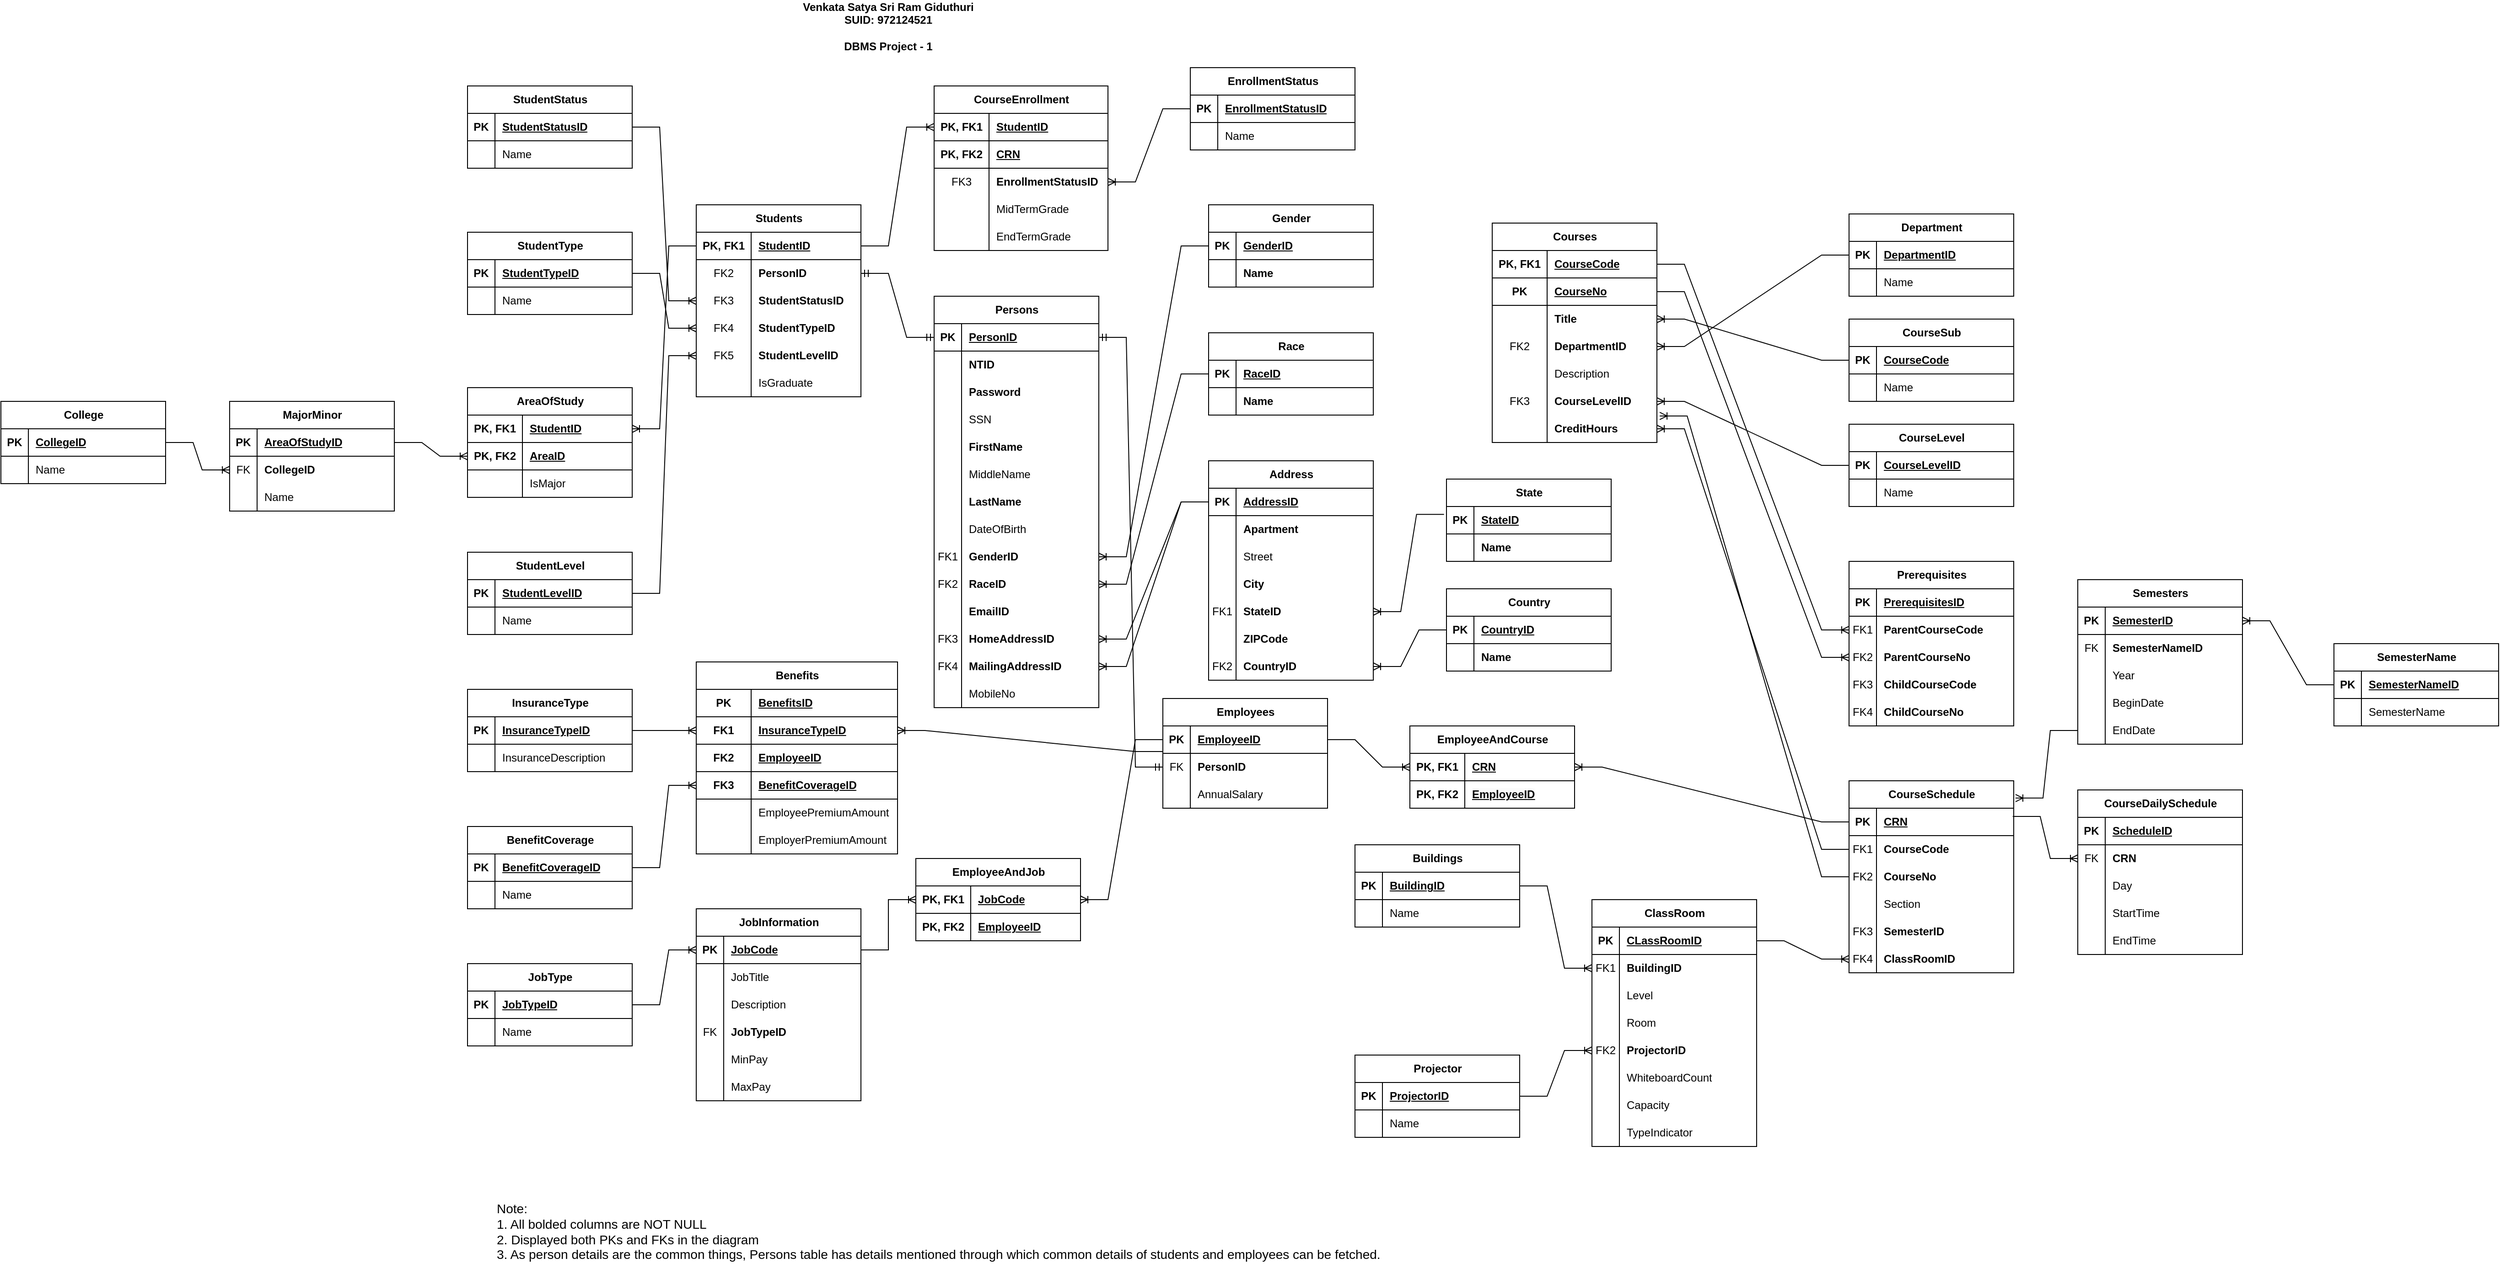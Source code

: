 <mxfile version="21.6.8" type="device">
  <diagram name="Page-4" id="yFKbyZeAaU768Nn6yo0a">
    <mxGraphModel dx="1742" dy="671" grid="1" gridSize="10" guides="1" tooltips="1" connect="1" arrows="1" fold="1" page="1" pageScale="1" pageWidth="850" pageHeight="1100" math="0" shadow="0">
      <root>
        <mxCell id="zyR-jUT1CfvxVkyi71DF-0" />
        <mxCell id="zyR-jUT1CfvxVkyi71DF-1" parent="zyR-jUT1CfvxVkyi71DF-0" />
        <mxCell id="zyR-jUT1CfvxVkyi71DF-2" value="Students" style="shape=table;startSize=30;container=1;collapsible=1;childLayout=tableLayout;fixedRows=1;rowLines=0;fontStyle=1;align=center;resizeLast=1;html=1;" parent="zyR-jUT1CfvxVkyi71DF-1" vertex="1">
          <mxGeometry x="40" y="280" width="180" height="210" as="geometry" />
        </mxCell>
        <mxCell id="zyR-jUT1CfvxVkyi71DF-3" value="" style="shape=tableRow;horizontal=0;startSize=0;swimlaneHead=0;swimlaneBody=0;fillColor=none;collapsible=0;dropTarget=0;points=[[0,0.5],[1,0.5]];portConstraint=eastwest;top=0;left=0;right=0;bottom=1;" parent="zyR-jUT1CfvxVkyi71DF-2" vertex="1">
          <mxGeometry y="30" width="180" height="30" as="geometry" />
        </mxCell>
        <mxCell id="zyR-jUT1CfvxVkyi71DF-4" value="PK, FK1" style="shape=partialRectangle;connectable=0;fillColor=none;top=0;left=0;bottom=0;right=0;fontStyle=1;overflow=hidden;whiteSpace=wrap;html=1;" parent="zyR-jUT1CfvxVkyi71DF-3" vertex="1">
          <mxGeometry width="60" height="30" as="geometry">
            <mxRectangle width="60" height="30" as="alternateBounds" />
          </mxGeometry>
        </mxCell>
        <mxCell id="zyR-jUT1CfvxVkyi71DF-5" value="StudentID" style="shape=partialRectangle;connectable=0;fillColor=none;top=0;left=0;bottom=0;right=0;align=left;spacingLeft=6;fontStyle=5;overflow=hidden;whiteSpace=wrap;html=1;" parent="zyR-jUT1CfvxVkyi71DF-3" vertex="1">
          <mxGeometry x="60" width="120" height="30" as="geometry">
            <mxRectangle width="120" height="30" as="alternateBounds" />
          </mxGeometry>
        </mxCell>
        <mxCell id="zyR-jUT1CfvxVkyi71DF-6" style="shape=tableRow;horizontal=0;startSize=0;swimlaneHead=0;swimlaneBody=0;fillColor=none;collapsible=0;dropTarget=0;points=[[0,0.5],[1,0.5]];portConstraint=eastwest;top=0;left=0;right=0;bottom=0;" parent="zyR-jUT1CfvxVkyi71DF-2" vertex="1">
          <mxGeometry y="60" width="180" height="30" as="geometry" />
        </mxCell>
        <mxCell id="zyR-jUT1CfvxVkyi71DF-7" value="FK2" style="shape=partialRectangle;connectable=0;fillColor=none;top=0;left=0;bottom=0;right=0;editable=1;overflow=hidden;whiteSpace=wrap;html=1;" parent="zyR-jUT1CfvxVkyi71DF-6" vertex="1">
          <mxGeometry width="60" height="30" as="geometry">
            <mxRectangle width="60" height="30" as="alternateBounds" />
          </mxGeometry>
        </mxCell>
        <mxCell id="zyR-jUT1CfvxVkyi71DF-8" value="PersonID" style="shape=partialRectangle;connectable=0;fillColor=none;top=0;left=0;bottom=0;right=0;align=left;spacingLeft=6;overflow=hidden;whiteSpace=wrap;html=1;fontStyle=1" parent="zyR-jUT1CfvxVkyi71DF-6" vertex="1">
          <mxGeometry x="60" width="120" height="30" as="geometry">
            <mxRectangle width="120" height="30" as="alternateBounds" />
          </mxGeometry>
        </mxCell>
        <mxCell id="zyR-jUT1CfvxVkyi71DF-9" style="shape=tableRow;horizontal=0;startSize=0;swimlaneHead=0;swimlaneBody=0;fillColor=none;collapsible=0;dropTarget=0;points=[[0,0.5],[1,0.5]];portConstraint=eastwest;top=0;left=0;right=0;bottom=0;" parent="zyR-jUT1CfvxVkyi71DF-2" vertex="1">
          <mxGeometry y="90" width="180" height="30" as="geometry" />
        </mxCell>
        <mxCell id="zyR-jUT1CfvxVkyi71DF-10" value="FK3" style="shape=partialRectangle;connectable=0;fillColor=none;top=0;left=0;bottom=0;right=0;editable=1;overflow=hidden;whiteSpace=wrap;html=1;" parent="zyR-jUT1CfvxVkyi71DF-9" vertex="1">
          <mxGeometry width="60" height="30" as="geometry">
            <mxRectangle width="60" height="30" as="alternateBounds" />
          </mxGeometry>
        </mxCell>
        <mxCell id="zyR-jUT1CfvxVkyi71DF-11" value="StudentStatusID" style="shape=partialRectangle;connectable=0;fillColor=none;top=0;left=0;bottom=0;right=0;align=left;spacingLeft=6;overflow=hidden;whiteSpace=wrap;html=1;fontStyle=1" parent="zyR-jUT1CfvxVkyi71DF-9" vertex="1">
          <mxGeometry x="60" width="120" height="30" as="geometry">
            <mxRectangle width="120" height="30" as="alternateBounds" />
          </mxGeometry>
        </mxCell>
        <mxCell id="zyR-jUT1CfvxVkyi71DF-12" style="shape=tableRow;horizontal=0;startSize=0;swimlaneHead=0;swimlaneBody=0;fillColor=none;collapsible=0;dropTarget=0;points=[[0,0.5],[1,0.5]];portConstraint=eastwest;top=0;left=0;right=0;bottom=0;" parent="zyR-jUT1CfvxVkyi71DF-2" vertex="1">
          <mxGeometry y="120" width="180" height="30" as="geometry" />
        </mxCell>
        <mxCell id="zyR-jUT1CfvxVkyi71DF-13" value="FK4" style="shape=partialRectangle;connectable=0;fillColor=none;top=0;left=0;bottom=0;right=0;editable=1;overflow=hidden;whiteSpace=wrap;html=1;" parent="zyR-jUT1CfvxVkyi71DF-12" vertex="1">
          <mxGeometry width="60" height="30" as="geometry">
            <mxRectangle width="60" height="30" as="alternateBounds" />
          </mxGeometry>
        </mxCell>
        <mxCell id="zyR-jUT1CfvxVkyi71DF-14" value="StudentTypeID" style="shape=partialRectangle;connectable=0;fillColor=none;top=0;left=0;bottom=0;right=0;align=left;spacingLeft=6;overflow=hidden;whiteSpace=wrap;html=1;fontStyle=1" parent="zyR-jUT1CfvxVkyi71DF-12" vertex="1">
          <mxGeometry x="60" width="120" height="30" as="geometry">
            <mxRectangle width="120" height="30" as="alternateBounds" />
          </mxGeometry>
        </mxCell>
        <mxCell id="zyR-jUT1CfvxVkyi71DF-15" style="shape=tableRow;horizontal=0;startSize=0;swimlaneHead=0;swimlaneBody=0;fillColor=none;collapsible=0;dropTarget=0;points=[[0,0.5],[1,0.5]];portConstraint=eastwest;top=0;left=0;right=0;bottom=0;" parent="zyR-jUT1CfvxVkyi71DF-2" vertex="1">
          <mxGeometry y="150" width="180" height="30" as="geometry" />
        </mxCell>
        <mxCell id="zyR-jUT1CfvxVkyi71DF-16" value="FK5" style="shape=partialRectangle;connectable=0;fillColor=none;top=0;left=0;bottom=0;right=0;editable=1;overflow=hidden;whiteSpace=wrap;html=1;" parent="zyR-jUT1CfvxVkyi71DF-15" vertex="1">
          <mxGeometry width="60" height="30" as="geometry">
            <mxRectangle width="60" height="30" as="alternateBounds" />
          </mxGeometry>
        </mxCell>
        <mxCell id="zyR-jUT1CfvxVkyi71DF-17" value="StudentLevelID" style="shape=partialRectangle;connectable=0;fillColor=none;top=0;left=0;bottom=0;right=0;align=left;spacingLeft=6;overflow=hidden;whiteSpace=wrap;html=1;fontStyle=1" parent="zyR-jUT1CfvxVkyi71DF-15" vertex="1">
          <mxGeometry x="60" width="120" height="30" as="geometry">
            <mxRectangle width="120" height="30" as="alternateBounds" />
          </mxGeometry>
        </mxCell>
        <mxCell id="zyR-jUT1CfvxVkyi71DF-18" style="shape=tableRow;horizontal=0;startSize=0;swimlaneHead=0;swimlaneBody=0;fillColor=none;collapsible=0;dropTarget=0;points=[[0,0.5],[1,0.5]];portConstraint=eastwest;top=0;left=0;right=0;bottom=0;" parent="zyR-jUT1CfvxVkyi71DF-2" vertex="1">
          <mxGeometry y="180" width="180" height="30" as="geometry" />
        </mxCell>
        <mxCell id="zyR-jUT1CfvxVkyi71DF-19" style="shape=partialRectangle;connectable=0;fillColor=none;top=0;left=0;bottom=0;right=0;editable=1;overflow=hidden;whiteSpace=wrap;html=1;" parent="zyR-jUT1CfvxVkyi71DF-18" vertex="1">
          <mxGeometry width="60" height="30" as="geometry">
            <mxRectangle width="60" height="30" as="alternateBounds" />
          </mxGeometry>
        </mxCell>
        <mxCell id="zyR-jUT1CfvxVkyi71DF-20" value="IsGraduate" style="shape=partialRectangle;connectable=0;fillColor=none;top=0;left=0;bottom=0;right=0;align=left;spacingLeft=6;overflow=hidden;whiteSpace=wrap;html=1;" parent="zyR-jUT1CfvxVkyi71DF-18" vertex="1">
          <mxGeometry x="60" width="120" height="30" as="geometry">
            <mxRectangle width="120" height="30" as="alternateBounds" />
          </mxGeometry>
        </mxCell>
        <mxCell id="zyR-jUT1CfvxVkyi71DF-21" value="Employees" style="shape=table;startSize=30;container=1;collapsible=1;childLayout=tableLayout;fixedRows=1;rowLines=0;fontStyle=1;align=center;resizeLast=1;html=1;" parent="zyR-jUT1CfvxVkyi71DF-1" vertex="1">
          <mxGeometry x="550" y="820" width="180" height="120" as="geometry" />
        </mxCell>
        <mxCell id="zyR-jUT1CfvxVkyi71DF-22" value="" style="shape=tableRow;horizontal=0;startSize=0;swimlaneHead=0;swimlaneBody=0;fillColor=none;collapsible=0;dropTarget=0;points=[[0,0.5],[1,0.5]];portConstraint=eastwest;top=0;left=0;right=0;bottom=1;" parent="zyR-jUT1CfvxVkyi71DF-21" vertex="1">
          <mxGeometry y="30" width="180" height="30" as="geometry" />
        </mxCell>
        <mxCell id="zyR-jUT1CfvxVkyi71DF-23" value="PK" style="shape=partialRectangle;connectable=0;fillColor=none;top=0;left=0;bottom=0;right=0;fontStyle=1;overflow=hidden;whiteSpace=wrap;html=1;" parent="zyR-jUT1CfvxVkyi71DF-22" vertex="1">
          <mxGeometry width="30" height="30" as="geometry">
            <mxRectangle width="30" height="30" as="alternateBounds" />
          </mxGeometry>
        </mxCell>
        <mxCell id="zyR-jUT1CfvxVkyi71DF-24" value="EmployeeID" style="shape=partialRectangle;connectable=0;fillColor=none;top=0;left=0;bottom=0;right=0;align=left;spacingLeft=6;fontStyle=5;overflow=hidden;whiteSpace=wrap;html=1;" parent="zyR-jUT1CfvxVkyi71DF-22" vertex="1">
          <mxGeometry x="30" width="150" height="30" as="geometry">
            <mxRectangle width="150" height="30" as="alternateBounds" />
          </mxGeometry>
        </mxCell>
        <mxCell id="zyR-jUT1CfvxVkyi71DF-25" style="shape=tableRow;horizontal=0;startSize=0;swimlaneHead=0;swimlaneBody=0;fillColor=none;collapsible=0;dropTarget=0;points=[[0,0.5],[1,0.5]];portConstraint=eastwest;top=0;left=0;right=0;bottom=0;" parent="zyR-jUT1CfvxVkyi71DF-21" vertex="1">
          <mxGeometry y="60" width="180" height="30" as="geometry" />
        </mxCell>
        <mxCell id="zyR-jUT1CfvxVkyi71DF-26" value="FK" style="shape=partialRectangle;connectable=0;fillColor=none;top=0;left=0;bottom=0;right=0;editable=1;overflow=hidden;whiteSpace=wrap;html=1;" parent="zyR-jUT1CfvxVkyi71DF-25" vertex="1">
          <mxGeometry width="30" height="30" as="geometry">
            <mxRectangle width="30" height="30" as="alternateBounds" />
          </mxGeometry>
        </mxCell>
        <mxCell id="zyR-jUT1CfvxVkyi71DF-27" value="PersonID" style="shape=partialRectangle;connectable=0;fillColor=none;top=0;left=0;bottom=0;right=0;align=left;spacingLeft=6;overflow=hidden;whiteSpace=wrap;html=1;fontStyle=1" parent="zyR-jUT1CfvxVkyi71DF-25" vertex="1">
          <mxGeometry x="30" width="150" height="30" as="geometry">
            <mxRectangle width="150" height="30" as="alternateBounds" />
          </mxGeometry>
        </mxCell>
        <mxCell id="zyR-jUT1CfvxVkyi71DF-28" style="shape=tableRow;horizontal=0;startSize=0;swimlaneHead=0;swimlaneBody=0;fillColor=none;collapsible=0;dropTarget=0;points=[[0,0.5],[1,0.5]];portConstraint=eastwest;top=0;left=0;right=0;bottom=0;" parent="zyR-jUT1CfvxVkyi71DF-21" vertex="1">
          <mxGeometry y="90" width="180" height="30" as="geometry" />
        </mxCell>
        <mxCell id="zyR-jUT1CfvxVkyi71DF-29" style="shape=partialRectangle;connectable=0;fillColor=none;top=0;left=0;bottom=0;right=0;editable=1;overflow=hidden;whiteSpace=wrap;html=1;" parent="zyR-jUT1CfvxVkyi71DF-28" vertex="1">
          <mxGeometry width="30" height="30" as="geometry">
            <mxRectangle width="30" height="30" as="alternateBounds" />
          </mxGeometry>
        </mxCell>
        <mxCell id="zyR-jUT1CfvxVkyi71DF-30" value="AnnualSalary" style="shape=partialRectangle;connectable=0;fillColor=none;top=0;left=0;bottom=0;right=0;align=left;spacingLeft=6;overflow=hidden;whiteSpace=wrap;html=1;" parent="zyR-jUT1CfvxVkyi71DF-28" vertex="1">
          <mxGeometry x="30" width="150" height="30" as="geometry">
            <mxRectangle width="150" height="30" as="alternateBounds" />
          </mxGeometry>
        </mxCell>
        <mxCell id="zyR-jUT1CfvxVkyi71DF-31" value="Semesters" style="shape=table;startSize=30;container=1;collapsible=1;childLayout=tableLayout;fixedRows=1;rowLines=0;fontStyle=1;align=center;resizeLast=1;html=1;" parent="zyR-jUT1CfvxVkyi71DF-1" vertex="1">
          <mxGeometry x="1550" y="690" width="180" height="180" as="geometry" />
        </mxCell>
        <mxCell id="zyR-jUT1CfvxVkyi71DF-32" value="" style="shape=tableRow;horizontal=0;startSize=0;swimlaneHead=0;swimlaneBody=0;fillColor=none;collapsible=0;dropTarget=0;points=[[0,0.5],[1,0.5]];portConstraint=eastwest;top=0;left=0;right=0;bottom=1;" parent="zyR-jUT1CfvxVkyi71DF-31" vertex="1">
          <mxGeometry y="30" width="180" height="30" as="geometry" />
        </mxCell>
        <mxCell id="zyR-jUT1CfvxVkyi71DF-33" value="PK" style="shape=partialRectangle;connectable=0;fillColor=none;top=0;left=0;bottom=0;right=0;fontStyle=1;overflow=hidden;whiteSpace=wrap;html=1;" parent="zyR-jUT1CfvxVkyi71DF-32" vertex="1">
          <mxGeometry width="30" height="30" as="geometry">
            <mxRectangle width="30" height="30" as="alternateBounds" />
          </mxGeometry>
        </mxCell>
        <mxCell id="zyR-jUT1CfvxVkyi71DF-34" value="SemesterID" style="shape=partialRectangle;connectable=0;fillColor=none;top=0;left=0;bottom=0;right=0;align=left;spacingLeft=6;fontStyle=5;overflow=hidden;whiteSpace=wrap;html=1;" parent="zyR-jUT1CfvxVkyi71DF-32" vertex="1">
          <mxGeometry x="30" width="150" height="30" as="geometry">
            <mxRectangle width="150" height="30" as="alternateBounds" />
          </mxGeometry>
        </mxCell>
        <mxCell id="zyR-jUT1CfvxVkyi71DF-35" value="" style="shape=tableRow;horizontal=0;startSize=0;swimlaneHead=0;swimlaneBody=0;fillColor=none;collapsible=0;dropTarget=0;points=[[0,0.5],[1,0.5]];portConstraint=eastwest;top=0;left=0;right=0;bottom=0;" parent="zyR-jUT1CfvxVkyi71DF-31" vertex="1">
          <mxGeometry y="60" width="180" height="30" as="geometry" />
        </mxCell>
        <mxCell id="zyR-jUT1CfvxVkyi71DF-36" value="FK" style="shape=partialRectangle;connectable=0;fillColor=none;top=0;left=0;bottom=0;right=0;editable=1;overflow=hidden;whiteSpace=wrap;html=1;" parent="zyR-jUT1CfvxVkyi71DF-35" vertex="1">
          <mxGeometry width="30" height="30" as="geometry">
            <mxRectangle width="30" height="30" as="alternateBounds" />
          </mxGeometry>
        </mxCell>
        <mxCell id="zyR-jUT1CfvxVkyi71DF-37" value="SemesterNameID" style="shape=partialRectangle;connectable=0;fillColor=none;top=0;left=0;bottom=0;right=0;align=left;spacingLeft=6;overflow=hidden;whiteSpace=wrap;html=1;fontStyle=1" parent="zyR-jUT1CfvxVkyi71DF-35" vertex="1">
          <mxGeometry x="30" width="150" height="30" as="geometry">
            <mxRectangle width="150" height="30" as="alternateBounds" />
          </mxGeometry>
        </mxCell>
        <mxCell id="zyR-jUT1CfvxVkyi71DF-38" style="shape=tableRow;horizontal=0;startSize=0;swimlaneHead=0;swimlaneBody=0;fillColor=none;collapsible=0;dropTarget=0;points=[[0,0.5],[1,0.5]];portConstraint=eastwest;top=0;left=0;right=0;bottom=0;" parent="zyR-jUT1CfvxVkyi71DF-31" vertex="1">
          <mxGeometry y="90" width="180" height="30" as="geometry" />
        </mxCell>
        <mxCell id="zyR-jUT1CfvxVkyi71DF-39" style="shape=partialRectangle;connectable=0;fillColor=none;top=0;left=0;bottom=0;right=0;editable=1;overflow=hidden;whiteSpace=wrap;html=1;" parent="zyR-jUT1CfvxVkyi71DF-38" vertex="1">
          <mxGeometry width="30" height="30" as="geometry">
            <mxRectangle width="30" height="30" as="alternateBounds" />
          </mxGeometry>
        </mxCell>
        <mxCell id="zyR-jUT1CfvxVkyi71DF-40" value="Year" style="shape=partialRectangle;connectable=0;fillColor=none;top=0;left=0;bottom=0;right=0;align=left;spacingLeft=6;overflow=hidden;whiteSpace=wrap;html=1;" parent="zyR-jUT1CfvxVkyi71DF-38" vertex="1">
          <mxGeometry x="30" width="150" height="30" as="geometry">
            <mxRectangle width="150" height="30" as="alternateBounds" />
          </mxGeometry>
        </mxCell>
        <mxCell id="zyR-jUT1CfvxVkyi71DF-41" value="" style="shape=tableRow;horizontal=0;startSize=0;swimlaneHead=0;swimlaneBody=0;fillColor=none;collapsible=0;dropTarget=0;points=[[0,0.5],[1,0.5]];portConstraint=eastwest;top=0;left=0;right=0;bottom=0;" parent="zyR-jUT1CfvxVkyi71DF-31" vertex="1">
          <mxGeometry y="120" width="180" height="30" as="geometry" />
        </mxCell>
        <mxCell id="zyR-jUT1CfvxVkyi71DF-42" value="" style="shape=partialRectangle;connectable=0;fillColor=none;top=0;left=0;bottom=0;right=0;editable=1;overflow=hidden;whiteSpace=wrap;html=1;" parent="zyR-jUT1CfvxVkyi71DF-41" vertex="1">
          <mxGeometry width="30" height="30" as="geometry">
            <mxRectangle width="30" height="30" as="alternateBounds" />
          </mxGeometry>
        </mxCell>
        <mxCell id="zyR-jUT1CfvxVkyi71DF-43" value="BeginDate" style="shape=partialRectangle;connectable=0;fillColor=none;top=0;left=0;bottom=0;right=0;align=left;spacingLeft=6;overflow=hidden;whiteSpace=wrap;html=1;" parent="zyR-jUT1CfvxVkyi71DF-41" vertex="1">
          <mxGeometry x="30" width="150" height="30" as="geometry">
            <mxRectangle width="150" height="30" as="alternateBounds" />
          </mxGeometry>
        </mxCell>
        <mxCell id="zyR-jUT1CfvxVkyi71DF-44" value="" style="shape=tableRow;horizontal=0;startSize=0;swimlaneHead=0;swimlaneBody=0;fillColor=none;collapsible=0;dropTarget=0;points=[[0,0.5],[1,0.5]];portConstraint=eastwest;top=0;left=0;right=0;bottom=0;" parent="zyR-jUT1CfvxVkyi71DF-31" vertex="1">
          <mxGeometry y="150" width="180" height="30" as="geometry" />
        </mxCell>
        <mxCell id="zyR-jUT1CfvxVkyi71DF-45" value="" style="shape=partialRectangle;connectable=0;fillColor=none;top=0;left=0;bottom=0;right=0;editable=1;overflow=hidden;whiteSpace=wrap;html=1;" parent="zyR-jUT1CfvxVkyi71DF-44" vertex="1">
          <mxGeometry width="30" height="30" as="geometry">
            <mxRectangle width="30" height="30" as="alternateBounds" />
          </mxGeometry>
        </mxCell>
        <mxCell id="zyR-jUT1CfvxVkyi71DF-46" value="EndDate" style="shape=partialRectangle;connectable=0;fillColor=none;top=0;left=0;bottom=0;right=0;align=left;spacingLeft=6;overflow=hidden;whiteSpace=wrap;html=1;" parent="zyR-jUT1CfvxVkyi71DF-44" vertex="1">
          <mxGeometry x="30" width="150" height="30" as="geometry">
            <mxRectangle width="150" height="30" as="alternateBounds" />
          </mxGeometry>
        </mxCell>
        <mxCell id="zyR-jUT1CfvxVkyi71DF-47" value="Courses" style="shape=table;startSize=30;container=1;collapsible=1;childLayout=tableLayout;fixedRows=1;rowLines=0;fontStyle=1;align=center;resizeLast=1;html=1;" parent="zyR-jUT1CfvxVkyi71DF-1" vertex="1">
          <mxGeometry x="910" y="300" width="180" height="240" as="geometry">
            <mxRectangle x="1060" y="270" width="90" height="30" as="alternateBounds" />
          </mxGeometry>
        </mxCell>
        <mxCell id="zyR-jUT1CfvxVkyi71DF-48" value="" style="shape=tableRow;horizontal=0;startSize=0;swimlaneHead=0;swimlaneBody=0;fillColor=none;collapsible=0;dropTarget=0;points=[[0,0.5],[1,0.5]];portConstraint=eastwest;top=0;left=0;right=0;bottom=1;" parent="zyR-jUT1CfvxVkyi71DF-47" vertex="1">
          <mxGeometry y="30" width="180" height="30" as="geometry" />
        </mxCell>
        <mxCell id="zyR-jUT1CfvxVkyi71DF-49" value="PK, FK1" style="shape=partialRectangle;connectable=0;fillColor=none;top=0;left=0;bottom=0;right=0;fontStyle=1;overflow=hidden;whiteSpace=wrap;html=1;" parent="zyR-jUT1CfvxVkyi71DF-48" vertex="1">
          <mxGeometry width="60" height="30" as="geometry">
            <mxRectangle width="60" height="30" as="alternateBounds" />
          </mxGeometry>
        </mxCell>
        <mxCell id="zyR-jUT1CfvxVkyi71DF-50" value="CourseCode" style="shape=partialRectangle;connectable=0;fillColor=none;top=0;left=0;bottom=0;right=0;align=left;spacingLeft=6;fontStyle=5;overflow=hidden;whiteSpace=wrap;html=1;" parent="zyR-jUT1CfvxVkyi71DF-48" vertex="1">
          <mxGeometry x="60" width="120" height="30" as="geometry">
            <mxRectangle width="120" height="30" as="alternateBounds" />
          </mxGeometry>
        </mxCell>
        <mxCell id="zyR-jUT1CfvxVkyi71DF-51" style="shape=tableRow;horizontal=0;startSize=0;swimlaneHead=0;swimlaneBody=0;fillColor=none;collapsible=0;dropTarget=0;points=[[0,0.5],[1,0.5]];portConstraint=eastwest;top=0;left=0;right=0;bottom=1;" parent="zyR-jUT1CfvxVkyi71DF-47" vertex="1">
          <mxGeometry y="60" width="180" height="30" as="geometry" />
        </mxCell>
        <mxCell id="zyR-jUT1CfvxVkyi71DF-52" value="PK" style="shape=partialRectangle;connectable=0;fillColor=none;top=0;left=0;bottom=0;right=0;fontStyle=1;overflow=hidden;whiteSpace=wrap;html=1;" parent="zyR-jUT1CfvxVkyi71DF-51" vertex="1">
          <mxGeometry width="60" height="30" as="geometry">
            <mxRectangle width="60" height="30" as="alternateBounds" />
          </mxGeometry>
        </mxCell>
        <mxCell id="zyR-jUT1CfvxVkyi71DF-53" value="CourseNo" style="shape=partialRectangle;connectable=0;fillColor=none;top=0;left=0;bottom=0;right=0;align=left;spacingLeft=6;fontStyle=5;overflow=hidden;whiteSpace=wrap;html=1;" parent="zyR-jUT1CfvxVkyi71DF-51" vertex="1">
          <mxGeometry x="60" width="120" height="30" as="geometry">
            <mxRectangle width="120" height="30" as="alternateBounds" />
          </mxGeometry>
        </mxCell>
        <mxCell id="zyR-jUT1CfvxVkyi71DF-54" value="" style="shape=tableRow;horizontal=0;startSize=0;swimlaneHead=0;swimlaneBody=0;fillColor=none;collapsible=0;dropTarget=0;points=[[0,0.5],[1,0.5]];portConstraint=eastwest;top=0;left=0;right=0;bottom=0;" parent="zyR-jUT1CfvxVkyi71DF-47" vertex="1">
          <mxGeometry y="90" width="180" height="30" as="geometry" />
        </mxCell>
        <mxCell id="zyR-jUT1CfvxVkyi71DF-55" value="" style="shape=partialRectangle;connectable=0;fillColor=none;top=0;left=0;bottom=0;right=0;editable=1;overflow=hidden;whiteSpace=wrap;html=1;" parent="zyR-jUT1CfvxVkyi71DF-54" vertex="1">
          <mxGeometry width="60" height="30" as="geometry">
            <mxRectangle width="60" height="30" as="alternateBounds" />
          </mxGeometry>
        </mxCell>
        <mxCell id="zyR-jUT1CfvxVkyi71DF-56" value="Title" style="shape=partialRectangle;connectable=0;fillColor=none;top=0;left=0;bottom=0;right=0;align=left;spacingLeft=6;overflow=hidden;whiteSpace=wrap;html=1;fontStyle=1" parent="zyR-jUT1CfvxVkyi71DF-54" vertex="1">
          <mxGeometry x="60" width="120" height="30" as="geometry">
            <mxRectangle width="120" height="30" as="alternateBounds" />
          </mxGeometry>
        </mxCell>
        <mxCell id="zyR-jUT1CfvxVkyi71DF-57" style="shape=tableRow;horizontal=0;startSize=0;swimlaneHead=0;swimlaneBody=0;fillColor=none;collapsible=0;dropTarget=0;points=[[0,0.5],[1,0.5]];portConstraint=eastwest;top=0;left=0;right=0;bottom=0;" parent="zyR-jUT1CfvxVkyi71DF-47" vertex="1">
          <mxGeometry y="120" width="180" height="30" as="geometry" />
        </mxCell>
        <mxCell id="zyR-jUT1CfvxVkyi71DF-58" value="FK2" style="shape=partialRectangle;connectable=0;fillColor=none;top=0;left=0;bottom=0;right=0;editable=1;overflow=hidden;whiteSpace=wrap;html=1;" parent="zyR-jUT1CfvxVkyi71DF-57" vertex="1">
          <mxGeometry width="60" height="30" as="geometry">
            <mxRectangle width="60" height="30" as="alternateBounds" />
          </mxGeometry>
        </mxCell>
        <mxCell id="zyR-jUT1CfvxVkyi71DF-59" value="DepartmentID" style="shape=partialRectangle;connectable=0;fillColor=none;top=0;left=0;bottom=0;right=0;align=left;spacingLeft=6;overflow=hidden;whiteSpace=wrap;html=1;fontStyle=1" parent="zyR-jUT1CfvxVkyi71DF-57" vertex="1">
          <mxGeometry x="60" width="120" height="30" as="geometry">
            <mxRectangle width="120" height="30" as="alternateBounds" />
          </mxGeometry>
        </mxCell>
        <mxCell id="zyR-jUT1CfvxVkyi71DF-60" style="shape=tableRow;horizontal=0;startSize=0;swimlaneHead=0;swimlaneBody=0;fillColor=none;collapsible=0;dropTarget=0;points=[[0,0.5],[1,0.5]];portConstraint=eastwest;top=0;left=0;right=0;bottom=0;" parent="zyR-jUT1CfvxVkyi71DF-47" vertex="1">
          <mxGeometry y="150" width="180" height="30" as="geometry" />
        </mxCell>
        <mxCell id="zyR-jUT1CfvxVkyi71DF-61" style="shape=partialRectangle;connectable=0;fillColor=none;top=0;left=0;bottom=0;right=0;editable=1;overflow=hidden;whiteSpace=wrap;html=1;" parent="zyR-jUT1CfvxVkyi71DF-60" vertex="1">
          <mxGeometry width="60" height="30" as="geometry">
            <mxRectangle width="60" height="30" as="alternateBounds" />
          </mxGeometry>
        </mxCell>
        <mxCell id="zyR-jUT1CfvxVkyi71DF-62" value="Description" style="shape=partialRectangle;connectable=0;fillColor=none;top=0;left=0;bottom=0;right=0;align=left;spacingLeft=6;overflow=hidden;whiteSpace=wrap;html=1;" parent="zyR-jUT1CfvxVkyi71DF-60" vertex="1">
          <mxGeometry x="60" width="120" height="30" as="geometry">
            <mxRectangle width="120" height="30" as="alternateBounds" />
          </mxGeometry>
        </mxCell>
        <mxCell id="zyR-jUT1CfvxVkyi71DF-63" style="shape=tableRow;horizontal=0;startSize=0;swimlaneHead=0;swimlaneBody=0;fillColor=none;collapsible=0;dropTarget=0;points=[[0,0.5],[1,0.5]];portConstraint=eastwest;top=0;left=0;right=0;bottom=0;" parent="zyR-jUT1CfvxVkyi71DF-47" vertex="1">
          <mxGeometry y="180" width="180" height="30" as="geometry" />
        </mxCell>
        <mxCell id="zyR-jUT1CfvxVkyi71DF-64" value="FK3" style="shape=partialRectangle;connectable=0;fillColor=none;top=0;left=0;bottom=0;right=0;editable=1;overflow=hidden;whiteSpace=wrap;html=1;" parent="zyR-jUT1CfvxVkyi71DF-63" vertex="1">
          <mxGeometry width="60" height="30" as="geometry">
            <mxRectangle width="60" height="30" as="alternateBounds" />
          </mxGeometry>
        </mxCell>
        <mxCell id="zyR-jUT1CfvxVkyi71DF-65" value="CourseLevelID" style="shape=partialRectangle;connectable=0;fillColor=none;top=0;left=0;bottom=0;right=0;align=left;spacingLeft=6;overflow=hidden;whiteSpace=wrap;html=1;fontStyle=1" parent="zyR-jUT1CfvxVkyi71DF-63" vertex="1">
          <mxGeometry x="60" width="120" height="30" as="geometry">
            <mxRectangle width="120" height="30" as="alternateBounds" />
          </mxGeometry>
        </mxCell>
        <mxCell id="zyR-jUT1CfvxVkyi71DF-66" style="shape=tableRow;horizontal=0;startSize=0;swimlaneHead=0;swimlaneBody=0;fillColor=none;collapsible=0;dropTarget=0;points=[[0,0.5],[1,0.5]];portConstraint=eastwest;top=0;left=0;right=0;bottom=0;" parent="zyR-jUT1CfvxVkyi71DF-47" vertex="1">
          <mxGeometry y="210" width="180" height="30" as="geometry" />
        </mxCell>
        <mxCell id="zyR-jUT1CfvxVkyi71DF-67" style="shape=partialRectangle;connectable=0;fillColor=none;top=0;left=0;bottom=0;right=0;editable=1;overflow=hidden;whiteSpace=wrap;html=1;" parent="zyR-jUT1CfvxVkyi71DF-66" vertex="1">
          <mxGeometry width="60" height="30" as="geometry">
            <mxRectangle width="60" height="30" as="alternateBounds" />
          </mxGeometry>
        </mxCell>
        <mxCell id="zyR-jUT1CfvxVkyi71DF-68" value="CreditHours" style="shape=partialRectangle;connectable=0;fillColor=none;top=0;left=0;bottom=0;right=0;align=left;spacingLeft=6;overflow=hidden;whiteSpace=wrap;html=1;fontStyle=1" parent="zyR-jUT1CfvxVkyi71DF-66" vertex="1">
          <mxGeometry x="60" width="120" height="30" as="geometry">
            <mxRectangle width="120" height="30" as="alternateBounds" />
          </mxGeometry>
        </mxCell>
        <mxCell id="zyR-jUT1CfvxVkyi71DF-69" value="CourseSchedule" style="shape=table;startSize=30;container=1;collapsible=1;childLayout=tableLayout;fixedRows=1;rowLines=0;fontStyle=1;align=center;resizeLast=1;html=1;" parent="zyR-jUT1CfvxVkyi71DF-1" vertex="1">
          <mxGeometry x="1300" y="910" width="180" height="210" as="geometry">
            <mxRectangle x="1060" y="270" width="90" height="30" as="alternateBounds" />
          </mxGeometry>
        </mxCell>
        <mxCell id="zyR-jUT1CfvxVkyi71DF-70" value="" style="shape=tableRow;horizontal=0;startSize=0;swimlaneHead=0;swimlaneBody=0;fillColor=none;collapsible=0;dropTarget=0;points=[[0,0.5],[1,0.5]];portConstraint=eastwest;top=0;left=0;right=0;bottom=1;" parent="zyR-jUT1CfvxVkyi71DF-69" vertex="1">
          <mxGeometry y="30" width="180" height="30" as="geometry" />
        </mxCell>
        <mxCell id="zyR-jUT1CfvxVkyi71DF-71" value="PK" style="shape=partialRectangle;connectable=0;fillColor=none;top=0;left=0;bottom=0;right=0;fontStyle=1;overflow=hidden;whiteSpace=wrap;html=1;" parent="zyR-jUT1CfvxVkyi71DF-70" vertex="1">
          <mxGeometry width="30" height="30" as="geometry">
            <mxRectangle width="30" height="30" as="alternateBounds" />
          </mxGeometry>
        </mxCell>
        <mxCell id="zyR-jUT1CfvxVkyi71DF-72" value="CRN" style="shape=partialRectangle;connectable=0;fillColor=none;top=0;left=0;bottom=0;right=0;align=left;spacingLeft=6;fontStyle=5;overflow=hidden;whiteSpace=wrap;html=1;" parent="zyR-jUT1CfvxVkyi71DF-70" vertex="1">
          <mxGeometry x="30" width="150" height="30" as="geometry">
            <mxRectangle width="150" height="30" as="alternateBounds" />
          </mxGeometry>
        </mxCell>
        <mxCell id="zyR-jUT1CfvxVkyi71DF-73" value="" style="shape=tableRow;horizontal=0;startSize=0;swimlaneHead=0;swimlaneBody=0;fillColor=none;collapsible=0;dropTarget=0;points=[[0,0.5],[1,0.5]];portConstraint=eastwest;top=0;left=0;right=0;bottom=0;" parent="zyR-jUT1CfvxVkyi71DF-69" vertex="1">
          <mxGeometry y="60" width="180" height="30" as="geometry" />
        </mxCell>
        <mxCell id="zyR-jUT1CfvxVkyi71DF-74" value="FK1" style="shape=partialRectangle;connectable=0;fillColor=none;top=0;left=0;bottom=0;right=0;editable=1;overflow=hidden;whiteSpace=wrap;html=1;" parent="zyR-jUT1CfvxVkyi71DF-73" vertex="1">
          <mxGeometry width="30" height="30" as="geometry">
            <mxRectangle width="30" height="30" as="alternateBounds" />
          </mxGeometry>
        </mxCell>
        <mxCell id="zyR-jUT1CfvxVkyi71DF-75" value="CourseCode" style="shape=partialRectangle;connectable=0;fillColor=none;top=0;left=0;bottom=0;right=0;align=left;spacingLeft=6;overflow=hidden;whiteSpace=wrap;html=1;fontStyle=1" parent="zyR-jUT1CfvxVkyi71DF-73" vertex="1">
          <mxGeometry x="30" width="150" height="30" as="geometry">
            <mxRectangle width="150" height="30" as="alternateBounds" />
          </mxGeometry>
        </mxCell>
        <mxCell id="zyR-jUT1CfvxVkyi71DF-76" value="" style="shape=tableRow;horizontal=0;startSize=0;swimlaneHead=0;swimlaneBody=0;fillColor=none;collapsible=0;dropTarget=0;points=[[0,0.5],[1,0.5]];portConstraint=eastwest;top=0;left=0;right=0;bottom=0;" parent="zyR-jUT1CfvxVkyi71DF-69" vertex="1">
          <mxGeometry y="90" width="180" height="30" as="geometry" />
        </mxCell>
        <mxCell id="zyR-jUT1CfvxVkyi71DF-77" value="FK2" style="shape=partialRectangle;connectable=0;fillColor=none;top=0;left=0;bottom=0;right=0;editable=1;overflow=hidden;whiteSpace=wrap;html=1;" parent="zyR-jUT1CfvxVkyi71DF-76" vertex="1">
          <mxGeometry width="30" height="30" as="geometry">
            <mxRectangle width="30" height="30" as="alternateBounds" />
          </mxGeometry>
        </mxCell>
        <mxCell id="zyR-jUT1CfvxVkyi71DF-78" value="CourseNo" style="shape=partialRectangle;connectable=0;fillColor=none;top=0;left=0;bottom=0;right=0;align=left;spacingLeft=6;overflow=hidden;whiteSpace=wrap;html=1;fontStyle=1" parent="zyR-jUT1CfvxVkyi71DF-76" vertex="1">
          <mxGeometry x="30" width="150" height="30" as="geometry">
            <mxRectangle width="150" height="30" as="alternateBounds" />
          </mxGeometry>
        </mxCell>
        <mxCell id="zyR-jUT1CfvxVkyi71DF-79" value="" style="shape=tableRow;horizontal=0;startSize=0;swimlaneHead=0;swimlaneBody=0;fillColor=none;collapsible=0;dropTarget=0;points=[[0,0.5],[1,0.5]];portConstraint=eastwest;top=0;left=0;right=0;bottom=0;" parent="zyR-jUT1CfvxVkyi71DF-69" vertex="1">
          <mxGeometry y="120" width="180" height="30" as="geometry" />
        </mxCell>
        <mxCell id="zyR-jUT1CfvxVkyi71DF-80" value="" style="shape=partialRectangle;connectable=0;fillColor=none;top=0;left=0;bottom=0;right=0;editable=1;overflow=hidden;whiteSpace=wrap;html=1;" parent="zyR-jUT1CfvxVkyi71DF-79" vertex="1">
          <mxGeometry width="30" height="30" as="geometry">
            <mxRectangle width="30" height="30" as="alternateBounds" />
          </mxGeometry>
        </mxCell>
        <mxCell id="zyR-jUT1CfvxVkyi71DF-81" value="Section" style="shape=partialRectangle;connectable=0;fillColor=none;top=0;left=0;bottom=0;right=0;align=left;spacingLeft=6;overflow=hidden;whiteSpace=wrap;html=1;" parent="zyR-jUT1CfvxVkyi71DF-79" vertex="1">
          <mxGeometry x="30" width="150" height="30" as="geometry">
            <mxRectangle width="150" height="30" as="alternateBounds" />
          </mxGeometry>
        </mxCell>
        <mxCell id="zyR-jUT1CfvxVkyi71DF-82" style="shape=tableRow;horizontal=0;startSize=0;swimlaneHead=0;swimlaneBody=0;fillColor=none;collapsible=0;dropTarget=0;points=[[0,0.5],[1,0.5]];portConstraint=eastwest;top=0;left=0;right=0;bottom=0;" parent="zyR-jUT1CfvxVkyi71DF-69" vertex="1">
          <mxGeometry y="150" width="180" height="30" as="geometry" />
        </mxCell>
        <mxCell id="zyR-jUT1CfvxVkyi71DF-83" value="FK3" style="shape=partialRectangle;connectable=0;fillColor=none;top=0;left=0;bottom=0;right=0;editable=1;overflow=hidden;whiteSpace=wrap;html=1;" parent="zyR-jUT1CfvxVkyi71DF-82" vertex="1">
          <mxGeometry width="30" height="30" as="geometry">
            <mxRectangle width="30" height="30" as="alternateBounds" />
          </mxGeometry>
        </mxCell>
        <mxCell id="zyR-jUT1CfvxVkyi71DF-84" value="SemesterID" style="shape=partialRectangle;connectable=0;fillColor=none;top=0;left=0;bottom=0;right=0;align=left;spacingLeft=6;overflow=hidden;whiteSpace=wrap;html=1;fontStyle=1" parent="zyR-jUT1CfvxVkyi71DF-82" vertex="1">
          <mxGeometry x="30" width="150" height="30" as="geometry">
            <mxRectangle width="150" height="30" as="alternateBounds" />
          </mxGeometry>
        </mxCell>
        <mxCell id="zyR-jUT1CfvxVkyi71DF-85" style="shape=tableRow;horizontal=0;startSize=0;swimlaneHead=0;swimlaneBody=0;fillColor=none;collapsible=0;dropTarget=0;points=[[0,0.5],[1,0.5]];portConstraint=eastwest;top=0;left=0;right=0;bottom=0;" parent="zyR-jUT1CfvxVkyi71DF-69" vertex="1">
          <mxGeometry y="180" width="180" height="30" as="geometry" />
        </mxCell>
        <mxCell id="zyR-jUT1CfvxVkyi71DF-86" value="FK4" style="shape=partialRectangle;connectable=0;fillColor=none;top=0;left=0;bottom=0;right=0;editable=1;overflow=hidden;whiteSpace=wrap;html=1;" parent="zyR-jUT1CfvxVkyi71DF-85" vertex="1">
          <mxGeometry width="30" height="30" as="geometry">
            <mxRectangle width="30" height="30" as="alternateBounds" />
          </mxGeometry>
        </mxCell>
        <mxCell id="zyR-jUT1CfvxVkyi71DF-87" value="ClassRoomID" style="shape=partialRectangle;connectable=0;fillColor=none;top=0;left=0;bottom=0;right=0;align=left;spacingLeft=6;overflow=hidden;whiteSpace=wrap;html=1;fontStyle=1" parent="zyR-jUT1CfvxVkyi71DF-85" vertex="1">
          <mxGeometry x="30" width="150" height="30" as="geometry">
            <mxRectangle width="150" height="30" as="alternateBounds" />
          </mxGeometry>
        </mxCell>
        <mxCell id="zyR-jUT1CfvxVkyi71DF-88" value="Gender" style="shape=table;startSize=30;container=1;collapsible=1;childLayout=tableLayout;fixedRows=1;rowLines=0;fontStyle=1;align=center;resizeLast=1;html=1;" parent="zyR-jUT1CfvxVkyi71DF-1" vertex="1">
          <mxGeometry x="600" y="280" width="180" height="90" as="geometry" />
        </mxCell>
        <mxCell id="zyR-jUT1CfvxVkyi71DF-89" value="" style="shape=tableRow;horizontal=0;startSize=0;swimlaneHead=0;swimlaneBody=0;fillColor=none;collapsible=0;dropTarget=0;points=[[0,0.5],[1,0.5]];portConstraint=eastwest;top=0;left=0;right=0;bottom=1;" parent="zyR-jUT1CfvxVkyi71DF-88" vertex="1">
          <mxGeometry y="30" width="180" height="30" as="geometry" />
        </mxCell>
        <mxCell id="zyR-jUT1CfvxVkyi71DF-90" value="PK" style="shape=partialRectangle;connectable=0;fillColor=none;top=0;left=0;bottom=0;right=0;fontStyle=1;overflow=hidden;whiteSpace=wrap;html=1;" parent="zyR-jUT1CfvxVkyi71DF-89" vertex="1">
          <mxGeometry width="30" height="30" as="geometry">
            <mxRectangle width="30" height="30" as="alternateBounds" />
          </mxGeometry>
        </mxCell>
        <mxCell id="zyR-jUT1CfvxVkyi71DF-91" value="GenderID" style="shape=partialRectangle;connectable=0;fillColor=none;top=0;left=0;bottom=0;right=0;align=left;spacingLeft=6;fontStyle=5;overflow=hidden;whiteSpace=wrap;html=1;" parent="zyR-jUT1CfvxVkyi71DF-89" vertex="1">
          <mxGeometry x="30" width="150" height="30" as="geometry">
            <mxRectangle width="150" height="30" as="alternateBounds" />
          </mxGeometry>
        </mxCell>
        <mxCell id="zyR-jUT1CfvxVkyi71DF-92" value="" style="shape=tableRow;horizontal=0;startSize=0;swimlaneHead=0;swimlaneBody=0;fillColor=none;collapsible=0;dropTarget=0;points=[[0,0.5],[1,0.5]];portConstraint=eastwest;top=0;left=0;right=0;bottom=0;" parent="zyR-jUT1CfvxVkyi71DF-88" vertex="1">
          <mxGeometry y="60" width="180" height="30" as="geometry" />
        </mxCell>
        <mxCell id="zyR-jUT1CfvxVkyi71DF-93" value="" style="shape=partialRectangle;connectable=0;fillColor=none;top=0;left=0;bottom=0;right=0;editable=1;overflow=hidden;whiteSpace=wrap;html=1;" parent="zyR-jUT1CfvxVkyi71DF-92" vertex="1">
          <mxGeometry width="30" height="30" as="geometry">
            <mxRectangle width="30" height="30" as="alternateBounds" />
          </mxGeometry>
        </mxCell>
        <mxCell id="zyR-jUT1CfvxVkyi71DF-94" value="Name" style="shape=partialRectangle;connectable=0;fillColor=none;top=0;left=0;bottom=0;right=0;align=left;spacingLeft=6;overflow=hidden;whiteSpace=wrap;html=1;fontStyle=1" parent="zyR-jUT1CfvxVkyi71DF-92" vertex="1">
          <mxGeometry x="30" width="150" height="30" as="geometry">
            <mxRectangle width="150" height="30" as="alternateBounds" />
          </mxGeometry>
        </mxCell>
        <mxCell id="zyR-jUT1CfvxVkyi71DF-95" value="Address" style="shape=table;startSize=30;container=1;collapsible=1;childLayout=tableLayout;fixedRows=1;rowLines=0;fontStyle=1;align=center;resizeLast=1;html=1;" parent="zyR-jUT1CfvxVkyi71DF-1" vertex="1">
          <mxGeometry x="600" y="560" width="180" height="240" as="geometry" />
        </mxCell>
        <mxCell id="zyR-jUT1CfvxVkyi71DF-96" value="" style="shape=tableRow;horizontal=0;startSize=0;swimlaneHead=0;swimlaneBody=0;fillColor=none;collapsible=0;dropTarget=0;points=[[0,0.5],[1,0.5]];portConstraint=eastwest;top=0;left=0;right=0;bottom=1;" parent="zyR-jUT1CfvxVkyi71DF-95" vertex="1">
          <mxGeometry y="30" width="180" height="30" as="geometry" />
        </mxCell>
        <mxCell id="zyR-jUT1CfvxVkyi71DF-97" value="PK" style="shape=partialRectangle;connectable=0;fillColor=none;top=0;left=0;bottom=0;right=0;fontStyle=1;overflow=hidden;whiteSpace=wrap;html=1;" parent="zyR-jUT1CfvxVkyi71DF-96" vertex="1">
          <mxGeometry width="30" height="30" as="geometry">
            <mxRectangle width="30" height="30" as="alternateBounds" />
          </mxGeometry>
        </mxCell>
        <mxCell id="zyR-jUT1CfvxVkyi71DF-98" value="AddressID" style="shape=partialRectangle;connectable=0;fillColor=none;top=0;left=0;bottom=0;right=0;align=left;spacingLeft=6;fontStyle=5;overflow=hidden;whiteSpace=wrap;html=1;" parent="zyR-jUT1CfvxVkyi71DF-96" vertex="1">
          <mxGeometry x="30" width="150" height="30" as="geometry">
            <mxRectangle width="150" height="30" as="alternateBounds" />
          </mxGeometry>
        </mxCell>
        <mxCell id="zyR-jUT1CfvxVkyi71DF-99" value="" style="shape=tableRow;horizontal=0;startSize=0;swimlaneHead=0;swimlaneBody=0;fillColor=none;collapsible=0;dropTarget=0;points=[[0,0.5],[1,0.5]];portConstraint=eastwest;top=0;left=0;right=0;bottom=0;" parent="zyR-jUT1CfvxVkyi71DF-95" vertex="1">
          <mxGeometry y="60" width="180" height="30" as="geometry" />
        </mxCell>
        <mxCell id="zyR-jUT1CfvxVkyi71DF-100" value="" style="shape=partialRectangle;connectable=0;fillColor=none;top=0;left=0;bottom=0;right=0;editable=1;overflow=hidden;whiteSpace=wrap;html=1;" parent="zyR-jUT1CfvxVkyi71DF-99" vertex="1">
          <mxGeometry width="30" height="30" as="geometry">
            <mxRectangle width="30" height="30" as="alternateBounds" />
          </mxGeometry>
        </mxCell>
        <mxCell id="zyR-jUT1CfvxVkyi71DF-101" value="Apartment" style="shape=partialRectangle;connectable=0;fillColor=none;top=0;left=0;bottom=0;right=0;align=left;spacingLeft=6;overflow=hidden;whiteSpace=wrap;html=1;fontStyle=1" parent="zyR-jUT1CfvxVkyi71DF-99" vertex="1">
          <mxGeometry x="30" width="150" height="30" as="geometry">
            <mxRectangle width="150" height="30" as="alternateBounds" />
          </mxGeometry>
        </mxCell>
        <mxCell id="zyR-jUT1CfvxVkyi71DF-102" style="shape=tableRow;horizontal=0;startSize=0;swimlaneHead=0;swimlaneBody=0;fillColor=none;collapsible=0;dropTarget=0;points=[[0,0.5],[1,0.5]];portConstraint=eastwest;top=0;left=0;right=0;bottom=0;" parent="zyR-jUT1CfvxVkyi71DF-95" vertex="1">
          <mxGeometry y="90" width="180" height="30" as="geometry" />
        </mxCell>
        <mxCell id="zyR-jUT1CfvxVkyi71DF-103" style="shape=partialRectangle;connectable=0;fillColor=none;top=0;left=0;bottom=0;right=0;editable=1;overflow=hidden;whiteSpace=wrap;html=1;" parent="zyR-jUT1CfvxVkyi71DF-102" vertex="1">
          <mxGeometry width="30" height="30" as="geometry">
            <mxRectangle width="30" height="30" as="alternateBounds" />
          </mxGeometry>
        </mxCell>
        <mxCell id="zyR-jUT1CfvxVkyi71DF-104" value="Street" style="shape=partialRectangle;connectable=0;fillColor=none;top=0;left=0;bottom=0;right=0;align=left;spacingLeft=6;overflow=hidden;whiteSpace=wrap;html=1;" parent="zyR-jUT1CfvxVkyi71DF-102" vertex="1">
          <mxGeometry x="30" width="150" height="30" as="geometry">
            <mxRectangle width="150" height="30" as="alternateBounds" />
          </mxGeometry>
        </mxCell>
        <mxCell id="zyR-jUT1CfvxVkyi71DF-105" style="shape=tableRow;horizontal=0;startSize=0;swimlaneHead=0;swimlaneBody=0;fillColor=none;collapsible=0;dropTarget=0;points=[[0,0.5],[1,0.5]];portConstraint=eastwest;top=0;left=0;right=0;bottom=0;" parent="zyR-jUT1CfvxVkyi71DF-95" vertex="1">
          <mxGeometry y="120" width="180" height="30" as="geometry" />
        </mxCell>
        <mxCell id="zyR-jUT1CfvxVkyi71DF-106" style="shape=partialRectangle;connectable=0;fillColor=none;top=0;left=0;bottom=0;right=0;editable=1;overflow=hidden;whiteSpace=wrap;html=1;" parent="zyR-jUT1CfvxVkyi71DF-105" vertex="1">
          <mxGeometry width="30" height="30" as="geometry">
            <mxRectangle width="30" height="30" as="alternateBounds" />
          </mxGeometry>
        </mxCell>
        <mxCell id="zyR-jUT1CfvxVkyi71DF-107" value="City" style="shape=partialRectangle;connectable=0;fillColor=none;top=0;left=0;bottom=0;right=0;align=left;spacingLeft=6;overflow=hidden;whiteSpace=wrap;html=1;fontStyle=1" parent="zyR-jUT1CfvxVkyi71DF-105" vertex="1">
          <mxGeometry x="30" width="150" height="30" as="geometry">
            <mxRectangle width="150" height="30" as="alternateBounds" />
          </mxGeometry>
        </mxCell>
        <mxCell id="zyR-jUT1CfvxVkyi71DF-108" value="" style="shape=tableRow;horizontal=0;startSize=0;swimlaneHead=0;swimlaneBody=0;fillColor=none;collapsible=0;dropTarget=0;points=[[0,0.5],[1,0.5]];portConstraint=eastwest;top=0;left=0;right=0;bottom=0;" parent="zyR-jUT1CfvxVkyi71DF-95" vertex="1">
          <mxGeometry y="150" width="180" height="30" as="geometry" />
        </mxCell>
        <mxCell id="zyR-jUT1CfvxVkyi71DF-109" value="FK1" style="shape=partialRectangle;connectable=0;fillColor=none;top=0;left=0;bottom=0;right=0;editable=1;overflow=hidden;whiteSpace=wrap;html=1;" parent="zyR-jUT1CfvxVkyi71DF-108" vertex="1">
          <mxGeometry width="30" height="30" as="geometry">
            <mxRectangle width="30" height="30" as="alternateBounds" />
          </mxGeometry>
        </mxCell>
        <mxCell id="zyR-jUT1CfvxVkyi71DF-110" value="StateID" style="shape=partialRectangle;connectable=0;fillColor=none;top=0;left=0;bottom=0;right=0;align=left;spacingLeft=6;overflow=hidden;whiteSpace=wrap;html=1;fontStyle=1" parent="zyR-jUT1CfvxVkyi71DF-108" vertex="1">
          <mxGeometry x="30" width="150" height="30" as="geometry">
            <mxRectangle width="150" height="30" as="alternateBounds" />
          </mxGeometry>
        </mxCell>
        <mxCell id="zyR-jUT1CfvxVkyi71DF-111" value="" style="shape=tableRow;horizontal=0;startSize=0;swimlaneHead=0;swimlaneBody=0;fillColor=none;collapsible=0;dropTarget=0;points=[[0,0.5],[1,0.5]];portConstraint=eastwest;top=0;left=0;right=0;bottom=0;" parent="zyR-jUT1CfvxVkyi71DF-95" vertex="1">
          <mxGeometry y="180" width="180" height="30" as="geometry" />
        </mxCell>
        <mxCell id="zyR-jUT1CfvxVkyi71DF-112" value="" style="shape=partialRectangle;connectable=0;fillColor=none;top=0;left=0;bottom=0;right=0;editable=1;overflow=hidden;whiteSpace=wrap;html=1;" parent="zyR-jUT1CfvxVkyi71DF-111" vertex="1">
          <mxGeometry width="30" height="30" as="geometry">
            <mxRectangle width="30" height="30" as="alternateBounds" />
          </mxGeometry>
        </mxCell>
        <mxCell id="zyR-jUT1CfvxVkyi71DF-113" value="ZIPCode" style="shape=partialRectangle;connectable=0;fillColor=none;top=0;left=0;bottom=0;right=0;align=left;spacingLeft=6;overflow=hidden;whiteSpace=wrap;html=1;fontStyle=1" parent="zyR-jUT1CfvxVkyi71DF-111" vertex="1">
          <mxGeometry x="30" width="150" height="30" as="geometry">
            <mxRectangle width="150" height="30" as="alternateBounds" />
          </mxGeometry>
        </mxCell>
        <mxCell id="zyR-jUT1CfvxVkyi71DF-114" style="shape=tableRow;horizontal=0;startSize=0;swimlaneHead=0;swimlaneBody=0;fillColor=none;collapsible=0;dropTarget=0;points=[[0,0.5],[1,0.5]];portConstraint=eastwest;top=0;left=0;right=0;bottom=0;" parent="zyR-jUT1CfvxVkyi71DF-95" vertex="1">
          <mxGeometry y="210" width="180" height="30" as="geometry" />
        </mxCell>
        <mxCell id="zyR-jUT1CfvxVkyi71DF-115" value="FK2" style="shape=partialRectangle;connectable=0;fillColor=none;top=0;left=0;bottom=0;right=0;editable=1;overflow=hidden;whiteSpace=wrap;html=1;" parent="zyR-jUT1CfvxVkyi71DF-114" vertex="1">
          <mxGeometry width="30" height="30" as="geometry">
            <mxRectangle width="30" height="30" as="alternateBounds" />
          </mxGeometry>
        </mxCell>
        <mxCell id="zyR-jUT1CfvxVkyi71DF-116" value="CountryID" style="shape=partialRectangle;connectable=0;fillColor=none;top=0;left=0;bottom=0;right=0;align=left;spacingLeft=6;overflow=hidden;whiteSpace=wrap;html=1;fontStyle=1" parent="zyR-jUT1CfvxVkyi71DF-114" vertex="1">
          <mxGeometry x="30" width="150" height="30" as="geometry">
            <mxRectangle width="150" height="30" as="alternateBounds" />
          </mxGeometry>
        </mxCell>
        <mxCell id="zyR-jUT1CfvxVkyi71DF-117" value="StudentType" style="shape=table;startSize=30;container=1;collapsible=1;childLayout=tableLayout;fixedRows=1;rowLines=0;fontStyle=1;align=center;resizeLast=1;html=1;" parent="zyR-jUT1CfvxVkyi71DF-1" vertex="1">
          <mxGeometry x="-210" y="310" width="180" height="90" as="geometry" />
        </mxCell>
        <mxCell id="zyR-jUT1CfvxVkyi71DF-118" value="" style="shape=tableRow;horizontal=0;startSize=0;swimlaneHead=0;swimlaneBody=0;fillColor=none;collapsible=0;dropTarget=0;points=[[0,0.5],[1,0.5]];portConstraint=eastwest;top=0;left=0;right=0;bottom=1;" parent="zyR-jUT1CfvxVkyi71DF-117" vertex="1">
          <mxGeometry y="30" width="180" height="30" as="geometry" />
        </mxCell>
        <mxCell id="zyR-jUT1CfvxVkyi71DF-119" value="PK" style="shape=partialRectangle;connectable=0;fillColor=none;top=0;left=0;bottom=0;right=0;fontStyle=1;overflow=hidden;whiteSpace=wrap;html=1;" parent="zyR-jUT1CfvxVkyi71DF-118" vertex="1">
          <mxGeometry width="30" height="30" as="geometry">
            <mxRectangle width="30" height="30" as="alternateBounds" />
          </mxGeometry>
        </mxCell>
        <mxCell id="zyR-jUT1CfvxVkyi71DF-120" value="StudentTypeID" style="shape=partialRectangle;connectable=0;fillColor=none;top=0;left=0;bottom=0;right=0;align=left;spacingLeft=6;fontStyle=5;overflow=hidden;whiteSpace=wrap;html=1;" parent="zyR-jUT1CfvxVkyi71DF-118" vertex="1">
          <mxGeometry x="30" width="150" height="30" as="geometry">
            <mxRectangle width="150" height="30" as="alternateBounds" />
          </mxGeometry>
        </mxCell>
        <mxCell id="zyR-jUT1CfvxVkyi71DF-121" value="" style="shape=tableRow;horizontal=0;startSize=0;swimlaneHead=0;swimlaneBody=0;fillColor=none;collapsible=0;dropTarget=0;points=[[0,0.5],[1,0.5]];portConstraint=eastwest;top=0;left=0;right=0;bottom=0;" parent="zyR-jUT1CfvxVkyi71DF-117" vertex="1">
          <mxGeometry y="60" width="180" height="30" as="geometry" />
        </mxCell>
        <mxCell id="zyR-jUT1CfvxVkyi71DF-122" value="" style="shape=partialRectangle;connectable=0;fillColor=none;top=0;left=0;bottom=0;right=0;editable=1;overflow=hidden;whiteSpace=wrap;html=1;" parent="zyR-jUT1CfvxVkyi71DF-121" vertex="1">
          <mxGeometry width="30" height="30" as="geometry">
            <mxRectangle width="30" height="30" as="alternateBounds" />
          </mxGeometry>
        </mxCell>
        <mxCell id="zyR-jUT1CfvxVkyi71DF-123" value="Name" style="shape=partialRectangle;connectable=0;fillColor=none;top=0;left=0;bottom=0;right=0;align=left;spacingLeft=6;overflow=hidden;whiteSpace=wrap;html=1;" parent="zyR-jUT1CfvxVkyi71DF-121" vertex="1">
          <mxGeometry x="30" width="150" height="30" as="geometry">
            <mxRectangle width="150" height="30" as="alternateBounds" />
          </mxGeometry>
        </mxCell>
        <mxCell id="zyR-jUT1CfvxVkyi71DF-124" value="MajorMinor" style="shape=table;startSize=30;container=1;collapsible=1;childLayout=tableLayout;fixedRows=1;rowLines=0;fontStyle=1;align=center;resizeLast=1;html=1;" parent="zyR-jUT1CfvxVkyi71DF-1" vertex="1">
          <mxGeometry x="-470" y="495" width="180" height="120" as="geometry" />
        </mxCell>
        <mxCell id="zyR-jUT1CfvxVkyi71DF-125" value="" style="shape=tableRow;horizontal=0;startSize=0;swimlaneHead=0;swimlaneBody=0;fillColor=none;collapsible=0;dropTarget=0;points=[[0,0.5],[1,0.5]];portConstraint=eastwest;top=0;left=0;right=0;bottom=1;" parent="zyR-jUT1CfvxVkyi71DF-124" vertex="1">
          <mxGeometry y="30" width="180" height="30" as="geometry" />
        </mxCell>
        <mxCell id="zyR-jUT1CfvxVkyi71DF-126" value="PK" style="shape=partialRectangle;connectable=0;fillColor=none;top=0;left=0;bottom=0;right=0;fontStyle=1;overflow=hidden;whiteSpace=wrap;html=1;" parent="zyR-jUT1CfvxVkyi71DF-125" vertex="1">
          <mxGeometry width="30" height="30" as="geometry">
            <mxRectangle width="30" height="30" as="alternateBounds" />
          </mxGeometry>
        </mxCell>
        <mxCell id="zyR-jUT1CfvxVkyi71DF-127" value="AreaOfStudyID" style="shape=partialRectangle;connectable=0;fillColor=none;top=0;left=0;bottom=0;right=0;align=left;spacingLeft=6;fontStyle=5;overflow=hidden;whiteSpace=wrap;html=1;" parent="zyR-jUT1CfvxVkyi71DF-125" vertex="1">
          <mxGeometry x="30" width="150" height="30" as="geometry">
            <mxRectangle width="150" height="30" as="alternateBounds" />
          </mxGeometry>
        </mxCell>
        <mxCell id="zyR-jUT1CfvxVkyi71DF-128" value="" style="shape=tableRow;horizontal=0;startSize=0;swimlaneHead=0;swimlaneBody=0;fillColor=none;collapsible=0;dropTarget=0;points=[[0,0.5],[1,0.5]];portConstraint=eastwest;top=0;left=0;right=0;bottom=0;" parent="zyR-jUT1CfvxVkyi71DF-124" vertex="1">
          <mxGeometry y="60" width="180" height="30" as="geometry" />
        </mxCell>
        <mxCell id="zyR-jUT1CfvxVkyi71DF-129" value="FK" style="shape=partialRectangle;connectable=0;fillColor=none;top=0;left=0;bottom=0;right=0;editable=1;overflow=hidden;whiteSpace=wrap;html=1;" parent="zyR-jUT1CfvxVkyi71DF-128" vertex="1">
          <mxGeometry width="30" height="30" as="geometry">
            <mxRectangle width="30" height="30" as="alternateBounds" />
          </mxGeometry>
        </mxCell>
        <mxCell id="zyR-jUT1CfvxVkyi71DF-130" value="CollegeID" style="shape=partialRectangle;connectable=0;fillColor=none;top=0;left=0;bottom=0;right=0;align=left;spacingLeft=6;overflow=hidden;whiteSpace=wrap;html=1;fontStyle=1" parent="zyR-jUT1CfvxVkyi71DF-128" vertex="1">
          <mxGeometry x="30" width="150" height="30" as="geometry">
            <mxRectangle width="150" height="30" as="alternateBounds" />
          </mxGeometry>
        </mxCell>
        <mxCell id="zyR-jUT1CfvxVkyi71DF-131" style="shape=tableRow;horizontal=0;startSize=0;swimlaneHead=0;swimlaneBody=0;fillColor=none;collapsible=0;dropTarget=0;points=[[0,0.5],[1,0.5]];portConstraint=eastwest;top=0;left=0;right=0;bottom=0;" parent="zyR-jUT1CfvxVkyi71DF-124" vertex="1">
          <mxGeometry y="90" width="180" height="30" as="geometry" />
        </mxCell>
        <mxCell id="zyR-jUT1CfvxVkyi71DF-132" style="shape=partialRectangle;connectable=0;fillColor=none;top=0;left=0;bottom=0;right=0;editable=1;overflow=hidden;whiteSpace=wrap;html=1;" parent="zyR-jUT1CfvxVkyi71DF-131" vertex="1">
          <mxGeometry width="30" height="30" as="geometry">
            <mxRectangle width="30" height="30" as="alternateBounds" />
          </mxGeometry>
        </mxCell>
        <mxCell id="zyR-jUT1CfvxVkyi71DF-133" value="Name" style="shape=partialRectangle;connectable=0;fillColor=none;top=0;left=0;bottom=0;right=0;align=left;spacingLeft=6;overflow=hidden;whiteSpace=wrap;html=1;" parent="zyR-jUT1CfvxVkyi71DF-131" vertex="1">
          <mxGeometry x="30" width="150" height="30" as="geometry">
            <mxRectangle width="150" height="30" as="alternateBounds" />
          </mxGeometry>
        </mxCell>
        <mxCell id="zyR-jUT1CfvxVkyi71DF-134" value="StudentLevel" style="shape=table;startSize=30;container=1;collapsible=1;childLayout=tableLayout;fixedRows=1;rowLines=0;fontStyle=1;align=center;resizeLast=1;html=1;" parent="zyR-jUT1CfvxVkyi71DF-1" vertex="1">
          <mxGeometry x="-210" y="660" width="180" height="90" as="geometry" />
        </mxCell>
        <mxCell id="zyR-jUT1CfvxVkyi71DF-135" value="" style="shape=tableRow;horizontal=0;startSize=0;swimlaneHead=0;swimlaneBody=0;fillColor=none;collapsible=0;dropTarget=0;points=[[0,0.5],[1,0.5]];portConstraint=eastwest;top=0;left=0;right=0;bottom=1;" parent="zyR-jUT1CfvxVkyi71DF-134" vertex="1">
          <mxGeometry y="30" width="180" height="30" as="geometry" />
        </mxCell>
        <mxCell id="zyR-jUT1CfvxVkyi71DF-136" value="PK" style="shape=partialRectangle;connectable=0;fillColor=none;top=0;left=0;bottom=0;right=0;fontStyle=1;overflow=hidden;whiteSpace=wrap;html=1;" parent="zyR-jUT1CfvxVkyi71DF-135" vertex="1">
          <mxGeometry width="30" height="30" as="geometry">
            <mxRectangle width="30" height="30" as="alternateBounds" />
          </mxGeometry>
        </mxCell>
        <mxCell id="zyR-jUT1CfvxVkyi71DF-137" value="StudentLevelID" style="shape=partialRectangle;connectable=0;fillColor=none;top=0;left=0;bottom=0;right=0;align=left;spacingLeft=6;fontStyle=5;overflow=hidden;whiteSpace=wrap;html=1;" parent="zyR-jUT1CfvxVkyi71DF-135" vertex="1">
          <mxGeometry x="30" width="150" height="30" as="geometry">
            <mxRectangle width="150" height="30" as="alternateBounds" />
          </mxGeometry>
        </mxCell>
        <mxCell id="zyR-jUT1CfvxVkyi71DF-138" value="" style="shape=tableRow;horizontal=0;startSize=0;swimlaneHead=0;swimlaneBody=0;fillColor=none;collapsible=0;dropTarget=0;points=[[0,0.5],[1,0.5]];portConstraint=eastwest;top=0;left=0;right=0;bottom=0;" parent="zyR-jUT1CfvxVkyi71DF-134" vertex="1">
          <mxGeometry y="60" width="180" height="30" as="geometry" />
        </mxCell>
        <mxCell id="zyR-jUT1CfvxVkyi71DF-139" value="" style="shape=partialRectangle;connectable=0;fillColor=none;top=0;left=0;bottom=0;right=0;editable=1;overflow=hidden;whiteSpace=wrap;html=1;" parent="zyR-jUT1CfvxVkyi71DF-138" vertex="1">
          <mxGeometry width="30" height="30" as="geometry">
            <mxRectangle width="30" height="30" as="alternateBounds" />
          </mxGeometry>
        </mxCell>
        <mxCell id="zyR-jUT1CfvxVkyi71DF-140" value="Name" style="shape=partialRectangle;connectable=0;fillColor=none;top=0;left=0;bottom=0;right=0;align=left;spacingLeft=6;overflow=hidden;whiteSpace=wrap;html=1;" parent="zyR-jUT1CfvxVkyi71DF-138" vertex="1">
          <mxGeometry x="30" width="150" height="30" as="geometry">
            <mxRectangle width="150" height="30" as="alternateBounds" />
          </mxGeometry>
        </mxCell>
        <mxCell id="zyR-jUT1CfvxVkyi71DF-141" value="Benefits" style="shape=table;startSize=30;container=1;collapsible=1;childLayout=tableLayout;fixedRows=1;rowLines=0;fontStyle=1;align=center;resizeLast=1;html=1;" parent="zyR-jUT1CfvxVkyi71DF-1" vertex="1">
          <mxGeometry x="40" y="780" width="220" height="210" as="geometry">
            <mxRectangle x="1060" y="270" width="90" height="30" as="alternateBounds" />
          </mxGeometry>
        </mxCell>
        <mxCell id="NlsUk7Y4MgrwNkATNpow-8" style="shape=tableRow;horizontal=0;startSize=0;swimlaneHead=0;swimlaneBody=0;fillColor=none;collapsible=0;dropTarget=0;points=[[0,0.5],[1,0.5]];portConstraint=eastwest;top=0;left=0;right=0;bottom=1;" vertex="1" parent="zyR-jUT1CfvxVkyi71DF-141">
          <mxGeometry y="30" width="220" height="30" as="geometry" />
        </mxCell>
        <mxCell id="NlsUk7Y4MgrwNkATNpow-9" value="PK" style="shape=partialRectangle;connectable=0;fillColor=none;top=0;left=0;bottom=0;right=0;fontStyle=1;overflow=hidden;whiteSpace=wrap;html=1;" vertex="1" parent="NlsUk7Y4MgrwNkATNpow-8">
          <mxGeometry width="60" height="30" as="geometry">
            <mxRectangle width="60" height="30" as="alternateBounds" />
          </mxGeometry>
        </mxCell>
        <mxCell id="NlsUk7Y4MgrwNkATNpow-10" value="BenefitsID" style="shape=partialRectangle;connectable=0;fillColor=none;top=0;left=0;bottom=0;right=0;align=left;spacingLeft=6;fontStyle=5;overflow=hidden;whiteSpace=wrap;html=1;" vertex="1" parent="NlsUk7Y4MgrwNkATNpow-8">
          <mxGeometry x="60" width="160" height="30" as="geometry">
            <mxRectangle width="160" height="30" as="alternateBounds" />
          </mxGeometry>
        </mxCell>
        <mxCell id="zyR-jUT1CfvxVkyi71DF-142" value="" style="shape=tableRow;horizontal=0;startSize=0;swimlaneHead=0;swimlaneBody=0;fillColor=none;collapsible=0;dropTarget=0;points=[[0,0.5],[1,0.5]];portConstraint=eastwest;top=0;left=0;right=0;bottom=1;" parent="zyR-jUT1CfvxVkyi71DF-141" vertex="1">
          <mxGeometry y="60" width="220" height="30" as="geometry" />
        </mxCell>
        <mxCell id="zyR-jUT1CfvxVkyi71DF-143" value="FK1" style="shape=partialRectangle;connectable=0;fillColor=none;top=0;left=0;bottom=0;right=0;fontStyle=1;overflow=hidden;whiteSpace=wrap;html=1;" parent="zyR-jUT1CfvxVkyi71DF-142" vertex="1">
          <mxGeometry width="60" height="30" as="geometry">
            <mxRectangle width="60" height="30" as="alternateBounds" />
          </mxGeometry>
        </mxCell>
        <mxCell id="zyR-jUT1CfvxVkyi71DF-144" value="InsuranceTypeID" style="shape=partialRectangle;connectable=0;fillColor=none;top=0;left=0;bottom=0;right=0;align=left;spacingLeft=6;fontStyle=5;overflow=hidden;whiteSpace=wrap;html=1;" parent="zyR-jUT1CfvxVkyi71DF-142" vertex="1">
          <mxGeometry x="60" width="160" height="30" as="geometry">
            <mxRectangle width="160" height="30" as="alternateBounds" />
          </mxGeometry>
        </mxCell>
        <mxCell id="zyR-jUT1CfvxVkyi71DF-145" style="shape=tableRow;horizontal=0;startSize=0;swimlaneHead=0;swimlaneBody=0;fillColor=none;collapsible=0;dropTarget=0;points=[[0,0.5],[1,0.5]];portConstraint=eastwest;top=0;left=0;right=0;bottom=1;" parent="zyR-jUT1CfvxVkyi71DF-141" vertex="1">
          <mxGeometry y="90" width="220" height="30" as="geometry" />
        </mxCell>
        <mxCell id="zyR-jUT1CfvxVkyi71DF-146" value="FK2" style="shape=partialRectangle;connectable=0;fillColor=none;top=0;left=0;bottom=0;right=0;fontStyle=1;overflow=hidden;whiteSpace=wrap;html=1;" parent="zyR-jUT1CfvxVkyi71DF-145" vertex="1">
          <mxGeometry width="60" height="30" as="geometry">
            <mxRectangle width="60" height="30" as="alternateBounds" />
          </mxGeometry>
        </mxCell>
        <mxCell id="zyR-jUT1CfvxVkyi71DF-147" value="EmployeeID" style="shape=partialRectangle;connectable=0;fillColor=none;top=0;left=0;bottom=0;right=0;align=left;spacingLeft=6;fontStyle=5;overflow=hidden;whiteSpace=wrap;html=1;" parent="zyR-jUT1CfvxVkyi71DF-145" vertex="1">
          <mxGeometry x="60" width="160" height="30" as="geometry">
            <mxRectangle width="160" height="30" as="alternateBounds" />
          </mxGeometry>
        </mxCell>
        <mxCell id="zyR-jUT1CfvxVkyi71DF-148" style="shape=tableRow;horizontal=0;startSize=0;swimlaneHead=0;swimlaneBody=0;fillColor=none;collapsible=0;dropTarget=0;points=[[0,0.5],[1,0.5]];portConstraint=eastwest;top=0;left=0;right=0;bottom=1;" parent="zyR-jUT1CfvxVkyi71DF-141" vertex="1">
          <mxGeometry y="120" width="220" height="30" as="geometry" />
        </mxCell>
        <mxCell id="zyR-jUT1CfvxVkyi71DF-149" value="FK3" style="shape=partialRectangle;connectable=0;fillColor=none;top=0;left=0;bottom=0;right=0;fontStyle=1;overflow=hidden;whiteSpace=wrap;html=1;" parent="zyR-jUT1CfvxVkyi71DF-148" vertex="1">
          <mxGeometry width="60" height="30" as="geometry">
            <mxRectangle width="60" height="30" as="alternateBounds" />
          </mxGeometry>
        </mxCell>
        <mxCell id="zyR-jUT1CfvxVkyi71DF-150" value="BenefitCoverageID" style="shape=partialRectangle;connectable=0;fillColor=none;top=0;left=0;bottom=0;right=0;align=left;spacingLeft=6;fontStyle=5;overflow=hidden;whiteSpace=wrap;html=1;" parent="zyR-jUT1CfvxVkyi71DF-148" vertex="1">
          <mxGeometry x="60" width="160" height="30" as="geometry">
            <mxRectangle width="160" height="30" as="alternateBounds" />
          </mxGeometry>
        </mxCell>
        <mxCell id="zyR-jUT1CfvxVkyi71DF-151" value="" style="shape=tableRow;horizontal=0;startSize=0;swimlaneHead=0;swimlaneBody=0;fillColor=none;collapsible=0;dropTarget=0;points=[[0,0.5],[1,0.5]];portConstraint=eastwest;top=0;left=0;right=0;bottom=0;" parent="zyR-jUT1CfvxVkyi71DF-141" vertex="1">
          <mxGeometry y="150" width="220" height="30" as="geometry" />
        </mxCell>
        <mxCell id="zyR-jUT1CfvxVkyi71DF-152" value="" style="shape=partialRectangle;connectable=0;fillColor=none;top=0;left=0;bottom=0;right=0;editable=1;overflow=hidden;whiteSpace=wrap;html=1;" parent="zyR-jUT1CfvxVkyi71DF-151" vertex="1">
          <mxGeometry width="60" height="30" as="geometry">
            <mxRectangle width="60" height="30" as="alternateBounds" />
          </mxGeometry>
        </mxCell>
        <mxCell id="zyR-jUT1CfvxVkyi71DF-153" value="EmployeePremiumAmount" style="shape=partialRectangle;connectable=0;fillColor=none;top=0;left=0;bottom=0;right=0;align=left;spacingLeft=6;overflow=hidden;whiteSpace=wrap;html=1;" parent="zyR-jUT1CfvxVkyi71DF-151" vertex="1">
          <mxGeometry x="60" width="160" height="30" as="geometry">
            <mxRectangle width="160" height="30" as="alternateBounds" />
          </mxGeometry>
        </mxCell>
        <mxCell id="zyR-jUT1CfvxVkyi71DF-154" style="shape=tableRow;horizontal=0;startSize=0;swimlaneHead=0;swimlaneBody=0;fillColor=none;collapsible=0;dropTarget=0;points=[[0,0.5],[1,0.5]];portConstraint=eastwest;top=0;left=0;right=0;bottom=0;" parent="zyR-jUT1CfvxVkyi71DF-141" vertex="1">
          <mxGeometry y="180" width="220" height="30" as="geometry" />
        </mxCell>
        <mxCell id="zyR-jUT1CfvxVkyi71DF-155" style="shape=partialRectangle;connectable=0;fillColor=none;top=0;left=0;bottom=0;right=0;editable=1;overflow=hidden;whiteSpace=wrap;html=1;" parent="zyR-jUT1CfvxVkyi71DF-154" vertex="1">
          <mxGeometry width="60" height="30" as="geometry">
            <mxRectangle width="60" height="30" as="alternateBounds" />
          </mxGeometry>
        </mxCell>
        <mxCell id="zyR-jUT1CfvxVkyi71DF-156" value="EmployerPremiumAmount" style="shape=partialRectangle;connectable=0;fillColor=none;top=0;left=0;bottom=0;right=0;align=left;spacingLeft=6;overflow=hidden;whiteSpace=wrap;html=1;" parent="zyR-jUT1CfvxVkyi71DF-154" vertex="1">
          <mxGeometry x="60" width="160" height="30" as="geometry">
            <mxRectangle width="160" height="30" as="alternateBounds" />
          </mxGeometry>
        </mxCell>
        <mxCell id="zyR-jUT1CfvxVkyi71DF-157" value="JobInformation" style="shape=table;startSize=30;container=1;collapsible=1;childLayout=tableLayout;fixedRows=1;rowLines=0;fontStyle=1;align=center;resizeLast=1;html=1;" parent="zyR-jUT1CfvxVkyi71DF-1" vertex="1">
          <mxGeometry x="40" y="1050" width="180" height="210" as="geometry">
            <mxRectangle x="1060" y="270" width="90" height="30" as="alternateBounds" />
          </mxGeometry>
        </mxCell>
        <mxCell id="zyR-jUT1CfvxVkyi71DF-158" value="" style="shape=tableRow;horizontal=0;startSize=0;swimlaneHead=0;swimlaneBody=0;fillColor=none;collapsible=0;dropTarget=0;points=[[0,0.5],[1,0.5]];portConstraint=eastwest;top=0;left=0;right=0;bottom=1;" parent="zyR-jUT1CfvxVkyi71DF-157" vertex="1">
          <mxGeometry y="30" width="180" height="30" as="geometry" />
        </mxCell>
        <mxCell id="zyR-jUT1CfvxVkyi71DF-159" value="PK" style="shape=partialRectangle;connectable=0;fillColor=none;top=0;left=0;bottom=0;right=0;fontStyle=1;overflow=hidden;whiteSpace=wrap;html=1;" parent="zyR-jUT1CfvxVkyi71DF-158" vertex="1">
          <mxGeometry width="30" height="30" as="geometry">
            <mxRectangle width="30" height="30" as="alternateBounds" />
          </mxGeometry>
        </mxCell>
        <mxCell id="zyR-jUT1CfvxVkyi71DF-160" value="JobCode" style="shape=partialRectangle;connectable=0;fillColor=none;top=0;left=0;bottom=0;right=0;align=left;spacingLeft=6;fontStyle=5;overflow=hidden;whiteSpace=wrap;html=1;" parent="zyR-jUT1CfvxVkyi71DF-158" vertex="1">
          <mxGeometry x="30" width="150" height="30" as="geometry">
            <mxRectangle width="150" height="30" as="alternateBounds" />
          </mxGeometry>
        </mxCell>
        <mxCell id="zyR-jUT1CfvxVkyi71DF-161" value="" style="shape=tableRow;horizontal=0;startSize=0;swimlaneHead=0;swimlaneBody=0;fillColor=none;collapsible=0;dropTarget=0;points=[[0,0.5],[1,0.5]];portConstraint=eastwest;top=0;left=0;right=0;bottom=0;" parent="zyR-jUT1CfvxVkyi71DF-157" vertex="1">
          <mxGeometry y="60" width="180" height="30" as="geometry" />
        </mxCell>
        <mxCell id="zyR-jUT1CfvxVkyi71DF-162" value="" style="shape=partialRectangle;connectable=0;fillColor=none;top=0;left=0;bottom=0;right=0;editable=1;overflow=hidden;whiteSpace=wrap;html=1;" parent="zyR-jUT1CfvxVkyi71DF-161" vertex="1">
          <mxGeometry width="30" height="30" as="geometry">
            <mxRectangle width="30" height="30" as="alternateBounds" />
          </mxGeometry>
        </mxCell>
        <mxCell id="zyR-jUT1CfvxVkyi71DF-163" value="JobTitle" style="shape=partialRectangle;connectable=0;fillColor=none;top=0;left=0;bottom=0;right=0;align=left;spacingLeft=6;overflow=hidden;whiteSpace=wrap;html=1;" parent="zyR-jUT1CfvxVkyi71DF-161" vertex="1">
          <mxGeometry x="30" width="150" height="30" as="geometry">
            <mxRectangle width="150" height="30" as="alternateBounds" />
          </mxGeometry>
        </mxCell>
        <mxCell id="zyR-jUT1CfvxVkyi71DF-164" value="" style="shape=tableRow;horizontal=0;startSize=0;swimlaneHead=0;swimlaneBody=0;fillColor=none;collapsible=0;dropTarget=0;points=[[0,0.5],[1,0.5]];portConstraint=eastwest;top=0;left=0;right=0;bottom=0;" parent="zyR-jUT1CfvxVkyi71DF-157" vertex="1">
          <mxGeometry y="90" width="180" height="30" as="geometry" />
        </mxCell>
        <mxCell id="zyR-jUT1CfvxVkyi71DF-165" value="" style="shape=partialRectangle;connectable=0;fillColor=none;top=0;left=0;bottom=0;right=0;editable=1;overflow=hidden;whiteSpace=wrap;html=1;" parent="zyR-jUT1CfvxVkyi71DF-164" vertex="1">
          <mxGeometry width="30" height="30" as="geometry">
            <mxRectangle width="30" height="30" as="alternateBounds" />
          </mxGeometry>
        </mxCell>
        <mxCell id="zyR-jUT1CfvxVkyi71DF-166" value="Description" style="shape=partialRectangle;connectable=0;fillColor=none;top=0;left=0;bottom=0;right=0;align=left;spacingLeft=6;overflow=hidden;whiteSpace=wrap;html=1;" parent="zyR-jUT1CfvxVkyi71DF-164" vertex="1">
          <mxGeometry x="30" width="150" height="30" as="geometry">
            <mxRectangle width="150" height="30" as="alternateBounds" />
          </mxGeometry>
        </mxCell>
        <mxCell id="zyR-jUT1CfvxVkyi71DF-167" value="" style="shape=tableRow;horizontal=0;startSize=0;swimlaneHead=0;swimlaneBody=0;fillColor=none;collapsible=0;dropTarget=0;points=[[0,0.5],[1,0.5]];portConstraint=eastwest;top=0;left=0;right=0;bottom=0;" parent="zyR-jUT1CfvxVkyi71DF-157" vertex="1">
          <mxGeometry y="120" width="180" height="30" as="geometry" />
        </mxCell>
        <mxCell id="zyR-jUT1CfvxVkyi71DF-168" value="FK" style="shape=partialRectangle;connectable=0;fillColor=none;top=0;left=0;bottom=0;right=0;editable=1;overflow=hidden;whiteSpace=wrap;html=1;" parent="zyR-jUT1CfvxVkyi71DF-167" vertex="1">
          <mxGeometry width="30" height="30" as="geometry">
            <mxRectangle width="30" height="30" as="alternateBounds" />
          </mxGeometry>
        </mxCell>
        <mxCell id="zyR-jUT1CfvxVkyi71DF-169" value="JobTypeID" style="shape=partialRectangle;connectable=0;fillColor=none;top=0;left=0;bottom=0;right=0;align=left;spacingLeft=6;overflow=hidden;whiteSpace=wrap;html=1;fontStyle=1" parent="zyR-jUT1CfvxVkyi71DF-167" vertex="1">
          <mxGeometry x="30" width="150" height="30" as="geometry">
            <mxRectangle width="150" height="30" as="alternateBounds" />
          </mxGeometry>
        </mxCell>
        <mxCell id="zyR-jUT1CfvxVkyi71DF-170" style="shape=tableRow;horizontal=0;startSize=0;swimlaneHead=0;swimlaneBody=0;fillColor=none;collapsible=0;dropTarget=0;points=[[0,0.5],[1,0.5]];portConstraint=eastwest;top=0;left=0;right=0;bottom=0;" parent="zyR-jUT1CfvxVkyi71DF-157" vertex="1">
          <mxGeometry y="150" width="180" height="30" as="geometry" />
        </mxCell>
        <mxCell id="zyR-jUT1CfvxVkyi71DF-171" style="shape=partialRectangle;connectable=0;fillColor=none;top=0;left=0;bottom=0;right=0;editable=1;overflow=hidden;whiteSpace=wrap;html=1;" parent="zyR-jUT1CfvxVkyi71DF-170" vertex="1">
          <mxGeometry width="30" height="30" as="geometry">
            <mxRectangle width="30" height="30" as="alternateBounds" />
          </mxGeometry>
        </mxCell>
        <mxCell id="zyR-jUT1CfvxVkyi71DF-172" value="MinPay" style="shape=partialRectangle;connectable=0;fillColor=none;top=0;left=0;bottom=0;right=0;align=left;spacingLeft=6;overflow=hidden;whiteSpace=wrap;html=1;" parent="zyR-jUT1CfvxVkyi71DF-170" vertex="1">
          <mxGeometry x="30" width="150" height="30" as="geometry">
            <mxRectangle width="150" height="30" as="alternateBounds" />
          </mxGeometry>
        </mxCell>
        <mxCell id="zyR-jUT1CfvxVkyi71DF-173" style="shape=tableRow;horizontal=0;startSize=0;swimlaneHead=0;swimlaneBody=0;fillColor=none;collapsible=0;dropTarget=0;points=[[0,0.5],[1,0.5]];portConstraint=eastwest;top=0;left=0;right=0;bottom=0;" parent="zyR-jUT1CfvxVkyi71DF-157" vertex="1">
          <mxGeometry y="180" width="180" height="30" as="geometry" />
        </mxCell>
        <mxCell id="zyR-jUT1CfvxVkyi71DF-174" style="shape=partialRectangle;connectable=0;fillColor=none;top=0;left=0;bottom=0;right=0;editable=1;overflow=hidden;whiteSpace=wrap;html=1;" parent="zyR-jUT1CfvxVkyi71DF-173" vertex="1">
          <mxGeometry width="30" height="30" as="geometry">
            <mxRectangle width="30" height="30" as="alternateBounds" />
          </mxGeometry>
        </mxCell>
        <mxCell id="zyR-jUT1CfvxVkyi71DF-175" value="MaxPay" style="shape=partialRectangle;connectable=0;fillColor=none;top=0;left=0;bottom=0;right=0;align=left;spacingLeft=6;overflow=hidden;whiteSpace=wrap;html=1;" parent="zyR-jUT1CfvxVkyi71DF-173" vertex="1">
          <mxGeometry x="30" width="150" height="30" as="geometry">
            <mxRectangle width="150" height="30" as="alternateBounds" />
          </mxGeometry>
        </mxCell>
        <mxCell id="zyR-jUT1CfvxVkyi71DF-176" value="Prerequisites" style="shape=table;startSize=30;container=1;collapsible=1;childLayout=tableLayout;fixedRows=1;rowLines=0;fontStyle=1;align=center;resizeLast=1;html=1;" parent="zyR-jUT1CfvxVkyi71DF-1" vertex="1">
          <mxGeometry x="1300" y="670" width="180" height="180" as="geometry">
            <mxRectangle x="1060" y="270" width="90" height="30" as="alternateBounds" />
          </mxGeometry>
        </mxCell>
        <mxCell id="zyR-jUT1CfvxVkyi71DF-177" value="" style="shape=tableRow;horizontal=0;startSize=0;swimlaneHead=0;swimlaneBody=0;fillColor=none;collapsible=0;dropTarget=0;points=[[0,0.5],[1,0.5]];portConstraint=eastwest;top=0;left=0;right=0;bottom=1;" parent="zyR-jUT1CfvxVkyi71DF-176" vertex="1">
          <mxGeometry y="30" width="180" height="30" as="geometry" />
        </mxCell>
        <mxCell id="zyR-jUT1CfvxVkyi71DF-178" value="PK" style="shape=partialRectangle;connectable=0;fillColor=none;top=0;left=0;bottom=0;right=0;fontStyle=1;overflow=hidden;whiteSpace=wrap;html=1;" parent="zyR-jUT1CfvxVkyi71DF-177" vertex="1">
          <mxGeometry width="30" height="30" as="geometry">
            <mxRectangle width="30" height="30" as="alternateBounds" />
          </mxGeometry>
        </mxCell>
        <mxCell id="zyR-jUT1CfvxVkyi71DF-179" value="PrerequisitesID" style="shape=partialRectangle;connectable=0;fillColor=none;top=0;left=0;bottom=0;right=0;align=left;spacingLeft=6;fontStyle=5;overflow=hidden;whiteSpace=wrap;html=1;" parent="zyR-jUT1CfvxVkyi71DF-177" vertex="1">
          <mxGeometry x="30" width="150" height="30" as="geometry">
            <mxRectangle width="150" height="30" as="alternateBounds" />
          </mxGeometry>
        </mxCell>
        <mxCell id="zyR-jUT1CfvxVkyi71DF-180" value="" style="shape=tableRow;horizontal=0;startSize=0;swimlaneHead=0;swimlaneBody=0;fillColor=none;collapsible=0;dropTarget=0;points=[[0,0.5],[1,0.5]];portConstraint=eastwest;top=0;left=0;right=0;bottom=0;" parent="zyR-jUT1CfvxVkyi71DF-176" vertex="1">
          <mxGeometry y="60" width="180" height="30" as="geometry" />
        </mxCell>
        <mxCell id="zyR-jUT1CfvxVkyi71DF-181" value="FK1" style="shape=partialRectangle;connectable=0;fillColor=none;top=0;left=0;bottom=0;right=0;editable=1;overflow=hidden;whiteSpace=wrap;html=1;" parent="zyR-jUT1CfvxVkyi71DF-180" vertex="1">
          <mxGeometry width="30" height="30" as="geometry">
            <mxRectangle width="30" height="30" as="alternateBounds" />
          </mxGeometry>
        </mxCell>
        <mxCell id="zyR-jUT1CfvxVkyi71DF-182" value="ParentCourseCode" style="shape=partialRectangle;connectable=0;fillColor=none;top=0;left=0;bottom=0;right=0;align=left;spacingLeft=6;overflow=hidden;whiteSpace=wrap;html=1;fontStyle=1" parent="zyR-jUT1CfvxVkyi71DF-180" vertex="1">
          <mxGeometry x="30" width="150" height="30" as="geometry">
            <mxRectangle width="150" height="30" as="alternateBounds" />
          </mxGeometry>
        </mxCell>
        <mxCell id="zyR-jUT1CfvxVkyi71DF-183" value="" style="shape=tableRow;horizontal=0;startSize=0;swimlaneHead=0;swimlaneBody=0;fillColor=none;collapsible=0;dropTarget=0;points=[[0,0.5],[1,0.5]];portConstraint=eastwest;top=0;left=0;right=0;bottom=0;" parent="zyR-jUT1CfvxVkyi71DF-176" vertex="1">
          <mxGeometry y="90" width="180" height="30" as="geometry" />
        </mxCell>
        <mxCell id="zyR-jUT1CfvxVkyi71DF-184" value="FK2" style="shape=partialRectangle;connectable=0;fillColor=none;top=0;left=0;bottom=0;right=0;editable=1;overflow=hidden;whiteSpace=wrap;html=1;" parent="zyR-jUT1CfvxVkyi71DF-183" vertex="1">
          <mxGeometry width="30" height="30" as="geometry">
            <mxRectangle width="30" height="30" as="alternateBounds" />
          </mxGeometry>
        </mxCell>
        <mxCell id="zyR-jUT1CfvxVkyi71DF-185" value="ParentCourseNo" style="shape=partialRectangle;connectable=0;fillColor=none;top=0;left=0;bottom=0;right=0;align=left;spacingLeft=6;overflow=hidden;whiteSpace=wrap;html=1;fontStyle=1" parent="zyR-jUT1CfvxVkyi71DF-183" vertex="1">
          <mxGeometry x="30" width="150" height="30" as="geometry">
            <mxRectangle width="150" height="30" as="alternateBounds" />
          </mxGeometry>
        </mxCell>
        <mxCell id="zyR-jUT1CfvxVkyi71DF-186" style="shape=tableRow;horizontal=0;startSize=0;swimlaneHead=0;swimlaneBody=0;fillColor=none;collapsible=0;dropTarget=0;points=[[0,0.5],[1,0.5]];portConstraint=eastwest;top=0;left=0;right=0;bottom=0;" parent="zyR-jUT1CfvxVkyi71DF-176" vertex="1">
          <mxGeometry y="120" width="180" height="30" as="geometry" />
        </mxCell>
        <mxCell id="zyR-jUT1CfvxVkyi71DF-187" value="FK3" style="shape=partialRectangle;connectable=0;fillColor=none;top=0;left=0;bottom=0;right=0;editable=1;overflow=hidden;whiteSpace=wrap;html=1;" parent="zyR-jUT1CfvxVkyi71DF-186" vertex="1">
          <mxGeometry width="30" height="30" as="geometry">
            <mxRectangle width="30" height="30" as="alternateBounds" />
          </mxGeometry>
        </mxCell>
        <mxCell id="zyR-jUT1CfvxVkyi71DF-188" value="ChildCourseCode" style="shape=partialRectangle;connectable=0;fillColor=none;top=0;left=0;bottom=0;right=0;align=left;spacingLeft=6;overflow=hidden;whiteSpace=wrap;html=1;fontStyle=1" parent="zyR-jUT1CfvxVkyi71DF-186" vertex="1">
          <mxGeometry x="30" width="150" height="30" as="geometry">
            <mxRectangle width="150" height="30" as="alternateBounds" />
          </mxGeometry>
        </mxCell>
        <mxCell id="zyR-jUT1CfvxVkyi71DF-189" style="shape=tableRow;horizontal=0;startSize=0;swimlaneHead=0;swimlaneBody=0;fillColor=none;collapsible=0;dropTarget=0;points=[[0,0.5],[1,0.5]];portConstraint=eastwest;top=0;left=0;right=0;bottom=0;" parent="zyR-jUT1CfvxVkyi71DF-176" vertex="1">
          <mxGeometry y="150" width="180" height="30" as="geometry" />
        </mxCell>
        <mxCell id="zyR-jUT1CfvxVkyi71DF-190" value="FK4" style="shape=partialRectangle;connectable=0;fillColor=none;top=0;left=0;bottom=0;right=0;editable=1;overflow=hidden;whiteSpace=wrap;html=1;" parent="zyR-jUT1CfvxVkyi71DF-189" vertex="1">
          <mxGeometry width="30" height="30" as="geometry">
            <mxRectangle width="30" height="30" as="alternateBounds" />
          </mxGeometry>
        </mxCell>
        <mxCell id="zyR-jUT1CfvxVkyi71DF-191" value="ChildCourseNo" style="shape=partialRectangle;connectable=0;fillColor=none;top=0;left=0;bottom=0;right=0;align=left;spacingLeft=6;overflow=hidden;whiteSpace=wrap;html=1;fontStyle=1" parent="zyR-jUT1CfvxVkyi71DF-189" vertex="1">
          <mxGeometry x="30" width="150" height="30" as="geometry">
            <mxRectangle width="150" height="30" as="alternateBounds" />
          </mxGeometry>
        </mxCell>
        <mxCell id="zyR-jUT1CfvxVkyi71DF-192" value="ClassRoom" style="shape=table;startSize=30;container=1;collapsible=1;childLayout=tableLayout;fixedRows=1;rowLines=0;fontStyle=1;align=center;resizeLast=1;html=1;" parent="zyR-jUT1CfvxVkyi71DF-1" vertex="1">
          <mxGeometry x="1019" y="1040" width="180" height="270" as="geometry">
            <mxRectangle x="1060" y="270" width="90" height="30" as="alternateBounds" />
          </mxGeometry>
        </mxCell>
        <mxCell id="zyR-jUT1CfvxVkyi71DF-193" value="" style="shape=tableRow;horizontal=0;startSize=0;swimlaneHead=0;swimlaneBody=0;fillColor=none;collapsible=0;dropTarget=0;points=[[0,0.5],[1,0.5]];portConstraint=eastwest;top=0;left=0;right=0;bottom=1;" parent="zyR-jUT1CfvxVkyi71DF-192" vertex="1">
          <mxGeometry y="30" width="180" height="30" as="geometry" />
        </mxCell>
        <mxCell id="zyR-jUT1CfvxVkyi71DF-194" value="PK" style="shape=partialRectangle;connectable=0;fillColor=none;top=0;left=0;bottom=0;right=0;fontStyle=1;overflow=hidden;whiteSpace=wrap;html=1;" parent="zyR-jUT1CfvxVkyi71DF-193" vertex="1">
          <mxGeometry width="30" height="30" as="geometry">
            <mxRectangle width="30" height="30" as="alternateBounds" />
          </mxGeometry>
        </mxCell>
        <mxCell id="zyR-jUT1CfvxVkyi71DF-195" value="CLassRoomID" style="shape=partialRectangle;connectable=0;fillColor=none;top=0;left=0;bottom=0;right=0;align=left;spacingLeft=6;fontStyle=5;overflow=hidden;whiteSpace=wrap;html=1;" parent="zyR-jUT1CfvxVkyi71DF-193" vertex="1">
          <mxGeometry x="30" width="150" height="30" as="geometry">
            <mxRectangle width="150" height="30" as="alternateBounds" />
          </mxGeometry>
        </mxCell>
        <mxCell id="zyR-jUT1CfvxVkyi71DF-196" value="" style="shape=tableRow;horizontal=0;startSize=0;swimlaneHead=0;swimlaneBody=0;fillColor=none;collapsible=0;dropTarget=0;points=[[0,0.5],[1,0.5]];portConstraint=eastwest;top=0;left=0;right=0;bottom=0;" parent="zyR-jUT1CfvxVkyi71DF-192" vertex="1">
          <mxGeometry y="60" width="180" height="30" as="geometry" />
        </mxCell>
        <mxCell id="zyR-jUT1CfvxVkyi71DF-197" value="FK1" style="shape=partialRectangle;connectable=0;fillColor=none;top=0;left=0;bottom=0;right=0;editable=1;overflow=hidden;whiteSpace=wrap;html=1;" parent="zyR-jUT1CfvxVkyi71DF-196" vertex="1">
          <mxGeometry width="30" height="30" as="geometry">
            <mxRectangle width="30" height="30" as="alternateBounds" />
          </mxGeometry>
        </mxCell>
        <mxCell id="zyR-jUT1CfvxVkyi71DF-198" value="BuildingID" style="shape=partialRectangle;connectable=0;fillColor=none;top=0;left=0;bottom=0;right=0;align=left;spacingLeft=6;overflow=hidden;whiteSpace=wrap;html=1;fontStyle=1" parent="zyR-jUT1CfvxVkyi71DF-196" vertex="1">
          <mxGeometry x="30" width="150" height="30" as="geometry">
            <mxRectangle width="150" height="30" as="alternateBounds" />
          </mxGeometry>
        </mxCell>
        <mxCell id="zyR-jUT1CfvxVkyi71DF-199" value="" style="shape=tableRow;horizontal=0;startSize=0;swimlaneHead=0;swimlaneBody=0;fillColor=none;collapsible=0;dropTarget=0;points=[[0,0.5],[1,0.5]];portConstraint=eastwest;top=0;left=0;right=0;bottom=0;" parent="zyR-jUT1CfvxVkyi71DF-192" vertex="1">
          <mxGeometry y="90" width="180" height="30" as="geometry" />
        </mxCell>
        <mxCell id="zyR-jUT1CfvxVkyi71DF-200" value="" style="shape=partialRectangle;connectable=0;fillColor=none;top=0;left=0;bottom=0;right=0;editable=1;overflow=hidden;whiteSpace=wrap;html=1;" parent="zyR-jUT1CfvxVkyi71DF-199" vertex="1">
          <mxGeometry width="30" height="30" as="geometry">
            <mxRectangle width="30" height="30" as="alternateBounds" />
          </mxGeometry>
        </mxCell>
        <mxCell id="zyR-jUT1CfvxVkyi71DF-201" value="Level" style="shape=partialRectangle;connectable=0;fillColor=none;top=0;left=0;bottom=0;right=0;align=left;spacingLeft=6;overflow=hidden;whiteSpace=wrap;html=1;" parent="zyR-jUT1CfvxVkyi71DF-199" vertex="1">
          <mxGeometry x="30" width="150" height="30" as="geometry">
            <mxRectangle width="150" height="30" as="alternateBounds" />
          </mxGeometry>
        </mxCell>
        <mxCell id="zyR-jUT1CfvxVkyi71DF-202" style="shape=tableRow;horizontal=0;startSize=0;swimlaneHead=0;swimlaneBody=0;fillColor=none;collapsible=0;dropTarget=0;points=[[0,0.5],[1,0.5]];portConstraint=eastwest;top=0;left=0;right=0;bottom=0;" parent="zyR-jUT1CfvxVkyi71DF-192" vertex="1">
          <mxGeometry y="120" width="180" height="30" as="geometry" />
        </mxCell>
        <mxCell id="zyR-jUT1CfvxVkyi71DF-203" style="shape=partialRectangle;connectable=0;fillColor=none;top=0;left=0;bottom=0;right=0;editable=1;overflow=hidden;whiteSpace=wrap;html=1;" parent="zyR-jUT1CfvxVkyi71DF-202" vertex="1">
          <mxGeometry width="30" height="30" as="geometry">
            <mxRectangle width="30" height="30" as="alternateBounds" />
          </mxGeometry>
        </mxCell>
        <mxCell id="zyR-jUT1CfvxVkyi71DF-204" value="Room" style="shape=partialRectangle;connectable=0;fillColor=none;top=0;left=0;bottom=0;right=0;align=left;spacingLeft=6;overflow=hidden;whiteSpace=wrap;html=1;" parent="zyR-jUT1CfvxVkyi71DF-202" vertex="1">
          <mxGeometry x="30" width="150" height="30" as="geometry">
            <mxRectangle width="150" height="30" as="alternateBounds" />
          </mxGeometry>
        </mxCell>
        <mxCell id="zyR-jUT1CfvxVkyi71DF-205" style="shape=tableRow;horizontal=0;startSize=0;swimlaneHead=0;swimlaneBody=0;fillColor=none;collapsible=0;dropTarget=0;points=[[0,0.5],[1,0.5]];portConstraint=eastwest;top=0;left=0;right=0;bottom=0;" parent="zyR-jUT1CfvxVkyi71DF-192" vertex="1">
          <mxGeometry y="150" width="180" height="30" as="geometry" />
        </mxCell>
        <mxCell id="zyR-jUT1CfvxVkyi71DF-206" value="FK2" style="shape=partialRectangle;connectable=0;fillColor=none;top=0;left=0;bottom=0;right=0;editable=1;overflow=hidden;whiteSpace=wrap;html=1;" parent="zyR-jUT1CfvxVkyi71DF-205" vertex="1">
          <mxGeometry width="30" height="30" as="geometry">
            <mxRectangle width="30" height="30" as="alternateBounds" />
          </mxGeometry>
        </mxCell>
        <mxCell id="zyR-jUT1CfvxVkyi71DF-207" value="ProjectorID" style="shape=partialRectangle;connectable=0;fillColor=none;top=0;left=0;bottom=0;right=0;align=left;spacingLeft=6;overflow=hidden;whiteSpace=wrap;html=1;fontStyle=1" parent="zyR-jUT1CfvxVkyi71DF-205" vertex="1">
          <mxGeometry x="30" width="150" height="30" as="geometry">
            <mxRectangle width="150" height="30" as="alternateBounds" />
          </mxGeometry>
        </mxCell>
        <mxCell id="zyR-jUT1CfvxVkyi71DF-208" style="shape=tableRow;horizontal=0;startSize=0;swimlaneHead=0;swimlaneBody=0;fillColor=none;collapsible=0;dropTarget=0;points=[[0,0.5],[1,0.5]];portConstraint=eastwest;top=0;left=0;right=0;bottom=0;" parent="zyR-jUT1CfvxVkyi71DF-192" vertex="1">
          <mxGeometry y="180" width="180" height="30" as="geometry" />
        </mxCell>
        <mxCell id="zyR-jUT1CfvxVkyi71DF-209" style="shape=partialRectangle;connectable=0;fillColor=none;top=0;left=0;bottom=0;right=0;editable=1;overflow=hidden;whiteSpace=wrap;html=1;" parent="zyR-jUT1CfvxVkyi71DF-208" vertex="1">
          <mxGeometry width="30" height="30" as="geometry">
            <mxRectangle width="30" height="30" as="alternateBounds" />
          </mxGeometry>
        </mxCell>
        <mxCell id="zyR-jUT1CfvxVkyi71DF-210" value="WhiteboardCount" style="shape=partialRectangle;connectable=0;fillColor=none;top=0;left=0;bottom=0;right=0;align=left;spacingLeft=6;overflow=hidden;whiteSpace=wrap;html=1;" parent="zyR-jUT1CfvxVkyi71DF-208" vertex="1">
          <mxGeometry x="30" width="150" height="30" as="geometry">
            <mxRectangle width="150" height="30" as="alternateBounds" />
          </mxGeometry>
        </mxCell>
        <mxCell id="zyR-jUT1CfvxVkyi71DF-211" style="shape=tableRow;horizontal=0;startSize=0;swimlaneHead=0;swimlaneBody=0;fillColor=none;collapsible=0;dropTarget=0;points=[[0,0.5],[1,0.5]];portConstraint=eastwest;top=0;left=0;right=0;bottom=0;" parent="zyR-jUT1CfvxVkyi71DF-192" vertex="1">
          <mxGeometry y="210" width="180" height="30" as="geometry" />
        </mxCell>
        <mxCell id="zyR-jUT1CfvxVkyi71DF-212" style="shape=partialRectangle;connectable=0;fillColor=none;top=0;left=0;bottom=0;right=0;editable=1;overflow=hidden;whiteSpace=wrap;html=1;" parent="zyR-jUT1CfvxVkyi71DF-211" vertex="1">
          <mxGeometry width="30" height="30" as="geometry">
            <mxRectangle width="30" height="30" as="alternateBounds" />
          </mxGeometry>
        </mxCell>
        <mxCell id="zyR-jUT1CfvxVkyi71DF-213" value="Capacity" style="shape=partialRectangle;connectable=0;fillColor=none;top=0;left=0;bottom=0;right=0;align=left;spacingLeft=6;overflow=hidden;whiteSpace=wrap;html=1;" parent="zyR-jUT1CfvxVkyi71DF-211" vertex="1">
          <mxGeometry x="30" width="150" height="30" as="geometry">
            <mxRectangle width="150" height="30" as="alternateBounds" />
          </mxGeometry>
        </mxCell>
        <mxCell id="zyR-jUT1CfvxVkyi71DF-214" style="shape=tableRow;horizontal=0;startSize=0;swimlaneHead=0;swimlaneBody=0;fillColor=none;collapsible=0;dropTarget=0;points=[[0,0.5],[1,0.5]];portConstraint=eastwest;top=0;left=0;right=0;bottom=0;" parent="zyR-jUT1CfvxVkyi71DF-192" vertex="1">
          <mxGeometry y="240" width="180" height="30" as="geometry" />
        </mxCell>
        <mxCell id="zyR-jUT1CfvxVkyi71DF-215" style="shape=partialRectangle;connectable=0;fillColor=none;top=0;left=0;bottom=0;right=0;editable=1;overflow=hidden;whiteSpace=wrap;html=1;" parent="zyR-jUT1CfvxVkyi71DF-214" vertex="1">
          <mxGeometry width="30" height="30" as="geometry">
            <mxRectangle width="30" height="30" as="alternateBounds" />
          </mxGeometry>
        </mxCell>
        <mxCell id="zyR-jUT1CfvxVkyi71DF-216" value="TypeIndicator" style="shape=partialRectangle;connectable=0;fillColor=none;top=0;left=0;bottom=0;right=0;align=left;spacingLeft=6;overflow=hidden;whiteSpace=wrap;html=1;" parent="zyR-jUT1CfvxVkyi71DF-214" vertex="1">
          <mxGeometry x="30" width="150" height="30" as="geometry">
            <mxRectangle width="150" height="30" as="alternateBounds" />
          </mxGeometry>
        </mxCell>
        <mxCell id="zyR-jUT1CfvxVkyi71DF-217" value="Persons" style="shape=table;startSize=30;container=1;collapsible=1;childLayout=tableLayout;fixedRows=1;rowLines=0;fontStyle=1;align=center;resizeLast=1;html=1;" parent="zyR-jUT1CfvxVkyi71DF-1" vertex="1">
          <mxGeometry x="300" y="380" width="180" height="450" as="geometry" />
        </mxCell>
        <mxCell id="zyR-jUT1CfvxVkyi71DF-218" value="" style="shape=tableRow;horizontal=0;startSize=0;swimlaneHead=0;swimlaneBody=0;fillColor=none;collapsible=0;dropTarget=0;points=[[0,0.5],[1,0.5]];portConstraint=eastwest;top=0;left=0;right=0;bottom=1;" parent="zyR-jUT1CfvxVkyi71DF-217" vertex="1">
          <mxGeometry y="30" width="180" height="30" as="geometry" />
        </mxCell>
        <mxCell id="zyR-jUT1CfvxVkyi71DF-219" value="PK" style="shape=partialRectangle;connectable=0;fillColor=none;top=0;left=0;bottom=0;right=0;fontStyle=1;overflow=hidden;whiteSpace=wrap;html=1;" parent="zyR-jUT1CfvxVkyi71DF-218" vertex="1">
          <mxGeometry width="30" height="30" as="geometry">
            <mxRectangle width="30" height="30" as="alternateBounds" />
          </mxGeometry>
        </mxCell>
        <mxCell id="zyR-jUT1CfvxVkyi71DF-220" value="PersonID" style="shape=partialRectangle;connectable=0;fillColor=none;top=0;left=0;bottom=0;right=0;align=left;spacingLeft=6;fontStyle=5;overflow=hidden;whiteSpace=wrap;html=1;" parent="zyR-jUT1CfvxVkyi71DF-218" vertex="1">
          <mxGeometry x="30" width="150" height="30" as="geometry">
            <mxRectangle width="150" height="30" as="alternateBounds" />
          </mxGeometry>
        </mxCell>
        <mxCell id="zyR-jUT1CfvxVkyi71DF-221" style="shape=tableRow;horizontal=0;startSize=0;swimlaneHead=0;swimlaneBody=0;fillColor=none;collapsible=0;dropTarget=0;points=[[0,0.5],[1,0.5]];portConstraint=eastwest;top=0;left=0;right=0;bottom=0;" parent="zyR-jUT1CfvxVkyi71DF-217" vertex="1">
          <mxGeometry y="60" width="180" height="30" as="geometry" />
        </mxCell>
        <mxCell id="zyR-jUT1CfvxVkyi71DF-222" style="shape=partialRectangle;connectable=0;fillColor=none;top=0;left=0;bottom=0;right=0;editable=1;overflow=hidden;whiteSpace=wrap;html=1;" parent="zyR-jUT1CfvxVkyi71DF-221" vertex="1">
          <mxGeometry width="30" height="30" as="geometry">
            <mxRectangle width="30" height="30" as="alternateBounds" />
          </mxGeometry>
        </mxCell>
        <mxCell id="zyR-jUT1CfvxVkyi71DF-223" value="NTID" style="shape=partialRectangle;connectable=0;fillColor=none;top=0;left=0;bottom=0;right=0;align=left;spacingLeft=6;overflow=hidden;whiteSpace=wrap;html=1;fontStyle=1" parent="zyR-jUT1CfvxVkyi71DF-221" vertex="1">
          <mxGeometry x="30" width="150" height="30" as="geometry">
            <mxRectangle width="150" height="30" as="alternateBounds" />
          </mxGeometry>
        </mxCell>
        <mxCell id="zyR-jUT1CfvxVkyi71DF-224" style="shape=tableRow;horizontal=0;startSize=0;swimlaneHead=0;swimlaneBody=0;fillColor=none;collapsible=0;dropTarget=0;points=[[0,0.5],[1,0.5]];portConstraint=eastwest;top=0;left=0;right=0;bottom=0;" parent="zyR-jUT1CfvxVkyi71DF-217" vertex="1">
          <mxGeometry y="90" width="180" height="30" as="geometry" />
        </mxCell>
        <mxCell id="zyR-jUT1CfvxVkyi71DF-225" style="shape=partialRectangle;connectable=0;fillColor=none;top=0;left=0;bottom=0;right=0;editable=1;overflow=hidden;whiteSpace=wrap;html=1;" parent="zyR-jUT1CfvxVkyi71DF-224" vertex="1">
          <mxGeometry width="30" height="30" as="geometry">
            <mxRectangle width="30" height="30" as="alternateBounds" />
          </mxGeometry>
        </mxCell>
        <mxCell id="zyR-jUT1CfvxVkyi71DF-226" value="Password" style="shape=partialRectangle;connectable=0;fillColor=none;top=0;left=0;bottom=0;right=0;align=left;spacingLeft=6;overflow=hidden;whiteSpace=wrap;html=1;fontStyle=1" parent="zyR-jUT1CfvxVkyi71DF-224" vertex="1">
          <mxGeometry x="30" width="150" height="30" as="geometry">
            <mxRectangle width="150" height="30" as="alternateBounds" />
          </mxGeometry>
        </mxCell>
        <mxCell id="zyR-jUT1CfvxVkyi71DF-227" style="shape=tableRow;horizontal=0;startSize=0;swimlaneHead=0;swimlaneBody=0;fillColor=none;collapsible=0;dropTarget=0;points=[[0,0.5],[1,0.5]];portConstraint=eastwest;top=0;left=0;right=0;bottom=0;" parent="zyR-jUT1CfvxVkyi71DF-217" vertex="1">
          <mxGeometry y="120" width="180" height="30" as="geometry" />
        </mxCell>
        <mxCell id="zyR-jUT1CfvxVkyi71DF-228" style="shape=partialRectangle;connectable=0;fillColor=none;top=0;left=0;bottom=0;right=0;editable=1;overflow=hidden;whiteSpace=wrap;html=1;" parent="zyR-jUT1CfvxVkyi71DF-227" vertex="1">
          <mxGeometry width="30" height="30" as="geometry">
            <mxRectangle width="30" height="30" as="alternateBounds" />
          </mxGeometry>
        </mxCell>
        <mxCell id="zyR-jUT1CfvxVkyi71DF-229" value="SSN" style="shape=partialRectangle;connectable=0;fillColor=none;top=0;left=0;bottom=0;right=0;align=left;spacingLeft=6;overflow=hidden;whiteSpace=wrap;html=1;" parent="zyR-jUT1CfvxVkyi71DF-227" vertex="1">
          <mxGeometry x="30" width="150" height="30" as="geometry">
            <mxRectangle width="150" height="30" as="alternateBounds" />
          </mxGeometry>
        </mxCell>
        <mxCell id="zyR-jUT1CfvxVkyi71DF-230" style="shape=tableRow;horizontal=0;startSize=0;swimlaneHead=0;swimlaneBody=0;fillColor=none;collapsible=0;dropTarget=0;points=[[0,0.5],[1,0.5]];portConstraint=eastwest;top=0;left=0;right=0;bottom=0;" parent="zyR-jUT1CfvxVkyi71DF-217" vertex="1">
          <mxGeometry y="150" width="180" height="30" as="geometry" />
        </mxCell>
        <mxCell id="zyR-jUT1CfvxVkyi71DF-231" style="shape=partialRectangle;connectable=0;fillColor=none;top=0;left=0;bottom=0;right=0;editable=1;overflow=hidden;whiteSpace=wrap;html=1;" parent="zyR-jUT1CfvxVkyi71DF-230" vertex="1">
          <mxGeometry width="30" height="30" as="geometry">
            <mxRectangle width="30" height="30" as="alternateBounds" />
          </mxGeometry>
        </mxCell>
        <mxCell id="zyR-jUT1CfvxVkyi71DF-232" value="FirstName" style="shape=partialRectangle;connectable=0;fillColor=none;top=0;left=0;bottom=0;right=0;align=left;spacingLeft=6;overflow=hidden;whiteSpace=wrap;html=1;fontStyle=1" parent="zyR-jUT1CfvxVkyi71DF-230" vertex="1">
          <mxGeometry x="30" width="150" height="30" as="geometry">
            <mxRectangle width="150" height="30" as="alternateBounds" />
          </mxGeometry>
        </mxCell>
        <mxCell id="zyR-jUT1CfvxVkyi71DF-233" style="shape=tableRow;horizontal=0;startSize=0;swimlaneHead=0;swimlaneBody=0;fillColor=none;collapsible=0;dropTarget=0;points=[[0,0.5],[1,0.5]];portConstraint=eastwest;top=0;left=0;right=0;bottom=0;" parent="zyR-jUT1CfvxVkyi71DF-217" vertex="1">
          <mxGeometry y="180" width="180" height="30" as="geometry" />
        </mxCell>
        <mxCell id="zyR-jUT1CfvxVkyi71DF-234" style="shape=partialRectangle;connectable=0;fillColor=none;top=0;left=0;bottom=0;right=0;editable=1;overflow=hidden;whiteSpace=wrap;html=1;" parent="zyR-jUT1CfvxVkyi71DF-233" vertex="1">
          <mxGeometry width="30" height="30" as="geometry">
            <mxRectangle width="30" height="30" as="alternateBounds" />
          </mxGeometry>
        </mxCell>
        <mxCell id="zyR-jUT1CfvxVkyi71DF-235" value="MiddleName" style="shape=partialRectangle;connectable=0;fillColor=none;top=0;left=0;bottom=0;right=0;align=left;spacingLeft=6;overflow=hidden;whiteSpace=wrap;html=1;" parent="zyR-jUT1CfvxVkyi71DF-233" vertex="1">
          <mxGeometry x="30" width="150" height="30" as="geometry">
            <mxRectangle width="150" height="30" as="alternateBounds" />
          </mxGeometry>
        </mxCell>
        <mxCell id="zyR-jUT1CfvxVkyi71DF-236" style="shape=tableRow;horizontal=0;startSize=0;swimlaneHead=0;swimlaneBody=0;fillColor=none;collapsible=0;dropTarget=0;points=[[0,0.5],[1,0.5]];portConstraint=eastwest;top=0;left=0;right=0;bottom=0;" parent="zyR-jUT1CfvxVkyi71DF-217" vertex="1">
          <mxGeometry y="210" width="180" height="30" as="geometry" />
        </mxCell>
        <mxCell id="zyR-jUT1CfvxVkyi71DF-237" style="shape=partialRectangle;connectable=0;fillColor=none;top=0;left=0;bottom=0;right=0;editable=1;overflow=hidden;whiteSpace=wrap;html=1;" parent="zyR-jUT1CfvxVkyi71DF-236" vertex="1">
          <mxGeometry width="30" height="30" as="geometry">
            <mxRectangle width="30" height="30" as="alternateBounds" />
          </mxGeometry>
        </mxCell>
        <mxCell id="zyR-jUT1CfvxVkyi71DF-238" value="LastName" style="shape=partialRectangle;connectable=0;fillColor=none;top=0;left=0;bottom=0;right=0;align=left;spacingLeft=6;overflow=hidden;whiteSpace=wrap;html=1;fontStyle=1" parent="zyR-jUT1CfvxVkyi71DF-236" vertex="1">
          <mxGeometry x="30" width="150" height="30" as="geometry">
            <mxRectangle width="150" height="30" as="alternateBounds" />
          </mxGeometry>
        </mxCell>
        <mxCell id="zyR-jUT1CfvxVkyi71DF-239" style="shape=tableRow;horizontal=0;startSize=0;swimlaneHead=0;swimlaneBody=0;fillColor=none;collapsible=0;dropTarget=0;points=[[0,0.5],[1,0.5]];portConstraint=eastwest;top=0;left=0;right=0;bottom=0;" parent="zyR-jUT1CfvxVkyi71DF-217" vertex="1">
          <mxGeometry y="240" width="180" height="30" as="geometry" />
        </mxCell>
        <mxCell id="zyR-jUT1CfvxVkyi71DF-240" style="shape=partialRectangle;connectable=0;fillColor=none;top=0;left=0;bottom=0;right=0;editable=1;overflow=hidden;whiteSpace=wrap;html=1;" parent="zyR-jUT1CfvxVkyi71DF-239" vertex="1">
          <mxGeometry width="30" height="30" as="geometry">
            <mxRectangle width="30" height="30" as="alternateBounds" />
          </mxGeometry>
        </mxCell>
        <mxCell id="zyR-jUT1CfvxVkyi71DF-241" value="DateOfBirth" style="shape=partialRectangle;connectable=0;fillColor=none;top=0;left=0;bottom=0;right=0;align=left;spacingLeft=6;overflow=hidden;whiteSpace=wrap;html=1;" parent="zyR-jUT1CfvxVkyi71DF-239" vertex="1">
          <mxGeometry x="30" width="150" height="30" as="geometry">
            <mxRectangle width="150" height="30" as="alternateBounds" />
          </mxGeometry>
        </mxCell>
        <mxCell id="zyR-jUT1CfvxVkyi71DF-242" style="shape=tableRow;horizontal=0;startSize=0;swimlaneHead=0;swimlaneBody=0;fillColor=none;collapsible=0;dropTarget=0;points=[[0,0.5],[1,0.5]];portConstraint=eastwest;top=0;left=0;right=0;bottom=0;" parent="zyR-jUT1CfvxVkyi71DF-217" vertex="1">
          <mxGeometry y="270" width="180" height="30" as="geometry" />
        </mxCell>
        <mxCell id="zyR-jUT1CfvxVkyi71DF-243" value="FK1" style="shape=partialRectangle;connectable=0;fillColor=none;top=0;left=0;bottom=0;right=0;editable=1;overflow=hidden;whiteSpace=wrap;html=1;" parent="zyR-jUT1CfvxVkyi71DF-242" vertex="1">
          <mxGeometry width="30" height="30" as="geometry">
            <mxRectangle width="30" height="30" as="alternateBounds" />
          </mxGeometry>
        </mxCell>
        <mxCell id="zyR-jUT1CfvxVkyi71DF-244" value="GenderID" style="shape=partialRectangle;connectable=0;fillColor=none;top=0;left=0;bottom=0;right=0;align=left;spacingLeft=6;overflow=hidden;whiteSpace=wrap;html=1;fontStyle=1" parent="zyR-jUT1CfvxVkyi71DF-242" vertex="1">
          <mxGeometry x="30" width="150" height="30" as="geometry">
            <mxRectangle width="150" height="30" as="alternateBounds" />
          </mxGeometry>
        </mxCell>
        <mxCell id="zyR-jUT1CfvxVkyi71DF-245" style="shape=tableRow;horizontal=0;startSize=0;swimlaneHead=0;swimlaneBody=0;fillColor=none;collapsible=0;dropTarget=0;points=[[0,0.5],[1,0.5]];portConstraint=eastwest;top=0;left=0;right=0;bottom=0;" parent="zyR-jUT1CfvxVkyi71DF-217" vertex="1">
          <mxGeometry y="300" width="180" height="30" as="geometry" />
        </mxCell>
        <mxCell id="zyR-jUT1CfvxVkyi71DF-246" value="FK2" style="shape=partialRectangle;connectable=0;fillColor=none;top=0;left=0;bottom=0;right=0;editable=1;overflow=hidden;whiteSpace=wrap;html=1;" parent="zyR-jUT1CfvxVkyi71DF-245" vertex="1">
          <mxGeometry width="30" height="30" as="geometry">
            <mxRectangle width="30" height="30" as="alternateBounds" />
          </mxGeometry>
        </mxCell>
        <mxCell id="zyR-jUT1CfvxVkyi71DF-247" value="RaceID" style="shape=partialRectangle;connectable=0;fillColor=none;top=0;left=0;bottom=0;right=0;align=left;spacingLeft=6;overflow=hidden;whiteSpace=wrap;html=1;fontStyle=1" parent="zyR-jUT1CfvxVkyi71DF-245" vertex="1">
          <mxGeometry x="30" width="150" height="30" as="geometry">
            <mxRectangle width="150" height="30" as="alternateBounds" />
          </mxGeometry>
        </mxCell>
        <mxCell id="zyR-jUT1CfvxVkyi71DF-248" style="shape=tableRow;horizontal=0;startSize=0;swimlaneHead=0;swimlaneBody=0;fillColor=none;collapsible=0;dropTarget=0;points=[[0,0.5],[1,0.5]];portConstraint=eastwest;top=0;left=0;right=0;bottom=0;" parent="zyR-jUT1CfvxVkyi71DF-217" vertex="1">
          <mxGeometry y="330" width="180" height="30" as="geometry" />
        </mxCell>
        <mxCell id="zyR-jUT1CfvxVkyi71DF-249" style="shape=partialRectangle;connectable=0;fillColor=none;top=0;left=0;bottom=0;right=0;editable=1;overflow=hidden;whiteSpace=wrap;html=1;" parent="zyR-jUT1CfvxVkyi71DF-248" vertex="1">
          <mxGeometry width="30" height="30" as="geometry">
            <mxRectangle width="30" height="30" as="alternateBounds" />
          </mxGeometry>
        </mxCell>
        <mxCell id="zyR-jUT1CfvxVkyi71DF-250" value="EmailID" style="shape=partialRectangle;connectable=0;fillColor=none;top=0;left=0;bottom=0;right=0;align=left;spacingLeft=6;overflow=hidden;whiteSpace=wrap;html=1;fontStyle=1" parent="zyR-jUT1CfvxVkyi71DF-248" vertex="1">
          <mxGeometry x="30" width="150" height="30" as="geometry">
            <mxRectangle width="150" height="30" as="alternateBounds" />
          </mxGeometry>
        </mxCell>
        <mxCell id="zyR-jUT1CfvxVkyi71DF-251" style="shape=tableRow;horizontal=0;startSize=0;swimlaneHead=0;swimlaneBody=0;fillColor=none;collapsible=0;dropTarget=0;points=[[0,0.5],[1,0.5]];portConstraint=eastwest;top=0;left=0;right=0;bottom=0;" parent="zyR-jUT1CfvxVkyi71DF-217" vertex="1">
          <mxGeometry y="360" width="180" height="30" as="geometry" />
        </mxCell>
        <mxCell id="zyR-jUT1CfvxVkyi71DF-252" value="FK3" style="shape=partialRectangle;connectable=0;fillColor=none;top=0;left=0;bottom=0;right=0;editable=1;overflow=hidden;whiteSpace=wrap;html=1;" parent="zyR-jUT1CfvxVkyi71DF-251" vertex="1">
          <mxGeometry width="30" height="30" as="geometry">
            <mxRectangle width="30" height="30" as="alternateBounds" />
          </mxGeometry>
        </mxCell>
        <mxCell id="zyR-jUT1CfvxVkyi71DF-253" value="HomeAddressID" style="shape=partialRectangle;connectable=0;fillColor=none;top=0;left=0;bottom=0;right=0;align=left;spacingLeft=6;overflow=hidden;whiteSpace=wrap;html=1;fontStyle=1" parent="zyR-jUT1CfvxVkyi71DF-251" vertex="1">
          <mxGeometry x="30" width="150" height="30" as="geometry">
            <mxRectangle width="150" height="30" as="alternateBounds" />
          </mxGeometry>
        </mxCell>
        <mxCell id="zyR-jUT1CfvxVkyi71DF-254" style="shape=tableRow;horizontal=0;startSize=0;swimlaneHead=0;swimlaneBody=0;fillColor=none;collapsible=0;dropTarget=0;points=[[0,0.5],[1,0.5]];portConstraint=eastwest;top=0;left=0;right=0;bottom=0;" parent="zyR-jUT1CfvxVkyi71DF-217" vertex="1">
          <mxGeometry y="390" width="180" height="30" as="geometry" />
        </mxCell>
        <mxCell id="zyR-jUT1CfvxVkyi71DF-255" value="FK4" style="shape=partialRectangle;connectable=0;fillColor=none;top=0;left=0;bottom=0;right=0;editable=1;overflow=hidden;whiteSpace=wrap;html=1;" parent="zyR-jUT1CfvxVkyi71DF-254" vertex="1">
          <mxGeometry width="30" height="30" as="geometry">
            <mxRectangle width="30" height="30" as="alternateBounds" />
          </mxGeometry>
        </mxCell>
        <mxCell id="zyR-jUT1CfvxVkyi71DF-256" value="MailingAddressID" style="shape=partialRectangle;connectable=0;fillColor=none;top=0;left=0;bottom=0;right=0;align=left;spacingLeft=6;overflow=hidden;whiteSpace=wrap;html=1;fontStyle=1" parent="zyR-jUT1CfvxVkyi71DF-254" vertex="1">
          <mxGeometry x="30" width="150" height="30" as="geometry">
            <mxRectangle width="150" height="30" as="alternateBounds" />
          </mxGeometry>
        </mxCell>
        <mxCell id="zyR-jUT1CfvxVkyi71DF-257" style="shape=tableRow;horizontal=0;startSize=0;swimlaneHead=0;swimlaneBody=0;fillColor=none;collapsible=0;dropTarget=0;points=[[0,0.5],[1,0.5]];portConstraint=eastwest;top=0;left=0;right=0;bottom=0;" parent="zyR-jUT1CfvxVkyi71DF-217" vertex="1">
          <mxGeometry y="420" width="180" height="30" as="geometry" />
        </mxCell>
        <mxCell id="zyR-jUT1CfvxVkyi71DF-258" style="shape=partialRectangle;connectable=0;fillColor=none;top=0;left=0;bottom=0;right=0;editable=1;overflow=hidden;whiteSpace=wrap;html=1;" parent="zyR-jUT1CfvxVkyi71DF-257" vertex="1">
          <mxGeometry width="30" height="30" as="geometry">
            <mxRectangle width="30" height="30" as="alternateBounds" />
          </mxGeometry>
        </mxCell>
        <mxCell id="zyR-jUT1CfvxVkyi71DF-259" value="MobileNo" style="shape=partialRectangle;connectable=0;fillColor=none;top=0;left=0;bottom=0;right=0;align=left;spacingLeft=6;overflow=hidden;whiteSpace=wrap;html=1;fontStyle=0" parent="zyR-jUT1CfvxVkyi71DF-257" vertex="1">
          <mxGeometry x="30" width="150" height="30" as="geometry">
            <mxRectangle width="150" height="30" as="alternateBounds" />
          </mxGeometry>
        </mxCell>
        <mxCell id="zyR-jUT1CfvxVkyi71DF-260" value="StudentStatus" style="shape=table;startSize=30;container=1;collapsible=1;childLayout=tableLayout;fixedRows=1;rowLines=0;fontStyle=1;align=center;resizeLast=1;html=1;" parent="zyR-jUT1CfvxVkyi71DF-1" vertex="1">
          <mxGeometry x="-210" y="150" width="180" height="90" as="geometry" />
        </mxCell>
        <mxCell id="zyR-jUT1CfvxVkyi71DF-261" value="" style="shape=tableRow;horizontal=0;startSize=0;swimlaneHead=0;swimlaneBody=0;fillColor=none;collapsible=0;dropTarget=0;points=[[0,0.5],[1,0.5]];portConstraint=eastwest;top=0;left=0;right=0;bottom=1;" parent="zyR-jUT1CfvxVkyi71DF-260" vertex="1">
          <mxGeometry y="30" width="180" height="30" as="geometry" />
        </mxCell>
        <mxCell id="zyR-jUT1CfvxVkyi71DF-262" value="PK" style="shape=partialRectangle;connectable=0;fillColor=none;top=0;left=0;bottom=0;right=0;fontStyle=1;overflow=hidden;whiteSpace=wrap;html=1;" parent="zyR-jUT1CfvxVkyi71DF-261" vertex="1">
          <mxGeometry width="30" height="30" as="geometry">
            <mxRectangle width="30" height="30" as="alternateBounds" />
          </mxGeometry>
        </mxCell>
        <mxCell id="zyR-jUT1CfvxVkyi71DF-263" value="StudentStatusID" style="shape=partialRectangle;connectable=0;fillColor=none;top=0;left=0;bottom=0;right=0;align=left;spacingLeft=6;fontStyle=5;overflow=hidden;whiteSpace=wrap;html=1;" parent="zyR-jUT1CfvxVkyi71DF-261" vertex="1">
          <mxGeometry x="30" width="150" height="30" as="geometry">
            <mxRectangle width="150" height="30" as="alternateBounds" />
          </mxGeometry>
        </mxCell>
        <mxCell id="zyR-jUT1CfvxVkyi71DF-264" value="" style="shape=tableRow;horizontal=0;startSize=0;swimlaneHead=0;swimlaneBody=0;fillColor=none;collapsible=0;dropTarget=0;points=[[0,0.5],[1,0.5]];portConstraint=eastwest;top=0;left=0;right=0;bottom=0;" parent="zyR-jUT1CfvxVkyi71DF-260" vertex="1">
          <mxGeometry y="60" width="180" height="30" as="geometry" />
        </mxCell>
        <mxCell id="zyR-jUT1CfvxVkyi71DF-265" value="" style="shape=partialRectangle;connectable=0;fillColor=none;top=0;left=0;bottom=0;right=0;editable=1;overflow=hidden;whiteSpace=wrap;html=1;" parent="zyR-jUT1CfvxVkyi71DF-264" vertex="1">
          <mxGeometry width="30" height="30" as="geometry">
            <mxRectangle width="30" height="30" as="alternateBounds" />
          </mxGeometry>
        </mxCell>
        <mxCell id="zyR-jUT1CfvxVkyi71DF-266" value="Name" style="shape=partialRectangle;connectable=0;fillColor=none;top=0;left=0;bottom=0;right=0;align=left;spacingLeft=6;overflow=hidden;whiteSpace=wrap;html=1;" parent="zyR-jUT1CfvxVkyi71DF-264" vertex="1">
          <mxGeometry x="30" width="150" height="30" as="geometry">
            <mxRectangle width="150" height="30" as="alternateBounds" />
          </mxGeometry>
        </mxCell>
        <mxCell id="zyR-jUT1CfvxVkyi71DF-267" value="Race" style="shape=table;startSize=30;container=1;collapsible=1;childLayout=tableLayout;fixedRows=1;rowLines=0;fontStyle=1;align=center;resizeLast=1;html=1;" parent="zyR-jUT1CfvxVkyi71DF-1" vertex="1">
          <mxGeometry x="600" y="420" width="180" height="90" as="geometry" />
        </mxCell>
        <mxCell id="zyR-jUT1CfvxVkyi71DF-268" value="" style="shape=tableRow;horizontal=0;startSize=0;swimlaneHead=0;swimlaneBody=0;fillColor=none;collapsible=0;dropTarget=0;points=[[0,0.5],[1,0.5]];portConstraint=eastwest;top=0;left=0;right=0;bottom=1;" parent="zyR-jUT1CfvxVkyi71DF-267" vertex="1">
          <mxGeometry y="30" width="180" height="30" as="geometry" />
        </mxCell>
        <mxCell id="zyR-jUT1CfvxVkyi71DF-269" value="PK" style="shape=partialRectangle;connectable=0;fillColor=none;top=0;left=0;bottom=0;right=0;fontStyle=1;overflow=hidden;whiteSpace=wrap;html=1;" parent="zyR-jUT1CfvxVkyi71DF-268" vertex="1">
          <mxGeometry width="30" height="30" as="geometry">
            <mxRectangle width="30" height="30" as="alternateBounds" />
          </mxGeometry>
        </mxCell>
        <mxCell id="zyR-jUT1CfvxVkyi71DF-270" value="RaceID" style="shape=partialRectangle;connectable=0;fillColor=none;top=0;left=0;bottom=0;right=0;align=left;spacingLeft=6;fontStyle=5;overflow=hidden;whiteSpace=wrap;html=1;" parent="zyR-jUT1CfvxVkyi71DF-268" vertex="1">
          <mxGeometry x="30" width="150" height="30" as="geometry">
            <mxRectangle width="150" height="30" as="alternateBounds" />
          </mxGeometry>
        </mxCell>
        <mxCell id="zyR-jUT1CfvxVkyi71DF-271" value="" style="shape=tableRow;horizontal=0;startSize=0;swimlaneHead=0;swimlaneBody=0;fillColor=none;collapsible=0;dropTarget=0;points=[[0,0.5],[1,0.5]];portConstraint=eastwest;top=0;left=0;right=0;bottom=0;" parent="zyR-jUT1CfvxVkyi71DF-267" vertex="1">
          <mxGeometry y="60" width="180" height="30" as="geometry" />
        </mxCell>
        <mxCell id="zyR-jUT1CfvxVkyi71DF-272" value="" style="shape=partialRectangle;connectable=0;fillColor=none;top=0;left=0;bottom=0;right=0;editable=1;overflow=hidden;whiteSpace=wrap;html=1;" parent="zyR-jUT1CfvxVkyi71DF-271" vertex="1">
          <mxGeometry width="30" height="30" as="geometry">
            <mxRectangle width="30" height="30" as="alternateBounds" />
          </mxGeometry>
        </mxCell>
        <mxCell id="zyR-jUT1CfvxVkyi71DF-273" value="Name" style="shape=partialRectangle;connectable=0;fillColor=none;top=0;left=0;bottom=0;right=0;align=left;spacingLeft=6;overflow=hidden;whiteSpace=wrap;html=1;fontStyle=1" parent="zyR-jUT1CfvxVkyi71DF-271" vertex="1">
          <mxGeometry x="30" width="150" height="30" as="geometry">
            <mxRectangle width="150" height="30" as="alternateBounds" />
          </mxGeometry>
        </mxCell>
        <mxCell id="zyR-jUT1CfvxVkyi71DF-274" value="College" style="shape=table;startSize=30;container=1;collapsible=1;childLayout=tableLayout;fixedRows=1;rowLines=0;fontStyle=1;align=center;resizeLast=1;html=1;" parent="zyR-jUT1CfvxVkyi71DF-1" vertex="1">
          <mxGeometry x="-720" y="495" width="180" height="90" as="geometry" />
        </mxCell>
        <mxCell id="zyR-jUT1CfvxVkyi71DF-275" value="" style="shape=tableRow;horizontal=0;startSize=0;swimlaneHead=0;swimlaneBody=0;fillColor=none;collapsible=0;dropTarget=0;points=[[0,0.5],[1,0.5]];portConstraint=eastwest;top=0;left=0;right=0;bottom=1;" parent="zyR-jUT1CfvxVkyi71DF-274" vertex="1">
          <mxGeometry y="30" width="180" height="30" as="geometry" />
        </mxCell>
        <mxCell id="zyR-jUT1CfvxVkyi71DF-276" value="PK" style="shape=partialRectangle;connectable=0;fillColor=none;top=0;left=0;bottom=0;right=0;fontStyle=1;overflow=hidden;whiteSpace=wrap;html=1;" parent="zyR-jUT1CfvxVkyi71DF-275" vertex="1">
          <mxGeometry width="30" height="30" as="geometry">
            <mxRectangle width="30" height="30" as="alternateBounds" />
          </mxGeometry>
        </mxCell>
        <mxCell id="zyR-jUT1CfvxVkyi71DF-277" value="CollegeID" style="shape=partialRectangle;connectable=0;fillColor=none;top=0;left=0;bottom=0;right=0;align=left;spacingLeft=6;fontStyle=5;overflow=hidden;whiteSpace=wrap;html=1;" parent="zyR-jUT1CfvxVkyi71DF-275" vertex="1">
          <mxGeometry x="30" width="150" height="30" as="geometry">
            <mxRectangle width="150" height="30" as="alternateBounds" />
          </mxGeometry>
        </mxCell>
        <mxCell id="zyR-jUT1CfvxVkyi71DF-278" value="" style="shape=tableRow;horizontal=0;startSize=0;swimlaneHead=0;swimlaneBody=0;fillColor=none;collapsible=0;dropTarget=0;points=[[0,0.5],[1,0.5]];portConstraint=eastwest;top=0;left=0;right=0;bottom=0;" parent="zyR-jUT1CfvxVkyi71DF-274" vertex="1">
          <mxGeometry y="60" width="180" height="30" as="geometry" />
        </mxCell>
        <mxCell id="zyR-jUT1CfvxVkyi71DF-279" value="" style="shape=partialRectangle;connectable=0;fillColor=none;top=0;left=0;bottom=0;right=0;editable=1;overflow=hidden;whiteSpace=wrap;html=1;" parent="zyR-jUT1CfvxVkyi71DF-278" vertex="1">
          <mxGeometry width="30" height="30" as="geometry">
            <mxRectangle width="30" height="30" as="alternateBounds" />
          </mxGeometry>
        </mxCell>
        <mxCell id="zyR-jUT1CfvxVkyi71DF-280" value="Name" style="shape=partialRectangle;connectable=0;fillColor=none;top=0;left=0;bottom=0;right=0;align=left;spacingLeft=6;overflow=hidden;whiteSpace=wrap;html=1;" parent="zyR-jUT1CfvxVkyi71DF-278" vertex="1">
          <mxGeometry x="30" width="150" height="30" as="geometry">
            <mxRectangle width="150" height="30" as="alternateBounds" />
          </mxGeometry>
        </mxCell>
        <mxCell id="zyR-jUT1CfvxVkyi71DF-281" value="AreaOfStudy" style="shape=table;startSize=30;container=1;collapsible=1;childLayout=tableLayout;fixedRows=1;rowLines=0;fontStyle=1;align=center;resizeLast=1;html=1;" parent="zyR-jUT1CfvxVkyi71DF-1" vertex="1">
          <mxGeometry x="-210" y="480" width="180" height="120" as="geometry" />
        </mxCell>
        <mxCell id="zyR-jUT1CfvxVkyi71DF-282" value="" style="shape=tableRow;horizontal=0;startSize=0;swimlaneHead=0;swimlaneBody=0;fillColor=none;collapsible=0;dropTarget=0;points=[[0,0.5],[1,0.5]];portConstraint=eastwest;top=0;left=0;right=0;bottom=1;" parent="zyR-jUT1CfvxVkyi71DF-281" vertex="1">
          <mxGeometry y="30" width="180" height="30" as="geometry" />
        </mxCell>
        <mxCell id="zyR-jUT1CfvxVkyi71DF-283" value="PK, FK1" style="shape=partialRectangle;connectable=0;fillColor=none;top=0;left=0;bottom=0;right=0;fontStyle=1;overflow=hidden;whiteSpace=wrap;html=1;" parent="zyR-jUT1CfvxVkyi71DF-282" vertex="1">
          <mxGeometry width="60" height="30" as="geometry">
            <mxRectangle width="60" height="30" as="alternateBounds" />
          </mxGeometry>
        </mxCell>
        <mxCell id="zyR-jUT1CfvxVkyi71DF-284" value="StudentID" style="shape=partialRectangle;connectable=0;fillColor=none;top=0;left=0;bottom=0;right=0;align=left;spacingLeft=6;fontStyle=5;overflow=hidden;whiteSpace=wrap;html=1;" parent="zyR-jUT1CfvxVkyi71DF-282" vertex="1">
          <mxGeometry x="60" width="120" height="30" as="geometry">
            <mxRectangle width="120" height="30" as="alternateBounds" />
          </mxGeometry>
        </mxCell>
        <mxCell id="zyR-jUT1CfvxVkyi71DF-285" style="shape=tableRow;horizontal=0;startSize=0;swimlaneHead=0;swimlaneBody=0;fillColor=none;collapsible=0;dropTarget=0;points=[[0,0.5],[1,0.5]];portConstraint=eastwest;top=0;left=0;right=0;bottom=1;" parent="zyR-jUT1CfvxVkyi71DF-281" vertex="1">
          <mxGeometry y="60" width="180" height="30" as="geometry" />
        </mxCell>
        <mxCell id="zyR-jUT1CfvxVkyi71DF-286" value="PK, FK2" style="shape=partialRectangle;connectable=0;fillColor=none;top=0;left=0;bottom=0;right=0;fontStyle=1;overflow=hidden;whiteSpace=wrap;html=1;" parent="zyR-jUT1CfvxVkyi71DF-285" vertex="1">
          <mxGeometry width="60" height="30" as="geometry">
            <mxRectangle width="60" height="30" as="alternateBounds" />
          </mxGeometry>
        </mxCell>
        <mxCell id="zyR-jUT1CfvxVkyi71DF-287" value="AreaID" style="shape=partialRectangle;connectable=0;fillColor=none;top=0;left=0;bottom=0;right=0;align=left;spacingLeft=6;fontStyle=5;overflow=hidden;whiteSpace=wrap;html=1;" parent="zyR-jUT1CfvxVkyi71DF-285" vertex="1">
          <mxGeometry x="60" width="120" height="30" as="geometry">
            <mxRectangle width="120" height="30" as="alternateBounds" />
          </mxGeometry>
        </mxCell>
        <mxCell id="zyR-jUT1CfvxVkyi71DF-288" style="shape=tableRow;horizontal=0;startSize=0;swimlaneHead=0;swimlaneBody=0;fillColor=none;collapsible=0;dropTarget=0;points=[[0,0.5],[1,0.5]];portConstraint=eastwest;top=0;left=0;right=0;bottom=0;" parent="zyR-jUT1CfvxVkyi71DF-281" vertex="1">
          <mxGeometry y="90" width="180" height="30" as="geometry" />
        </mxCell>
        <mxCell id="zyR-jUT1CfvxVkyi71DF-289" value="" style="shape=partialRectangle;connectable=0;fillColor=none;top=0;left=0;bottom=0;right=0;editable=1;overflow=hidden;whiteSpace=wrap;html=1;" parent="zyR-jUT1CfvxVkyi71DF-288" vertex="1">
          <mxGeometry width="60" height="30" as="geometry">
            <mxRectangle width="60" height="30" as="alternateBounds" />
          </mxGeometry>
        </mxCell>
        <mxCell id="zyR-jUT1CfvxVkyi71DF-290" value="IsMajor" style="shape=partialRectangle;connectable=0;fillColor=none;top=0;left=0;bottom=0;right=0;align=left;spacingLeft=6;overflow=hidden;whiteSpace=wrap;html=1;" parent="zyR-jUT1CfvxVkyi71DF-288" vertex="1">
          <mxGeometry x="60" width="120" height="30" as="geometry">
            <mxRectangle width="120" height="30" as="alternateBounds" />
          </mxGeometry>
        </mxCell>
        <mxCell id="zyR-jUT1CfvxVkyi71DF-291" value="InsuranceType" style="shape=table;startSize=30;container=1;collapsible=1;childLayout=tableLayout;fixedRows=1;rowLines=0;fontStyle=1;align=center;resizeLast=1;html=1;" parent="zyR-jUT1CfvxVkyi71DF-1" vertex="1">
          <mxGeometry x="-210" y="810" width="180" height="90" as="geometry" />
        </mxCell>
        <mxCell id="zyR-jUT1CfvxVkyi71DF-292" value="" style="shape=tableRow;horizontal=0;startSize=0;swimlaneHead=0;swimlaneBody=0;fillColor=none;collapsible=0;dropTarget=0;points=[[0,0.5],[1,0.5]];portConstraint=eastwest;top=0;left=0;right=0;bottom=1;" parent="zyR-jUT1CfvxVkyi71DF-291" vertex="1">
          <mxGeometry y="30" width="180" height="30" as="geometry" />
        </mxCell>
        <mxCell id="zyR-jUT1CfvxVkyi71DF-293" value="PK" style="shape=partialRectangle;connectable=0;fillColor=none;top=0;left=0;bottom=0;right=0;fontStyle=1;overflow=hidden;whiteSpace=wrap;html=1;" parent="zyR-jUT1CfvxVkyi71DF-292" vertex="1">
          <mxGeometry width="30" height="30" as="geometry">
            <mxRectangle width="30" height="30" as="alternateBounds" />
          </mxGeometry>
        </mxCell>
        <mxCell id="zyR-jUT1CfvxVkyi71DF-294" value="InsuranceTypeID" style="shape=partialRectangle;connectable=0;fillColor=none;top=0;left=0;bottom=0;right=0;align=left;spacingLeft=6;fontStyle=5;overflow=hidden;whiteSpace=wrap;html=1;" parent="zyR-jUT1CfvxVkyi71DF-292" vertex="1">
          <mxGeometry x="30" width="150" height="30" as="geometry">
            <mxRectangle width="150" height="30" as="alternateBounds" />
          </mxGeometry>
        </mxCell>
        <mxCell id="zyR-jUT1CfvxVkyi71DF-295" value="" style="shape=tableRow;horizontal=0;startSize=0;swimlaneHead=0;swimlaneBody=0;fillColor=none;collapsible=0;dropTarget=0;points=[[0,0.5],[1,0.5]];portConstraint=eastwest;top=0;left=0;right=0;bottom=0;" parent="zyR-jUT1CfvxVkyi71DF-291" vertex="1">
          <mxGeometry y="60" width="180" height="30" as="geometry" />
        </mxCell>
        <mxCell id="zyR-jUT1CfvxVkyi71DF-296" value="" style="shape=partialRectangle;connectable=0;fillColor=none;top=0;left=0;bottom=0;right=0;editable=1;overflow=hidden;whiteSpace=wrap;html=1;" parent="zyR-jUT1CfvxVkyi71DF-295" vertex="1">
          <mxGeometry width="30" height="30" as="geometry">
            <mxRectangle width="30" height="30" as="alternateBounds" />
          </mxGeometry>
        </mxCell>
        <mxCell id="zyR-jUT1CfvxVkyi71DF-297" value="InsuranceDescription" style="shape=partialRectangle;connectable=0;fillColor=none;top=0;left=0;bottom=0;right=0;align=left;spacingLeft=6;overflow=hidden;whiteSpace=wrap;html=1;" parent="zyR-jUT1CfvxVkyi71DF-295" vertex="1">
          <mxGeometry x="30" width="150" height="30" as="geometry">
            <mxRectangle width="150" height="30" as="alternateBounds" />
          </mxGeometry>
        </mxCell>
        <mxCell id="zyR-jUT1CfvxVkyi71DF-298" value="BenefitCoverage" style="shape=table;startSize=30;container=1;collapsible=1;childLayout=tableLayout;fixedRows=1;rowLines=0;fontStyle=1;align=center;resizeLast=1;html=1;" parent="zyR-jUT1CfvxVkyi71DF-1" vertex="1">
          <mxGeometry x="-210" y="960" width="180" height="90" as="geometry" />
        </mxCell>
        <mxCell id="zyR-jUT1CfvxVkyi71DF-299" value="" style="shape=tableRow;horizontal=0;startSize=0;swimlaneHead=0;swimlaneBody=0;fillColor=none;collapsible=0;dropTarget=0;points=[[0,0.5],[1,0.5]];portConstraint=eastwest;top=0;left=0;right=0;bottom=1;" parent="zyR-jUT1CfvxVkyi71DF-298" vertex="1">
          <mxGeometry y="30" width="180" height="30" as="geometry" />
        </mxCell>
        <mxCell id="zyR-jUT1CfvxVkyi71DF-300" value="PK" style="shape=partialRectangle;connectable=0;fillColor=none;top=0;left=0;bottom=0;right=0;fontStyle=1;overflow=hidden;whiteSpace=wrap;html=1;" parent="zyR-jUT1CfvxVkyi71DF-299" vertex="1">
          <mxGeometry width="30" height="30" as="geometry">
            <mxRectangle width="30" height="30" as="alternateBounds" />
          </mxGeometry>
        </mxCell>
        <mxCell id="zyR-jUT1CfvxVkyi71DF-301" value="BenefitCoverageID" style="shape=partialRectangle;connectable=0;fillColor=none;top=0;left=0;bottom=0;right=0;align=left;spacingLeft=6;fontStyle=5;overflow=hidden;whiteSpace=wrap;html=1;" parent="zyR-jUT1CfvxVkyi71DF-299" vertex="1">
          <mxGeometry x="30" width="150" height="30" as="geometry">
            <mxRectangle width="150" height="30" as="alternateBounds" />
          </mxGeometry>
        </mxCell>
        <mxCell id="zyR-jUT1CfvxVkyi71DF-302" value="" style="shape=tableRow;horizontal=0;startSize=0;swimlaneHead=0;swimlaneBody=0;fillColor=none;collapsible=0;dropTarget=0;points=[[0,0.5],[1,0.5]];portConstraint=eastwest;top=0;left=0;right=0;bottom=0;" parent="zyR-jUT1CfvxVkyi71DF-298" vertex="1">
          <mxGeometry y="60" width="180" height="30" as="geometry" />
        </mxCell>
        <mxCell id="zyR-jUT1CfvxVkyi71DF-303" value="" style="shape=partialRectangle;connectable=0;fillColor=none;top=0;left=0;bottom=0;right=0;editable=1;overflow=hidden;whiteSpace=wrap;html=1;" parent="zyR-jUT1CfvxVkyi71DF-302" vertex="1">
          <mxGeometry width="30" height="30" as="geometry">
            <mxRectangle width="30" height="30" as="alternateBounds" />
          </mxGeometry>
        </mxCell>
        <mxCell id="zyR-jUT1CfvxVkyi71DF-304" value="Name" style="shape=partialRectangle;connectable=0;fillColor=none;top=0;left=0;bottom=0;right=0;align=left;spacingLeft=6;overflow=hidden;whiteSpace=wrap;html=1;" parent="zyR-jUT1CfvxVkyi71DF-302" vertex="1">
          <mxGeometry x="30" width="150" height="30" as="geometry">
            <mxRectangle width="150" height="30" as="alternateBounds" />
          </mxGeometry>
        </mxCell>
        <mxCell id="zyR-jUT1CfvxVkyi71DF-305" value="EmployeeAndJob" style="shape=table;startSize=30;container=1;collapsible=1;childLayout=tableLayout;fixedRows=1;rowLines=0;fontStyle=1;align=center;resizeLast=1;html=1;" parent="zyR-jUT1CfvxVkyi71DF-1" vertex="1">
          <mxGeometry x="280" y="995" width="180" height="90" as="geometry" />
        </mxCell>
        <mxCell id="zyR-jUT1CfvxVkyi71DF-306" value="" style="shape=tableRow;horizontal=0;startSize=0;swimlaneHead=0;swimlaneBody=0;fillColor=none;collapsible=0;dropTarget=0;points=[[0,0.5],[1,0.5]];portConstraint=eastwest;top=0;left=0;right=0;bottom=1;" parent="zyR-jUT1CfvxVkyi71DF-305" vertex="1">
          <mxGeometry y="30" width="180" height="30" as="geometry" />
        </mxCell>
        <mxCell id="zyR-jUT1CfvxVkyi71DF-307" value="PK, FK1" style="shape=partialRectangle;connectable=0;fillColor=none;top=0;left=0;bottom=0;right=0;fontStyle=1;overflow=hidden;whiteSpace=wrap;html=1;" parent="zyR-jUT1CfvxVkyi71DF-306" vertex="1">
          <mxGeometry width="60" height="30" as="geometry">
            <mxRectangle width="60" height="30" as="alternateBounds" />
          </mxGeometry>
        </mxCell>
        <mxCell id="zyR-jUT1CfvxVkyi71DF-308" value="JobCode" style="shape=partialRectangle;connectable=0;fillColor=none;top=0;left=0;bottom=0;right=0;align=left;spacingLeft=6;fontStyle=5;overflow=hidden;whiteSpace=wrap;html=1;" parent="zyR-jUT1CfvxVkyi71DF-306" vertex="1">
          <mxGeometry x="60" width="120" height="30" as="geometry">
            <mxRectangle width="120" height="30" as="alternateBounds" />
          </mxGeometry>
        </mxCell>
        <mxCell id="zyR-jUT1CfvxVkyi71DF-309" style="shape=tableRow;horizontal=0;startSize=0;swimlaneHead=0;swimlaneBody=0;fillColor=none;collapsible=0;dropTarget=0;points=[[0,0.5],[1,0.5]];portConstraint=eastwest;top=0;left=0;right=0;bottom=1;" parent="zyR-jUT1CfvxVkyi71DF-305" vertex="1">
          <mxGeometry y="60" width="180" height="30" as="geometry" />
        </mxCell>
        <mxCell id="zyR-jUT1CfvxVkyi71DF-310" value="PK, FK2" style="shape=partialRectangle;connectable=0;fillColor=none;top=0;left=0;bottom=0;right=0;fontStyle=1;overflow=hidden;whiteSpace=wrap;html=1;" parent="zyR-jUT1CfvxVkyi71DF-309" vertex="1">
          <mxGeometry width="60" height="30" as="geometry">
            <mxRectangle width="60" height="30" as="alternateBounds" />
          </mxGeometry>
        </mxCell>
        <mxCell id="zyR-jUT1CfvxVkyi71DF-311" value="EmployeeID" style="shape=partialRectangle;connectable=0;fillColor=none;top=0;left=0;bottom=0;right=0;align=left;spacingLeft=6;fontStyle=5;overflow=hidden;whiteSpace=wrap;html=1;" parent="zyR-jUT1CfvxVkyi71DF-309" vertex="1">
          <mxGeometry x="60" width="120" height="30" as="geometry">
            <mxRectangle width="120" height="30" as="alternateBounds" />
          </mxGeometry>
        </mxCell>
        <mxCell id="zyR-jUT1CfvxVkyi71DF-312" value="JobType" style="shape=table;startSize=30;container=1;collapsible=1;childLayout=tableLayout;fixedRows=1;rowLines=0;fontStyle=1;align=center;resizeLast=1;html=1;" parent="zyR-jUT1CfvxVkyi71DF-1" vertex="1">
          <mxGeometry x="-210" y="1110" width="180" height="90" as="geometry" />
        </mxCell>
        <mxCell id="zyR-jUT1CfvxVkyi71DF-313" value="" style="shape=tableRow;horizontal=0;startSize=0;swimlaneHead=0;swimlaneBody=0;fillColor=none;collapsible=0;dropTarget=0;points=[[0,0.5],[1,0.5]];portConstraint=eastwest;top=0;left=0;right=0;bottom=1;" parent="zyR-jUT1CfvxVkyi71DF-312" vertex="1">
          <mxGeometry y="30" width="180" height="30" as="geometry" />
        </mxCell>
        <mxCell id="zyR-jUT1CfvxVkyi71DF-314" value="PK" style="shape=partialRectangle;connectable=0;fillColor=none;top=0;left=0;bottom=0;right=0;fontStyle=1;overflow=hidden;whiteSpace=wrap;html=1;" parent="zyR-jUT1CfvxVkyi71DF-313" vertex="1">
          <mxGeometry width="30" height="30" as="geometry">
            <mxRectangle width="30" height="30" as="alternateBounds" />
          </mxGeometry>
        </mxCell>
        <mxCell id="zyR-jUT1CfvxVkyi71DF-315" value="JobTypeID" style="shape=partialRectangle;connectable=0;fillColor=none;top=0;left=0;bottom=0;right=0;align=left;spacingLeft=6;fontStyle=5;overflow=hidden;whiteSpace=wrap;html=1;" parent="zyR-jUT1CfvxVkyi71DF-313" vertex="1">
          <mxGeometry x="30" width="150" height="30" as="geometry">
            <mxRectangle width="150" height="30" as="alternateBounds" />
          </mxGeometry>
        </mxCell>
        <mxCell id="zyR-jUT1CfvxVkyi71DF-316" value="" style="shape=tableRow;horizontal=0;startSize=0;swimlaneHead=0;swimlaneBody=0;fillColor=none;collapsible=0;dropTarget=0;points=[[0,0.5],[1,0.5]];portConstraint=eastwest;top=0;left=0;right=0;bottom=0;" parent="zyR-jUT1CfvxVkyi71DF-312" vertex="1">
          <mxGeometry y="60" width="180" height="30" as="geometry" />
        </mxCell>
        <mxCell id="zyR-jUT1CfvxVkyi71DF-317" value="" style="shape=partialRectangle;connectable=0;fillColor=none;top=0;left=0;bottom=0;right=0;editable=1;overflow=hidden;whiteSpace=wrap;html=1;" parent="zyR-jUT1CfvxVkyi71DF-316" vertex="1">
          <mxGeometry width="30" height="30" as="geometry">
            <mxRectangle width="30" height="30" as="alternateBounds" />
          </mxGeometry>
        </mxCell>
        <mxCell id="zyR-jUT1CfvxVkyi71DF-318" value="Name" style="shape=partialRectangle;connectable=0;fillColor=none;top=0;left=0;bottom=0;right=0;align=left;spacingLeft=6;overflow=hidden;whiteSpace=wrap;html=1;" parent="zyR-jUT1CfvxVkyi71DF-316" vertex="1">
          <mxGeometry x="30" width="150" height="30" as="geometry">
            <mxRectangle width="150" height="30" as="alternateBounds" />
          </mxGeometry>
        </mxCell>
        <mxCell id="zyR-jUT1CfvxVkyi71DF-319" value="Buildings" style="shape=table;startSize=30;container=1;collapsible=1;childLayout=tableLayout;fixedRows=1;rowLines=0;fontStyle=1;align=center;resizeLast=1;html=1;" parent="zyR-jUT1CfvxVkyi71DF-1" vertex="1">
          <mxGeometry x="760" y="980" width="180" height="90" as="geometry">
            <mxRectangle x="1060" y="270" width="90" height="30" as="alternateBounds" />
          </mxGeometry>
        </mxCell>
        <mxCell id="zyR-jUT1CfvxVkyi71DF-320" value="" style="shape=tableRow;horizontal=0;startSize=0;swimlaneHead=0;swimlaneBody=0;fillColor=none;collapsible=0;dropTarget=0;points=[[0,0.5],[1,0.5]];portConstraint=eastwest;top=0;left=0;right=0;bottom=1;" parent="zyR-jUT1CfvxVkyi71DF-319" vertex="1">
          <mxGeometry y="30" width="180" height="30" as="geometry" />
        </mxCell>
        <mxCell id="zyR-jUT1CfvxVkyi71DF-321" value="PK" style="shape=partialRectangle;connectable=0;fillColor=none;top=0;left=0;bottom=0;right=0;fontStyle=1;overflow=hidden;whiteSpace=wrap;html=1;" parent="zyR-jUT1CfvxVkyi71DF-320" vertex="1">
          <mxGeometry width="30" height="30" as="geometry">
            <mxRectangle width="30" height="30" as="alternateBounds" />
          </mxGeometry>
        </mxCell>
        <mxCell id="zyR-jUT1CfvxVkyi71DF-322" value="BuildingID" style="shape=partialRectangle;connectable=0;fillColor=none;top=0;left=0;bottom=0;right=0;align=left;spacingLeft=6;fontStyle=5;overflow=hidden;whiteSpace=wrap;html=1;" parent="zyR-jUT1CfvxVkyi71DF-320" vertex="1">
          <mxGeometry x="30" width="150" height="30" as="geometry">
            <mxRectangle width="150" height="30" as="alternateBounds" />
          </mxGeometry>
        </mxCell>
        <mxCell id="zyR-jUT1CfvxVkyi71DF-323" value="" style="shape=tableRow;horizontal=0;startSize=0;swimlaneHead=0;swimlaneBody=0;fillColor=none;collapsible=0;dropTarget=0;points=[[0,0.5],[1,0.5]];portConstraint=eastwest;top=0;left=0;right=0;bottom=0;" parent="zyR-jUT1CfvxVkyi71DF-319" vertex="1">
          <mxGeometry y="60" width="180" height="30" as="geometry" />
        </mxCell>
        <mxCell id="zyR-jUT1CfvxVkyi71DF-324" value="" style="shape=partialRectangle;connectable=0;fillColor=none;top=0;left=0;bottom=0;right=0;editable=1;overflow=hidden;whiteSpace=wrap;html=1;" parent="zyR-jUT1CfvxVkyi71DF-323" vertex="1">
          <mxGeometry width="30" height="30" as="geometry">
            <mxRectangle width="30" height="30" as="alternateBounds" />
          </mxGeometry>
        </mxCell>
        <mxCell id="zyR-jUT1CfvxVkyi71DF-325" value="Name" style="shape=partialRectangle;connectable=0;fillColor=none;top=0;left=0;bottom=0;right=0;align=left;spacingLeft=6;overflow=hidden;whiteSpace=wrap;html=1;" parent="zyR-jUT1CfvxVkyi71DF-323" vertex="1">
          <mxGeometry x="30" width="150" height="30" as="geometry">
            <mxRectangle width="150" height="30" as="alternateBounds" />
          </mxGeometry>
        </mxCell>
        <mxCell id="zyR-jUT1CfvxVkyi71DF-326" value="Projector" style="shape=table;startSize=30;container=1;collapsible=1;childLayout=tableLayout;fixedRows=1;rowLines=0;fontStyle=1;align=center;resizeLast=1;html=1;" parent="zyR-jUT1CfvxVkyi71DF-1" vertex="1">
          <mxGeometry x="760" y="1210" width="180" height="90" as="geometry">
            <mxRectangle x="1060" y="270" width="90" height="30" as="alternateBounds" />
          </mxGeometry>
        </mxCell>
        <mxCell id="zyR-jUT1CfvxVkyi71DF-327" value="" style="shape=tableRow;horizontal=0;startSize=0;swimlaneHead=0;swimlaneBody=0;fillColor=none;collapsible=0;dropTarget=0;points=[[0,0.5],[1,0.5]];portConstraint=eastwest;top=0;left=0;right=0;bottom=1;" parent="zyR-jUT1CfvxVkyi71DF-326" vertex="1">
          <mxGeometry y="30" width="180" height="30" as="geometry" />
        </mxCell>
        <mxCell id="zyR-jUT1CfvxVkyi71DF-328" value="PK" style="shape=partialRectangle;connectable=0;fillColor=none;top=0;left=0;bottom=0;right=0;fontStyle=1;overflow=hidden;whiteSpace=wrap;html=1;" parent="zyR-jUT1CfvxVkyi71DF-327" vertex="1">
          <mxGeometry width="30" height="30" as="geometry">
            <mxRectangle width="30" height="30" as="alternateBounds" />
          </mxGeometry>
        </mxCell>
        <mxCell id="zyR-jUT1CfvxVkyi71DF-329" value="ProjectorID" style="shape=partialRectangle;connectable=0;fillColor=none;top=0;left=0;bottom=0;right=0;align=left;spacingLeft=6;fontStyle=5;overflow=hidden;whiteSpace=wrap;html=1;" parent="zyR-jUT1CfvxVkyi71DF-327" vertex="1">
          <mxGeometry x="30" width="150" height="30" as="geometry">
            <mxRectangle width="150" height="30" as="alternateBounds" />
          </mxGeometry>
        </mxCell>
        <mxCell id="zyR-jUT1CfvxVkyi71DF-330" value="" style="shape=tableRow;horizontal=0;startSize=0;swimlaneHead=0;swimlaneBody=0;fillColor=none;collapsible=0;dropTarget=0;points=[[0,0.5],[1,0.5]];portConstraint=eastwest;top=0;left=0;right=0;bottom=0;" parent="zyR-jUT1CfvxVkyi71DF-326" vertex="1">
          <mxGeometry y="60" width="180" height="30" as="geometry" />
        </mxCell>
        <mxCell id="zyR-jUT1CfvxVkyi71DF-331" value="" style="shape=partialRectangle;connectable=0;fillColor=none;top=0;left=0;bottom=0;right=0;editable=1;overflow=hidden;whiteSpace=wrap;html=1;" parent="zyR-jUT1CfvxVkyi71DF-330" vertex="1">
          <mxGeometry width="30" height="30" as="geometry">
            <mxRectangle width="30" height="30" as="alternateBounds" />
          </mxGeometry>
        </mxCell>
        <mxCell id="zyR-jUT1CfvxVkyi71DF-332" value="Name" style="shape=partialRectangle;connectable=0;fillColor=none;top=0;left=0;bottom=0;right=0;align=left;spacingLeft=6;overflow=hidden;whiteSpace=wrap;html=1;" parent="zyR-jUT1CfvxVkyi71DF-330" vertex="1">
          <mxGeometry x="30" width="150" height="30" as="geometry">
            <mxRectangle width="150" height="30" as="alternateBounds" />
          </mxGeometry>
        </mxCell>
        <mxCell id="zyR-jUT1CfvxVkyi71DF-333" value="Department" style="shape=table;startSize=30;container=1;collapsible=1;childLayout=tableLayout;fixedRows=1;rowLines=0;fontStyle=1;align=center;resizeLast=1;html=1;" parent="zyR-jUT1CfvxVkyi71DF-1" vertex="1">
          <mxGeometry x="1300" y="290" width="180" height="90" as="geometry" />
        </mxCell>
        <mxCell id="zyR-jUT1CfvxVkyi71DF-334" value="" style="shape=tableRow;horizontal=0;startSize=0;swimlaneHead=0;swimlaneBody=0;fillColor=none;collapsible=0;dropTarget=0;points=[[0,0.5],[1,0.5]];portConstraint=eastwest;top=0;left=0;right=0;bottom=1;" parent="zyR-jUT1CfvxVkyi71DF-333" vertex="1">
          <mxGeometry y="30" width="180" height="30" as="geometry" />
        </mxCell>
        <mxCell id="zyR-jUT1CfvxVkyi71DF-335" value="PK" style="shape=partialRectangle;connectable=0;fillColor=none;top=0;left=0;bottom=0;right=0;fontStyle=1;overflow=hidden;whiteSpace=wrap;html=1;" parent="zyR-jUT1CfvxVkyi71DF-334" vertex="1">
          <mxGeometry width="30" height="30" as="geometry">
            <mxRectangle width="30" height="30" as="alternateBounds" />
          </mxGeometry>
        </mxCell>
        <mxCell id="zyR-jUT1CfvxVkyi71DF-336" value="DepartmentID" style="shape=partialRectangle;connectable=0;fillColor=none;top=0;left=0;bottom=0;right=0;align=left;spacingLeft=6;fontStyle=5;overflow=hidden;whiteSpace=wrap;html=1;" parent="zyR-jUT1CfvxVkyi71DF-334" vertex="1">
          <mxGeometry x="30" width="150" height="30" as="geometry">
            <mxRectangle width="150" height="30" as="alternateBounds" />
          </mxGeometry>
        </mxCell>
        <mxCell id="zyR-jUT1CfvxVkyi71DF-337" value="" style="shape=tableRow;horizontal=0;startSize=0;swimlaneHead=0;swimlaneBody=0;fillColor=none;collapsible=0;dropTarget=0;points=[[0,0.5],[1,0.5]];portConstraint=eastwest;top=0;left=0;right=0;bottom=0;" parent="zyR-jUT1CfvxVkyi71DF-333" vertex="1">
          <mxGeometry y="60" width="180" height="30" as="geometry" />
        </mxCell>
        <mxCell id="zyR-jUT1CfvxVkyi71DF-338" value="" style="shape=partialRectangle;connectable=0;fillColor=none;top=0;left=0;bottom=0;right=0;editable=1;overflow=hidden;whiteSpace=wrap;html=1;" parent="zyR-jUT1CfvxVkyi71DF-337" vertex="1">
          <mxGeometry width="30" height="30" as="geometry">
            <mxRectangle width="30" height="30" as="alternateBounds" />
          </mxGeometry>
        </mxCell>
        <mxCell id="zyR-jUT1CfvxVkyi71DF-339" value="Name" style="shape=partialRectangle;connectable=0;fillColor=none;top=0;left=0;bottom=0;right=0;align=left;spacingLeft=6;overflow=hidden;whiteSpace=wrap;html=1;" parent="zyR-jUT1CfvxVkyi71DF-337" vertex="1">
          <mxGeometry x="30" width="150" height="30" as="geometry">
            <mxRectangle width="150" height="30" as="alternateBounds" />
          </mxGeometry>
        </mxCell>
        <mxCell id="zyR-jUT1CfvxVkyi71DF-340" value="CourseLevel" style="shape=table;startSize=30;container=1;collapsible=1;childLayout=tableLayout;fixedRows=1;rowLines=0;fontStyle=1;align=center;resizeLast=1;html=1;" parent="zyR-jUT1CfvxVkyi71DF-1" vertex="1">
          <mxGeometry x="1300" y="520" width="180" height="90" as="geometry" />
        </mxCell>
        <mxCell id="zyR-jUT1CfvxVkyi71DF-341" value="" style="shape=tableRow;horizontal=0;startSize=0;swimlaneHead=0;swimlaneBody=0;fillColor=none;collapsible=0;dropTarget=0;points=[[0,0.5],[1,0.5]];portConstraint=eastwest;top=0;left=0;right=0;bottom=1;" parent="zyR-jUT1CfvxVkyi71DF-340" vertex="1">
          <mxGeometry y="30" width="180" height="30" as="geometry" />
        </mxCell>
        <mxCell id="zyR-jUT1CfvxVkyi71DF-342" value="PK" style="shape=partialRectangle;connectable=0;fillColor=none;top=0;left=0;bottom=0;right=0;fontStyle=1;overflow=hidden;whiteSpace=wrap;html=1;" parent="zyR-jUT1CfvxVkyi71DF-341" vertex="1">
          <mxGeometry width="30" height="30" as="geometry">
            <mxRectangle width="30" height="30" as="alternateBounds" />
          </mxGeometry>
        </mxCell>
        <mxCell id="zyR-jUT1CfvxVkyi71DF-343" value="CourseLevelID" style="shape=partialRectangle;connectable=0;fillColor=none;top=0;left=0;bottom=0;right=0;align=left;spacingLeft=6;fontStyle=5;overflow=hidden;whiteSpace=wrap;html=1;" parent="zyR-jUT1CfvxVkyi71DF-341" vertex="1">
          <mxGeometry x="30" width="150" height="30" as="geometry">
            <mxRectangle width="150" height="30" as="alternateBounds" />
          </mxGeometry>
        </mxCell>
        <mxCell id="zyR-jUT1CfvxVkyi71DF-344" value="" style="shape=tableRow;horizontal=0;startSize=0;swimlaneHead=0;swimlaneBody=0;fillColor=none;collapsible=0;dropTarget=0;points=[[0,0.5],[1,0.5]];portConstraint=eastwest;top=0;left=0;right=0;bottom=0;" parent="zyR-jUT1CfvxVkyi71DF-340" vertex="1">
          <mxGeometry y="60" width="180" height="30" as="geometry" />
        </mxCell>
        <mxCell id="zyR-jUT1CfvxVkyi71DF-345" value="" style="shape=partialRectangle;connectable=0;fillColor=none;top=0;left=0;bottom=0;right=0;editable=1;overflow=hidden;whiteSpace=wrap;html=1;" parent="zyR-jUT1CfvxVkyi71DF-344" vertex="1">
          <mxGeometry width="30" height="30" as="geometry">
            <mxRectangle width="30" height="30" as="alternateBounds" />
          </mxGeometry>
        </mxCell>
        <mxCell id="zyR-jUT1CfvxVkyi71DF-346" value="Name" style="shape=partialRectangle;connectable=0;fillColor=none;top=0;left=0;bottom=0;right=0;align=left;spacingLeft=6;overflow=hidden;whiteSpace=wrap;html=1;" parent="zyR-jUT1CfvxVkyi71DF-344" vertex="1">
          <mxGeometry x="30" width="150" height="30" as="geometry">
            <mxRectangle width="150" height="30" as="alternateBounds" />
          </mxGeometry>
        </mxCell>
        <mxCell id="zyR-jUT1CfvxVkyi71DF-347" value="CourseDailySchedule" style="shape=table;startSize=30;container=1;collapsible=1;childLayout=tableLayout;fixedRows=1;rowLines=0;fontStyle=1;align=center;resizeLast=1;html=1;" parent="zyR-jUT1CfvxVkyi71DF-1" vertex="1">
          <mxGeometry x="1550" y="920" width="180" height="180" as="geometry">
            <mxRectangle x="1060" y="270" width="90" height="30" as="alternateBounds" />
          </mxGeometry>
        </mxCell>
        <mxCell id="zyR-jUT1CfvxVkyi71DF-348" value="" style="shape=tableRow;horizontal=0;startSize=0;swimlaneHead=0;swimlaneBody=0;fillColor=none;collapsible=0;dropTarget=0;points=[[0,0.5],[1,0.5]];portConstraint=eastwest;top=0;left=0;right=0;bottom=1;" parent="zyR-jUT1CfvxVkyi71DF-347" vertex="1">
          <mxGeometry y="30" width="180" height="30" as="geometry" />
        </mxCell>
        <mxCell id="zyR-jUT1CfvxVkyi71DF-349" value="PK" style="shape=partialRectangle;connectable=0;fillColor=none;top=0;left=0;bottom=0;right=0;fontStyle=1;overflow=hidden;whiteSpace=wrap;html=1;" parent="zyR-jUT1CfvxVkyi71DF-348" vertex="1">
          <mxGeometry width="30" height="30" as="geometry">
            <mxRectangle width="30" height="30" as="alternateBounds" />
          </mxGeometry>
        </mxCell>
        <mxCell id="zyR-jUT1CfvxVkyi71DF-350" value="ScheduleID" style="shape=partialRectangle;connectable=0;fillColor=none;top=0;left=0;bottom=0;right=0;align=left;spacingLeft=6;fontStyle=5;overflow=hidden;whiteSpace=wrap;html=1;" parent="zyR-jUT1CfvxVkyi71DF-348" vertex="1">
          <mxGeometry x="30" width="150" height="30" as="geometry">
            <mxRectangle width="150" height="30" as="alternateBounds" />
          </mxGeometry>
        </mxCell>
        <mxCell id="zyR-jUT1CfvxVkyi71DF-351" value="" style="shape=tableRow;horizontal=0;startSize=0;swimlaneHead=0;swimlaneBody=0;fillColor=none;collapsible=0;dropTarget=0;points=[[0,0.5],[1,0.5]];portConstraint=eastwest;top=0;left=0;right=0;bottom=0;" parent="zyR-jUT1CfvxVkyi71DF-347" vertex="1">
          <mxGeometry y="60" width="180" height="30" as="geometry" />
        </mxCell>
        <mxCell id="zyR-jUT1CfvxVkyi71DF-352" value="FK" style="shape=partialRectangle;connectable=0;fillColor=none;top=0;left=0;bottom=0;right=0;editable=1;overflow=hidden;whiteSpace=wrap;html=1;" parent="zyR-jUT1CfvxVkyi71DF-351" vertex="1">
          <mxGeometry width="30" height="30" as="geometry">
            <mxRectangle width="30" height="30" as="alternateBounds" />
          </mxGeometry>
        </mxCell>
        <mxCell id="zyR-jUT1CfvxVkyi71DF-353" value="CRN" style="shape=partialRectangle;connectable=0;fillColor=none;top=0;left=0;bottom=0;right=0;align=left;spacingLeft=6;overflow=hidden;whiteSpace=wrap;html=1;fontStyle=1" parent="zyR-jUT1CfvxVkyi71DF-351" vertex="1">
          <mxGeometry x="30" width="150" height="30" as="geometry">
            <mxRectangle width="150" height="30" as="alternateBounds" />
          </mxGeometry>
        </mxCell>
        <mxCell id="zyR-jUT1CfvxVkyi71DF-354" value="" style="shape=tableRow;horizontal=0;startSize=0;swimlaneHead=0;swimlaneBody=0;fillColor=none;collapsible=0;dropTarget=0;points=[[0,0.5],[1,0.5]];portConstraint=eastwest;top=0;left=0;right=0;bottom=0;" parent="zyR-jUT1CfvxVkyi71DF-347" vertex="1">
          <mxGeometry y="90" width="180" height="30" as="geometry" />
        </mxCell>
        <mxCell id="zyR-jUT1CfvxVkyi71DF-355" value="" style="shape=partialRectangle;connectable=0;fillColor=none;top=0;left=0;bottom=0;right=0;editable=1;overflow=hidden;whiteSpace=wrap;html=1;" parent="zyR-jUT1CfvxVkyi71DF-354" vertex="1">
          <mxGeometry width="30" height="30" as="geometry">
            <mxRectangle width="30" height="30" as="alternateBounds" />
          </mxGeometry>
        </mxCell>
        <mxCell id="zyR-jUT1CfvxVkyi71DF-356" value="Day" style="shape=partialRectangle;connectable=0;fillColor=none;top=0;left=0;bottom=0;right=0;align=left;spacingLeft=6;overflow=hidden;whiteSpace=wrap;html=1;" parent="zyR-jUT1CfvxVkyi71DF-354" vertex="1">
          <mxGeometry x="30" width="150" height="30" as="geometry">
            <mxRectangle width="150" height="30" as="alternateBounds" />
          </mxGeometry>
        </mxCell>
        <mxCell id="zyR-jUT1CfvxVkyi71DF-360" style="shape=tableRow;horizontal=0;startSize=0;swimlaneHead=0;swimlaneBody=0;fillColor=none;collapsible=0;dropTarget=0;points=[[0,0.5],[1,0.5]];portConstraint=eastwest;top=0;left=0;right=0;bottom=0;" parent="zyR-jUT1CfvxVkyi71DF-347" vertex="1">
          <mxGeometry y="120" width="180" height="30" as="geometry" />
        </mxCell>
        <mxCell id="zyR-jUT1CfvxVkyi71DF-361" style="shape=partialRectangle;connectable=0;fillColor=none;top=0;left=0;bottom=0;right=0;editable=1;overflow=hidden;whiteSpace=wrap;html=1;" parent="zyR-jUT1CfvxVkyi71DF-360" vertex="1">
          <mxGeometry width="30" height="30" as="geometry">
            <mxRectangle width="30" height="30" as="alternateBounds" />
          </mxGeometry>
        </mxCell>
        <mxCell id="zyR-jUT1CfvxVkyi71DF-362" value="StartTime" style="shape=partialRectangle;connectable=0;fillColor=none;top=0;left=0;bottom=0;right=0;align=left;spacingLeft=6;overflow=hidden;whiteSpace=wrap;html=1;" parent="zyR-jUT1CfvxVkyi71DF-360" vertex="1">
          <mxGeometry x="30" width="150" height="30" as="geometry">
            <mxRectangle width="150" height="30" as="alternateBounds" />
          </mxGeometry>
        </mxCell>
        <mxCell id="zyR-jUT1CfvxVkyi71DF-366" style="shape=tableRow;horizontal=0;startSize=0;swimlaneHead=0;swimlaneBody=0;fillColor=none;collapsible=0;dropTarget=0;points=[[0,0.5],[1,0.5]];portConstraint=eastwest;top=0;left=0;right=0;bottom=0;" parent="zyR-jUT1CfvxVkyi71DF-347" vertex="1">
          <mxGeometry y="150" width="180" height="30" as="geometry" />
        </mxCell>
        <mxCell id="zyR-jUT1CfvxVkyi71DF-367" value="" style="shape=partialRectangle;connectable=0;fillColor=none;top=0;left=0;bottom=0;right=0;editable=1;overflow=hidden;whiteSpace=wrap;html=1;" parent="zyR-jUT1CfvxVkyi71DF-366" vertex="1">
          <mxGeometry width="30" height="30" as="geometry">
            <mxRectangle width="30" height="30" as="alternateBounds" />
          </mxGeometry>
        </mxCell>
        <mxCell id="zyR-jUT1CfvxVkyi71DF-368" value="EndTime" style="shape=partialRectangle;connectable=0;fillColor=none;top=0;left=0;bottom=0;right=0;align=left;spacingLeft=6;overflow=hidden;whiteSpace=wrap;html=1;" parent="zyR-jUT1CfvxVkyi71DF-366" vertex="1">
          <mxGeometry x="30" width="150" height="30" as="geometry">
            <mxRectangle width="150" height="30" as="alternateBounds" />
          </mxGeometry>
        </mxCell>
        <mxCell id="zyR-jUT1CfvxVkyi71DF-369" value="" style="edgeStyle=entityRelationEdgeStyle;fontSize=12;html=1;endArrow=ERoneToMany;rounded=0;exitX=0;exitY=0.5;exitDx=0;exitDy=0;entryX=1;entryY=0.5;entryDx=0;entryDy=0;" parent="zyR-jUT1CfvxVkyi71DF-1" source="zyR-jUT1CfvxVkyi71DF-96" target="zyR-jUT1CfvxVkyi71DF-254" edge="1">
          <mxGeometry width="100" height="100" relative="1" as="geometry">
            <mxPoint x="500" y="490" as="sourcePoint" />
            <mxPoint x="600" y="390" as="targetPoint" />
          </mxGeometry>
        </mxCell>
        <mxCell id="zyR-jUT1CfvxVkyi71DF-370" value="" style="edgeStyle=entityRelationEdgeStyle;fontSize=12;html=1;endArrow=ERoneToMany;rounded=0;exitX=0;exitY=0.5;exitDx=0;exitDy=0;entryX=1;entryY=0.5;entryDx=0;entryDy=0;" parent="zyR-jUT1CfvxVkyi71DF-1" source="zyR-jUT1CfvxVkyi71DF-89" target="zyR-jUT1CfvxVkyi71DF-242" edge="1">
          <mxGeometry width="100" height="100" relative="1" as="geometry">
            <mxPoint x="610" y="645" as="sourcePoint" />
            <mxPoint x="490" y="665" as="targetPoint" />
          </mxGeometry>
        </mxCell>
        <mxCell id="zyR-jUT1CfvxVkyi71DF-371" value="" style="edgeStyle=entityRelationEdgeStyle;fontSize=12;html=1;endArrow=ERoneToMany;rounded=0;exitX=0;exitY=0.5;exitDx=0;exitDy=0;entryX=1;entryY=0.5;entryDx=0;entryDy=0;" parent="zyR-jUT1CfvxVkyi71DF-1" source="zyR-jUT1CfvxVkyi71DF-268" target="zyR-jUT1CfvxVkyi71DF-245" edge="1">
          <mxGeometry width="100" height="100" relative="1" as="geometry">
            <mxPoint x="610" y="645" as="sourcePoint" />
            <mxPoint x="490" y="665" as="targetPoint" />
          </mxGeometry>
        </mxCell>
        <mxCell id="zyR-jUT1CfvxVkyi71DF-372" value="" style="edgeStyle=entityRelationEdgeStyle;fontSize=12;html=1;endArrow=ERmandOne;startArrow=ERmandOne;rounded=0;entryX=0;entryY=0.5;entryDx=0;entryDy=0;exitX=1;exitY=0.5;exitDx=0;exitDy=0;" parent="zyR-jUT1CfvxVkyi71DF-1" source="zyR-jUT1CfvxVkyi71DF-6" target="zyR-jUT1CfvxVkyi71DF-218" edge="1">
          <mxGeometry width="100" height="100" relative="1" as="geometry">
            <mxPoint x="90" y="690" as="sourcePoint" />
            <mxPoint x="190" y="590" as="targetPoint" />
          </mxGeometry>
        </mxCell>
        <mxCell id="zyR-jUT1CfvxVkyi71DF-373" value="" style="edgeStyle=entityRelationEdgeStyle;fontSize=12;html=1;endArrow=ERmandOne;startArrow=ERmandOne;rounded=0;entryX=1;entryY=0.5;entryDx=0;entryDy=0;exitX=0;exitY=0.5;exitDx=0;exitDy=0;" parent="zyR-jUT1CfvxVkyi71DF-1" source="zyR-jUT1CfvxVkyi71DF-25" target="zyR-jUT1CfvxVkyi71DF-218" edge="1">
          <mxGeometry width="100" height="100" relative="1" as="geometry">
            <mxPoint x="230" y="365" as="sourcePoint" />
            <mxPoint x="310" y="335" as="targetPoint" />
          </mxGeometry>
        </mxCell>
        <mxCell id="zyR-jUT1CfvxVkyi71DF-374" value="" style="edgeStyle=entityRelationEdgeStyle;fontSize=12;html=1;endArrow=ERoneToMany;rounded=0;exitX=1;exitY=0.5;exitDx=0;exitDy=0;entryX=0;entryY=0.5;entryDx=0;entryDy=0;" parent="zyR-jUT1CfvxVkyi71DF-1" source="zyR-jUT1CfvxVkyi71DF-261" target="zyR-jUT1CfvxVkyi71DF-9" edge="1">
          <mxGeometry width="100" height="100" relative="1" as="geometry">
            <mxPoint x="610" y="645" as="sourcePoint" />
            <mxPoint x="10" y="390" as="targetPoint" />
          </mxGeometry>
        </mxCell>
        <mxCell id="zyR-jUT1CfvxVkyi71DF-375" value="" style="edgeStyle=entityRelationEdgeStyle;fontSize=12;html=1;endArrow=ERoneToMany;rounded=0;exitX=1;exitY=0.5;exitDx=0;exitDy=0;entryX=0;entryY=0.5;entryDx=0;entryDy=0;" parent="zyR-jUT1CfvxVkyi71DF-1" source="zyR-jUT1CfvxVkyi71DF-118" target="zyR-jUT1CfvxVkyi71DF-12" edge="1">
          <mxGeometry width="100" height="100" relative="1" as="geometry">
            <mxPoint x="-20" y="375" as="sourcePoint" />
            <mxPoint x="50" y="335" as="targetPoint" />
          </mxGeometry>
        </mxCell>
        <mxCell id="zyR-jUT1CfvxVkyi71DF-376" value="" style="edgeStyle=entityRelationEdgeStyle;fontSize=12;html=1;endArrow=ERoneToMany;rounded=0;exitX=1;exitY=0.5;exitDx=0;exitDy=0;entryX=0;entryY=0.5;entryDx=0;entryDy=0;" parent="zyR-jUT1CfvxVkyi71DF-1" source="zyR-jUT1CfvxVkyi71DF-125" target="zyR-jUT1CfvxVkyi71DF-285" edge="1">
          <mxGeometry width="100" height="100" relative="1" as="geometry">
            <mxPoint x="-20" y="535" as="sourcePoint" />
            <mxPoint x="50" y="335" as="targetPoint" />
          </mxGeometry>
        </mxCell>
        <mxCell id="zyR-jUT1CfvxVkyi71DF-377" value="" style="edgeStyle=entityRelationEdgeStyle;fontSize=12;html=1;endArrow=ERoneToMany;rounded=0;exitX=1;exitY=0.5;exitDx=0;exitDy=0;entryX=0;entryY=0.5;entryDx=0;entryDy=0;" parent="zyR-jUT1CfvxVkyi71DF-1" source="zyR-jUT1CfvxVkyi71DF-275" target="zyR-jUT1CfvxVkyi71DF-128" edge="1">
          <mxGeometry width="100" height="100" relative="1" as="geometry">
            <mxPoint x="-280" y="550" as="sourcePoint" />
            <mxPoint x="-180" y="540" as="targetPoint" />
          </mxGeometry>
        </mxCell>
        <mxCell id="zyR-jUT1CfvxVkyi71DF-378" value="" style="edgeStyle=entityRelationEdgeStyle;fontSize=12;html=1;endArrow=ERoneToMany;rounded=0;" parent="zyR-jUT1CfvxVkyi71DF-1" source="zyR-jUT1CfvxVkyi71DF-135" target="zyR-jUT1CfvxVkyi71DF-15" edge="1">
          <mxGeometry width="100" height="100" relative="1" as="geometry">
            <mxPoint x="-20" y="535" as="sourcePoint" />
            <mxPoint x="50" y="335" as="targetPoint" />
          </mxGeometry>
        </mxCell>
        <mxCell id="zyR-jUT1CfvxVkyi71DF-379" value="" style="edgeStyle=entityRelationEdgeStyle;fontSize=12;html=1;endArrow=ERoneToMany;rounded=0;exitX=0;exitY=0.933;exitDx=0;exitDy=0;entryX=1;entryY=0.5;entryDx=0;entryDy=0;exitPerimeter=0;" parent="zyR-jUT1CfvxVkyi71DF-1" source="zyR-jUT1CfvxVkyi71DF-22" target="zyR-jUT1CfvxVkyi71DF-142" edge="1">
          <mxGeometry width="100" height="100" relative="1" as="geometry">
            <mxPoint x="610" y="615" as="sourcePoint" />
            <mxPoint x="490" y="665" as="targetPoint" />
          </mxGeometry>
        </mxCell>
        <mxCell id="zyR-jUT1CfvxVkyi71DF-380" value="" style="edgeStyle=entityRelationEdgeStyle;fontSize=12;html=1;endArrow=ERoneToMany;rounded=0;exitX=0;exitY=0.5;exitDx=0;exitDy=0;entryX=1;entryY=0.5;entryDx=0;entryDy=0;" parent="zyR-jUT1CfvxVkyi71DF-1" source="zyR-jUT1CfvxVkyi71DF-22" target="zyR-jUT1CfvxVkyi71DF-306" edge="1">
          <mxGeometry width="100" height="100" relative="1" as="geometry">
            <mxPoint x="550" y="913" as="sourcePoint" />
            <mxPoint x="235" y="815" as="targetPoint" />
          </mxGeometry>
        </mxCell>
        <mxCell id="zyR-jUT1CfvxVkyi71DF-381" value="" style="edgeStyle=entityRelationEdgeStyle;fontSize=12;html=1;endArrow=ERoneToMany;rounded=0;exitX=1;exitY=0.5;exitDx=0;exitDy=0;entryX=0;entryY=0.5;entryDx=0;entryDy=0;" parent="zyR-jUT1CfvxVkyi71DF-1" source="zyR-jUT1CfvxVkyi71DF-292" target="zyR-jUT1CfvxVkyi71DF-142" edge="1">
          <mxGeometry width="100" height="100" relative="1" as="geometry">
            <mxPoint x="550" y="913" as="sourcePoint" />
            <mxPoint x="235" y="815" as="targetPoint" />
          </mxGeometry>
        </mxCell>
        <mxCell id="zyR-jUT1CfvxVkyi71DF-382" value="" style="edgeStyle=entityRelationEdgeStyle;fontSize=12;html=1;endArrow=ERoneToMany;rounded=0;exitX=1;exitY=0.5;exitDx=0;exitDy=0;entryX=0;entryY=0.5;entryDx=0;entryDy=0;" parent="zyR-jUT1CfvxVkyi71DF-1" source="zyR-jUT1CfvxVkyi71DF-299" target="zyR-jUT1CfvxVkyi71DF-148" edge="1">
          <mxGeometry width="100" height="100" relative="1" as="geometry">
            <mxPoint x="-20" y="865" as="sourcePoint" />
            <mxPoint x="45" y="815" as="targetPoint" />
          </mxGeometry>
        </mxCell>
        <mxCell id="zyR-jUT1CfvxVkyi71DF-383" value="" style="edgeStyle=entityRelationEdgeStyle;fontSize=12;html=1;endArrow=ERoneToMany;rounded=0;exitX=1;exitY=0.5;exitDx=0;exitDy=0;entryX=0;entryY=0.5;entryDx=0;entryDy=0;" parent="zyR-jUT1CfvxVkyi71DF-1" source="zyR-jUT1CfvxVkyi71DF-158" target="zyR-jUT1CfvxVkyi71DF-306" edge="1">
          <mxGeometry width="100" height="100" relative="1" as="geometry">
            <mxPoint x="270" y="1015" as="sourcePoint" />
            <mxPoint x="215" y="1095" as="targetPoint" />
          </mxGeometry>
        </mxCell>
        <mxCell id="zyR-jUT1CfvxVkyi71DF-384" value="" style="edgeStyle=entityRelationEdgeStyle;fontSize=12;html=1;endArrow=ERoneToMany;rounded=0;exitX=1;exitY=0.5;exitDx=0;exitDy=0;entryX=0;entryY=0.5;entryDx=0;entryDy=0;" parent="zyR-jUT1CfvxVkyi71DF-1" source="zyR-jUT1CfvxVkyi71DF-313" target="zyR-jUT1CfvxVkyi71DF-158" edge="1">
          <mxGeometry width="100" height="100" relative="1" as="geometry">
            <mxPoint x="225" y="1105" as="sourcePoint" />
            <mxPoint x="280" y="1025" as="targetPoint" />
          </mxGeometry>
        </mxCell>
        <mxCell id="zyR-jUT1CfvxVkyi71DF-385" value="" style="edgeStyle=entityRelationEdgeStyle;fontSize=12;html=1;endArrow=ERoneToMany;rounded=0;exitX=1;exitY=0.5;exitDx=0;exitDy=0;entryX=0;entryY=0.5;entryDx=0;entryDy=0;" parent="zyR-jUT1CfvxVkyi71DF-1" source="zyR-jUT1CfvxVkyi71DF-48" target="zyR-jUT1CfvxVkyi71DF-180" edge="1">
          <mxGeometry width="100" height="100" relative="1" as="geometry">
            <mxPoint x="801" y="750" as="sourcePoint" />
            <mxPoint x="1261" y="700" as="targetPoint" />
          </mxGeometry>
        </mxCell>
        <mxCell id="zyR-jUT1CfvxVkyi71DF-386" value="" style="edgeStyle=entityRelationEdgeStyle;fontSize=12;html=1;endArrow=ERoneToMany;rounded=0;exitX=1;exitY=0.5;exitDx=0;exitDy=0;entryX=0;entryY=0.5;entryDx=0;entryDy=0;" parent="zyR-jUT1CfvxVkyi71DF-1" source="zyR-jUT1CfvxVkyi71DF-51" target="zyR-jUT1CfvxVkyi71DF-183" edge="1">
          <mxGeometry width="100" height="100" relative="1" as="geometry">
            <mxPoint x="1100" y="485" as="sourcePoint" />
            <mxPoint x="1310" y="675" as="targetPoint" />
          </mxGeometry>
        </mxCell>
        <mxCell id="zyR-jUT1CfvxVkyi71DF-387" value="" style="edgeStyle=entityRelationEdgeStyle;fontSize=12;html=1;endArrow=ERoneToMany;rounded=0;exitX=0;exitY=0.5;exitDx=0;exitDy=0;entryX=1;entryY=0.5;entryDx=0;entryDy=0;" parent="zyR-jUT1CfvxVkyi71DF-1" source="zyR-jUT1CfvxVkyi71DF-334" target="zyR-jUT1CfvxVkyi71DF-57" edge="1">
          <mxGeometry width="100" height="100" relative="1" as="geometry">
            <mxPoint x="1100" y="485" as="sourcePoint" />
            <mxPoint x="1310" y="675" as="targetPoint" />
          </mxGeometry>
        </mxCell>
        <mxCell id="zyR-jUT1CfvxVkyi71DF-388" value="" style="edgeStyle=entityRelationEdgeStyle;fontSize=12;html=1;endArrow=ERoneToMany;rounded=0;exitX=0;exitY=0.5;exitDx=0;exitDy=0;entryX=1;entryY=0.5;entryDx=0;entryDy=0;" parent="zyR-jUT1CfvxVkyi71DF-1" source="zyR-jUT1CfvxVkyi71DF-341" target="zyR-jUT1CfvxVkyi71DF-63" edge="1">
          <mxGeometry width="100" height="100" relative="1" as="geometry">
            <mxPoint x="1180" y="345" as="sourcePoint" />
            <mxPoint x="1100" y="575" as="targetPoint" />
          </mxGeometry>
        </mxCell>
        <mxCell id="zyR-jUT1CfvxVkyi71DF-389" value="" style="edgeStyle=entityRelationEdgeStyle;fontSize=12;html=1;endArrow=ERoneToMany;rounded=0;exitX=0.994;exitY=0.3;exitDx=0;exitDy=0;entryX=0;entryY=0.5;entryDx=0;entryDy=0;exitPerimeter=0;" parent="zyR-jUT1CfvxVkyi71DF-1" source="zyR-jUT1CfvxVkyi71DF-70" target="zyR-jUT1CfvxVkyi71DF-351" edge="1">
          <mxGeometry width="100" height="100" relative="1" as="geometry">
            <mxPoint x="1100" y="1210" as="sourcePoint" />
            <mxPoint x="1020" y="1365" as="targetPoint" />
          </mxGeometry>
        </mxCell>
        <mxCell id="zyR-jUT1CfvxVkyi71DF-390" value="" style="edgeStyle=entityRelationEdgeStyle;fontSize=12;html=1;endArrow=ERoneToMany;rounded=0;exitX=1;exitY=0.5;exitDx=0;exitDy=0;entryX=0;entryY=0.5;entryDx=0;entryDy=0;" parent="zyR-jUT1CfvxVkyi71DF-1" source="zyR-jUT1CfvxVkyi71DF-320" target="zyR-jUT1CfvxVkyi71DF-196" edge="1">
          <mxGeometry width="100" height="100" relative="1" as="geometry">
            <mxPoint x="550" y="930" as="sourcePoint" />
            <mxPoint x="460" y="1025" as="targetPoint" />
          </mxGeometry>
        </mxCell>
        <mxCell id="zyR-jUT1CfvxVkyi71DF-391" value="" style="edgeStyle=entityRelationEdgeStyle;fontSize=12;html=1;endArrow=ERoneToMany;rounded=0;exitX=1;exitY=0.5;exitDx=0;exitDy=0;entryX=0;entryY=0.5;entryDx=0;entryDy=0;" parent="zyR-jUT1CfvxVkyi71DF-1" source="zyR-jUT1CfvxVkyi71DF-327" target="zyR-jUT1CfvxVkyi71DF-205" edge="1">
          <mxGeometry width="100" height="100" relative="1" as="geometry">
            <mxPoint x="950" y="1035" as="sourcePoint" />
            <mxPoint x="1029" y="1125" as="targetPoint" />
          </mxGeometry>
        </mxCell>
        <mxCell id="zyR-jUT1CfvxVkyi71DF-392" value="" style="edgeStyle=entityRelationEdgeStyle;fontSize=12;html=1;endArrow=ERoneToMany;rounded=0;exitX=1;exitY=0.5;exitDx=0;exitDy=0;entryX=0;entryY=0.5;entryDx=0;entryDy=0;" parent="zyR-jUT1CfvxVkyi71DF-1" source="zyR-jUT1CfvxVkyi71DF-193" target="zyR-jUT1CfvxVkyi71DF-85" edge="1">
          <mxGeometry width="100" height="100" relative="1" as="geometry">
            <mxPoint x="950" y="1035" as="sourcePoint" />
            <mxPoint x="1029" y="1125" as="targetPoint" />
          </mxGeometry>
        </mxCell>
        <mxCell id="zyR-jUT1CfvxVkyi71DF-393" value="CourseEnrollment" style="shape=table;startSize=30;container=1;collapsible=1;childLayout=tableLayout;fixedRows=1;rowLines=0;fontStyle=1;align=center;resizeLast=1;html=1;" parent="zyR-jUT1CfvxVkyi71DF-1" vertex="1">
          <mxGeometry x="300" y="150" width="190" height="180" as="geometry">
            <mxRectangle x="1060" y="270" width="90" height="30" as="alternateBounds" />
          </mxGeometry>
        </mxCell>
        <mxCell id="zyR-jUT1CfvxVkyi71DF-394" value="" style="shape=tableRow;horizontal=0;startSize=0;swimlaneHead=0;swimlaneBody=0;fillColor=none;collapsible=0;dropTarget=0;points=[[0,0.5],[1,0.5]];portConstraint=eastwest;top=0;left=0;right=0;bottom=1;" parent="zyR-jUT1CfvxVkyi71DF-393" vertex="1">
          <mxGeometry y="30" width="190" height="30" as="geometry" />
        </mxCell>
        <mxCell id="zyR-jUT1CfvxVkyi71DF-395" value="PK, FK1" style="shape=partialRectangle;connectable=0;fillColor=none;top=0;left=0;bottom=0;right=0;fontStyle=1;overflow=hidden;whiteSpace=wrap;html=1;" parent="zyR-jUT1CfvxVkyi71DF-394" vertex="1">
          <mxGeometry width="60" height="30" as="geometry">
            <mxRectangle width="60" height="30" as="alternateBounds" />
          </mxGeometry>
        </mxCell>
        <mxCell id="zyR-jUT1CfvxVkyi71DF-396" value="StudentID" style="shape=partialRectangle;connectable=0;fillColor=none;top=0;left=0;bottom=0;right=0;align=left;spacingLeft=6;fontStyle=5;overflow=hidden;whiteSpace=wrap;html=1;" parent="zyR-jUT1CfvxVkyi71DF-394" vertex="1">
          <mxGeometry x="60" width="130" height="30" as="geometry">
            <mxRectangle width="130" height="30" as="alternateBounds" />
          </mxGeometry>
        </mxCell>
        <mxCell id="zyR-jUT1CfvxVkyi71DF-397" style="shape=tableRow;horizontal=0;startSize=0;swimlaneHead=0;swimlaneBody=0;fillColor=none;collapsible=0;dropTarget=0;points=[[0,0.5],[1,0.5]];portConstraint=eastwest;top=0;left=0;right=0;bottom=1;" parent="zyR-jUT1CfvxVkyi71DF-393" vertex="1">
          <mxGeometry y="60" width="190" height="30" as="geometry" />
        </mxCell>
        <mxCell id="zyR-jUT1CfvxVkyi71DF-398" value="PK, FK2" style="shape=partialRectangle;connectable=0;fillColor=none;top=0;left=0;bottom=0;right=0;fontStyle=1;overflow=hidden;whiteSpace=wrap;html=1;" parent="zyR-jUT1CfvxVkyi71DF-397" vertex="1">
          <mxGeometry width="60" height="30" as="geometry">
            <mxRectangle width="60" height="30" as="alternateBounds" />
          </mxGeometry>
        </mxCell>
        <mxCell id="zyR-jUT1CfvxVkyi71DF-399" value="CRN" style="shape=partialRectangle;connectable=0;fillColor=none;top=0;left=0;bottom=0;right=0;align=left;spacingLeft=6;fontStyle=5;overflow=hidden;whiteSpace=wrap;html=1;" parent="zyR-jUT1CfvxVkyi71DF-397" vertex="1">
          <mxGeometry x="60" width="130" height="30" as="geometry">
            <mxRectangle width="130" height="30" as="alternateBounds" />
          </mxGeometry>
        </mxCell>
        <mxCell id="zyR-jUT1CfvxVkyi71DF-400" value="" style="shape=tableRow;horizontal=0;startSize=0;swimlaneHead=0;swimlaneBody=0;fillColor=none;collapsible=0;dropTarget=0;points=[[0,0.5],[1,0.5]];portConstraint=eastwest;top=0;left=0;right=0;bottom=0;" parent="zyR-jUT1CfvxVkyi71DF-393" vertex="1">
          <mxGeometry y="90" width="190" height="30" as="geometry" />
        </mxCell>
        <mxCell id="zyR-jUT1CfvxVkyi71DF-401" value="FK3" style="shape=partialRectangle;connectable=0;fillColor=none;top=0;left=0;bottom=0;right=0;editable=1;overflow=hidden;whiteSpace=wrap;html=1;" parent="zyR-jUT1CfvxVkyi71DF-400" vertex="1">
          <mxGeometry width="60" height="30" as="geometry">
            <mxRectangle width="60" height="30" as="alternateBounds" />
          </mxGeometry>
        </mxCell>
        <mxCell id="zyR-jUT1CfvxVkyi71DF-402" value="EnrollmentStatusID" style="shape=partialRectangle;connectable=0;fillColor=none;top=0;left=0;bottom=0;right=0;align=left;spacingLeft=6;overflow=hidden;whiteSpace=wrap;html=1;fontStyle=1" parent="zyR-jUT1CfvxVkyi71DF-400" vertex="1">
          <mxGeometry x="60" width="130" height="30" as="geometry">
            <mxRectangle width="130" height="30" as="alternateBounds" />
          </mxGeometry>
        </mxCell>
        <mxCell id="zyR-jUT1CfvxVkyi71DF-403" style="shape=tableRow;horizontal=0;startSize=0;swimlaneHead=0;swimlaneBody=0;fillColor=none;collapsible=0;dropTarget=0;points=[[0,0.5],[1,0.5]];portConstraint=eastwest;top=0;left=0;right=0;bottom=0;" parent="zyR-jUT1CfvxVkyi71DF-393" vertex="1">
          <mxGeometry y="120" width="190" height="30" as="geometry" />
        </mxCell>
        <mxCell id="zyR-jUT1CfvxVkyi71DF-404" value="" style="shape=partialRectangle;connectable=0;fillColor=none;top=0;left=0;bottom=0;right=0;editable=1;overflow=hidden;whiteSpace=wrap;html=1;" parent="zyR-jUT1CfvxVkyi71DF-403" vertex="1">
          <mxGeometry width="60" height="30" as="geometry">
            <mxRectangle width="60" height="30" as="alternateBounds" />
          </mxGeometry>
        </mxCell>
        <mxCell id="zyR-jUT1CfvxVkyi71DF-405" value="MidTermGrade" style="shape=partialRectangle;connectable=0;fillColor=none;top=0;left=0;bottom=0;right=0;align=left;spacingLeft=6;overflow=hidden;whiteSpace=wrap;html=1;" parent="zyR-jUT1CfvxVkyi71DF-403" vertex="1">
          <mxGeometry x="60" width="130" height="30" as="geometry">
            <mxRectangle width="130" height="30" as="alternateBounds" />
          </mxGeometry>
        </mxCell>
        <mxCell id="zyR-jUT1CfvxVkyi71DF-406" style="shape=tableRow;horizontal=0;startSize=0;swimlaneHead=0;swimlaneBody=0;fillColor=none;collapsible=0;dropTarget=0;points=[[0,0.5],[1,0.5]];portConstraint=eastwest;top=0;left=0;right=0;bottom=0;" parent="zyR-jUT1CfvxVkyi71DF-393" vertex="1">
          <mxGeometry y="150" width="190" height="30" as="geometry" />
        </mxCell>
        <mxCell id="zyR-jUT1CfvxVkyi71DF-407" style="shape=partialRectangle;connectable=0;fillColor=none;top=0;left=0;bottom=0;right=0;editable=1;overflow=hidden;whiteSpace=wrap;html=1;" parent="zyR-jUT1CfvxVkyi71DF-406" vertex="1">
          <mxGeometry width="60" height="30" as="geometry">
            <mxRectangle width="60" height="30" as="alternateBounds" />
          </mxGeometry>
        </mxCell>
        <mxCell id="zyR-jUT1CfvxVkyi71DF-408" value="EndTermGrade" style="shape=partialRectangle;connectable=0;fillColor=none;top=0;left=0;bottom=0;right=0;align=left;spacingLeft=6;overflow=hidden;whiteSpace=wrap;html=1;" parent="zyR-jUT1CfvxVkyi71DF-406" vertex="1">
          <mxGeometry x="60" width="130" height="30" as="geometry">
            <mxRectangle width="130" height="30" as="alternateBounds" />
          </mxGeometry>
        </mxCell>
        <mxCell id="zyR-jUT1CfvxVkyi71DF-409" value="EmployeeAndCourse" style="shape=table;startSize=30;container=1;collapsible=1;childLayout=tableLayout;fixedRows=1;rowLines=0;fontStyle=1;align=center;resizeLast=1;html=1;" parent="zyR-jUT1CfvxVkyi71DF-1" vertex="1">
          <mxGeometry x="820" y="850" width="180" height="90" as="geometry" />
        </mxCell>
        <mxCell id="zyR-jUT1CfvxVkyi71DF-410" value="" style="shape=tableRow;horizontal=0;startSize=0;swimlaneHead=0;swimlaneBody=0;fillColor=none;collapsible=0;dropTarget=0;points=[[0,0.5],[1,0.5]];portConstraint=eastwest;top=0;left=0;right=0;bottom=1;" parent="zyR-jUT1CfvxVkyi71DF-409" vertex="1">
          <mxGeometry y="30" width="180" height="30" as="geometry" />
        </mxCell>
        <mxCell id="zyR-jUT1CfvxVkyi71DF-411" value="PK, FK1" style="shape=partialRectangle;connectable=0;fillColor=none;top=0;left=0;bottom=0;right=0;fontStyle=1;overflow=hidden;whiteSpace=wrap;html=1;" parent="zyR-jUT1CfvxVkyi71DF-410" vertex="1">
          <mxGeometry width="60" height="30" as="geometry">
            <mxRectangle width="60" height="30" as="alternateBounds" />
          </mxGeometry>
        </mxCell>
        <mxCell id="zyR-jUT1CfvxVkyi71DF-412" value="CRN" style="shape=partialRectangle;connectable=0;fillColor=none;top=0;left=0;bottom=0;right=0;align=left;spacingLeft=6;fontStyle=5;overflow=hidden;whiteSpace=wrap;html=1;" parent="zyR-jUT1CfvxVkyi71DF-410" vertex="1">
          <mxGeometry x="60" width="120" height="30" as="geometry">
            <mxRectangle width="120" height="30" as="alternateBounds" />
          </mxGeometry>
        </mxCell>
        <mxCell id="zyR-jUT1CfvxVkyi71DF-413" style="shape=tableRow;horizontal=0;startSize=0;swimlaneHead=0;swimlaneBody=0;fillColor=none;collapsible=0;dropTarget=0;points=[[0,0.5],[1,0.5]];portConstraint=eastwest;top=0;left=0;right=0;bottom=1;" parent="zyR-jUT1CfvxVkyi71DF-409" vertex="1">
          <mxGeometry y="60" width="180" height="30" as="geometry" />
        </mxCell>
        <mxCell id="zyR-jUT1CfvxVkyi71DF-414" value="PK, FK2" style="shape=partialRectangle;connectable=0;fillColor=none;top=0;left=0;bottom=0;right=0;fontStyle=1;overflow=hidden;whiteSpace=wrap;html=1;" parent="zyR-jUT1CfvxVkyi71DF-413" vertex="1">
          <mxGeometry width="60" height="30" as="geometry">
            <mxRectangle width="60" height="30" as="alternateBounds" />
          </mxGeometry>
        </mxCell>
        <mxCell id="zyR-jUT1CfvxVkyi71DF-415" value="&lt;meta charset=&quot;utf-8&quot;&gt;&lt;span style=&quot;color: rgb(0, 0, 0); font-family: Helvetica; font-size: 12px; font-style: normal; font-variant-ligatures: normal; font-variant-caps: normal; font-weight: 700; letter-spacing: normal; orphans: 2; text-align: left; text-indent: 0px; text-transform: none; widows: 2; word-spacing: 0px; -webkit-text-stroke-width: 0px; background-color: rgb(251, 251, 251); text-decoration: underline; float: none; display: inline !important;&quot;&gt;EmployeeID&lt;/span&gt;" style="shape=partialRectangle;connectable=0;fillColor=none;top=0;left=0;bottom=0;right=0;align=left;spacingLeft=6;fontStyle=5;overflow=hidden;whiteSpace=wrap;html=1;" parent="zyR-jUT1CfvxVkyi71DF-413" vertex="1">
          <mxGeometry x="60" width="120" height="30" as="geometry">
            <mxRectangle width="120" height="30" as="alternateBounds" />
          </mxGeometry>
        </mxCell>
        <mxCell id="zyR-jUT1CfvxVkyi71DF-416" value="" style="edgeStyle=entityRelationEdgeStyle;fontSize=12;html=1;endArrow=ERoneToMany;rounded=0;entryX=0;entryY=0.5;entryDx=0;entryDy=0;" parent="zyR-jUT1CfvxVkyi71DF-1" source="zyR-jUT1CfvxVkyi71DF-22" target="zyR-jUT1CfvxVkyi71DF-410" edge="1">
          <mxGeometry width="100" height="100" relative="1" as="geometry">
            <mxPoint x="550" y="930" as="sourcePoint" />
            <mxPoint x="460" y="1025" as="targetPoint" />
          </mxGeometry>
        </mxCell>
        <mxCell id="zyR-jUT1CfvxVkyi71DF-417" value="" style="edgeStyle=entityRelationEdgeStyle;fontSize=12;html=1;endArrow=ERoneToMany;rounded=0;exitX=0;exitY=0.5;exitDx=0;exitDy=0;entryX=1;entryY=0.5;entryDx=0;entryDy=0;" parent="zyR-jUT1CfvxVkyi71DF-1" source="zyR-jUT1CfvxVkyi71DF-70" target="zyR-jUT1CfvxVkyi71DF-410" edge="1">
          <mxGeometry width="100" height="100" relative="1" as="geometry">
            <mxPoint x="560" y="940" as="sourcePoint" />
            <mxPoint x="470" y="1035" as="targetPoint" />
          </mxGeometry>
        </mxCell>
        <mxCell id="zyR-jUT1CfvxVkyi71DF-418" value="" style="edgeStyle=entityRelationEdgeStyle;fontSize=12;html=1;endArrow=ERoneToMany;rounded=0;exitX=0;exitY=0.5;exitDx=0;exitDy=0;entryX=1;entryY=0.5;entryDx=0;entryDy=0;" parent="zyR-jUT1CfvxVkyi71DF-1" source="zyR-jUT1CfvxVkyi71DF-73" target="zyR-jUT1CfvxVkyi71DF-66" edge="1">
          <mxGeometry width="100" height="100" relative="1" as="geometry">
            <mxPoint x="1360" y="975" as="sourcePoint" />
            <mxPoint x="1010" y="865" as="targetPoint" />
          </mxGeometry>
        </mxCell>
        <mxCell id="zyR-jUT1CfvxVkyi71DF-419" value="" style="edgeStyle=entityRelationEdgeStyle;fontSize=12;html=1;endArrow=ERoneToMany;rounded=0;exitX=0;exitY=0.5;exitDx=0;exitDy=0;entryX=1.017;entryY=0.033;entryDx=0;entryDy=0;entryPerimeter=0;" parent="zyR-jUT1CfvxVkyi71DF-1" source="zyR-jUT1CfvxVkyi71DF-76" target="zyR-jUT1CfvxVkyi71DF-66" edge="1">
          <mxGeometry width="100" height="100" relative="1" as="geometry">
            <mxPoint x="1360" y="1005" as="sourcePoint" />
            <mxPoint x="1100" y="665" as="targetPoint" />
          </mxGeometry>
        </mxCell>
        <mxCell id="zyR-jUT1CfvxVkyi71DF-420" value="" style="edgeStyle=entityRelationEdgeStyle;fontSize=12;html=1;endArrow=ERoneToMany;rounded=0;exitX=0;exitY=0.5;exitDx=0;exitDy=0;entryX=1.011;entryY=0.09;entryDx=0;entryDy=0;entryPerimeter=0;" parent="zyR-jUT1CfvxVkyi71DF-1" source="zyR-jUT1CfvxVkyi71DF-44" target="zyR-jUT1CfvxVkyi71DF-69" edge="1">
          <mxGeometry width="100" height="100" relative="1" as="geometry">
            <mxPoint x="1539" y="969" as="sourcePoint" />
            <mxPoint x="1600" y="1005" as="targetPoint" />
          </mxGeometry>
        </mxCell>
        <mxCell id="zyR-jUT1CfvxVkyi71DF-421" value="SemesterName" style="shape=table;startSize=30;container=1;collapsible=1;childLayout=tableLayout;fixedRows=1;rowLines=0;fontStyle=1;align=center;resizeLast=1;html=1;" parent="zyR-jUT1CfvxVkyi71DF-1" vertex="1">
          <mxGeometry x="1830" y="760" width="180" height="90" as="geometry" />
        </mxCell>
        <mxCell id="zyR-jUT1CfvxVkyi71DF-422" value="" style="shape=tableRow;horizontal=0;startSize=0;swimlaneHead=0;swimlaneBody=0;fillColor=none;collapsible=0;dropTarget=0;points=[[0,0.5],[1,0.5]];portConstraint=eastwest;top=0;left=0;right=0;bottom=1;" parent="zyR-jUT1CfvxVkyi71DF-421" vertex="1">
          <mxGeometry y="30" width="180" height="30" as="geometry" />
        </mxCell>
        <mxCell id="zyR-jUT1CfvxVkyi71DF-423" value="PK" style="shape=partialRectangle;connectable=0;fillColor=none;top=0;left=0;bottom=0;right=0;fontStyle=1;overflow=hidden;whiteSpace=wrap;html=1;" parent="zyR-jUT1CfvxVkyi71DF-422" vertex="1">
          <mxGeometry width="30" height="30" as="geometry">
            <mxRectangle width="30" height="30" as="alternateBounds" />
          </mxGeometry>
        </mxCell>
        <mxCell id="zyR-jUT1CfvxVkyi71DF-424" value="SemesterNameID" style="shape=partialRectangle;connectable=0;fillColor=none;top=0;left=0;bottom=0;right=0;align=left;spacingLeft=6;fontStyle=5;overflow=hidden;whiteSpace=wrap;html=1;" parent="zyR-jUT1CfvxVkyi71DF-422" vertex="1">
          <mxGeometry x="30" width="150" height="30" as="geometry">
            <mxRectangle width="150" height="30" as="alternateBounds" />
          </mxGeometry>
        </mxCell>
        <mxCell id="zyR-jUT1CfvxVkyi71DF-425" value="" style="shape=tableRow;horizontal=0;startSize=0;swimlaneHead=0;swimlaneBody=0;fillColor=none;collapsible=0;dropTarget=0;points=[[0,0.5],[1,0.5]];portConstraint=eastwest;top=0;left=0;right=0;bottom=0;" parent="zyR-jUT1CfvxVkyi71DF-421" vertex="1">
          <mxGeometry y="60" width="180" height="30" as="geometry" />
        </mxCell>
        <mxCell id="zyR-jUT1CfvxVkyi71DF-426" value="" style="shape=partialRectangle;connectable=0;fillColor=none;top=0;left=0;bottom=0;right=0;editable=1;overflow=hidden;whiteSpace=wrap;html=1;" parent="zyR-jUT1CfvxVkyi71DF-425" vertex="1">
          <mxGeometry width="30" height="30" as="geometry">
            <mxRectangle width="30" height="30" as="alternateBounds" />
          </mxGeometry>
        </mxCell>
        <mxCell id="zyR-jUT1CfvxVkyi71DF-427" value="SemesterName" style="shape=partialRectangle;connectable=0;fillColor=none;top=0;left=0;bottom=0;right=0;align=left;spacingLeft=6;overflow=hidden;whiteSpace=wrap;html=1;" parent="zyR-jUT1CfvxVkyi71DF-425" vertex="1">
          <mxGeometry x="30" width="150" height="30" as="geometry">
            <mxRectangle width="150" height="30" as="alternateBounds" />
          </mxGeometry>
        </mxCell>
        <mxCell id="zyR-jUT1CfvxVkyi71DF-428" value="" style="edgeStyle=entityRelationEdgeStyle;fontSize=12;html=1;endArrow=ERoneToMany;rounded=0;exitX=0;exitY=0.5;exitDx=0;exitDy=0;entryX=1;entryY=0.5;entryDx=0;entryDy=0;" parent="zyR-jUT1CfvxVkyi71DF-1" source="zyR-jUT1CfvxVkyi71DF-422" target="zyR-jUT1CfvxVkyi71DF-32" edge="1">
          <mxGeometry width="100" height="100" relative="1" as="geometry">
            <mxPoint x="1560" y="865" as="sourcePoint" />
            <mxPoint x="1492" y="939" as="targetPoint" />
          </mxGeometry>
        </mxCell>
        <mxCell id="zyR-jUT1CfvxVkyi71DF-429" value="" style="edgeStyle=entityRelationEdgeStyle;fontSize=12;html=1;endArrow=ERoneToMany;rounded=0;exitX=0;exitY=0.5;exitDx=0;exitDy=0;entryX=1;entryY=0.5;entryDx=0;entryDy=0;" parent="zyR-jUT1CfvxVkyi71DF-1" source="zyR-jUT1CfvxVkyi71DF-3" target="zyR-jUT1CfvxVkyi71DF-282" edge="1">
          <mxGeometry width="100" height="100" relative="1" as="geometry">
            <mxPoint x="-30" y="525" as="sourcePoint" />
            <mxPoint x="40" y="325" as="targetPoint" />
          </mxGeometry>
        </mxCell>
        <mxCell id="zyR-jUT1CfvxVkyi71DF-430" value="" style="edgeStyle=entityRelationEdgeStyle;fontSize=12;html=1;endArrow=ERoneToMany;rounded=0;entryX=0;entryY=0.5;entryDx=0;entryDy=0;exitX=1;exitY=0.5;exitDx=0;exitDy=0;" parent="zyR-jUT1CfvxVkyi71DF-1" source="zyR-jUT1CfvxVkyi71DF-3" target="zyR-jUT1CfvxVkyi71DF-394" edge="1">
          <mxGeometry width="100" height="100" relative="1" as="geometry">
            <mxPoint x="320" y="195" as="sourcePoint" />
            <mxPoint x="220" y="325" as="targetPoint" />
          </mxGeometry>
        </mxCell>
        <mxCell id="zyR-jUT1CfvxVkyi71DF-431" value="CourseSub" style="shape=table;startSize=30;container=1;collapsible=1;childLayout=tableLayout;fixedRows=1;rowLines=0;fontStyle=1;align=center;resizeLast=1;html=1;" parent="zyR-jUT1CfvxVkyi71DF-1" vertex="1">
          <mxGeometry x="1300" y="405" width="180" height="90" as="geometry" />
        </mxCell>
        <mxCell id="zyR-jUT1CfvxVkyi71DF-432" value="" style="shape=tableRow;horizontal=0;startSize=0;swimlaneHead=0;swimlaneBody=0;fillColor=none;collapsible=0;dropTarget=0;points=[[0,0.5],[1,0.5]];portConstraint=eastwest;top=0;left=0;right=0;bottom=1;" parent="zyR-jUT1CfvxVkyi71DF-431" vertex="1">
          <mxGeometry y="30" width="180" height="30" as="geometry" />
        </mxCell>
        <mxCell id="zyR-jUT1CfvxVkyi71DF-433" value="PK" style="shape=partialRectangle;connectable=0;fillColor=none;top=0;left=0;bottom=0;right=0;fontStyle=1;overflow=hidden;whiteSpace=wrap;html=1;" parent="zyR-jUT1CfvxVkyi71DF-432" vertex="1">
          <mxGeometry width="30" height="30" as="geometry">
            <mxRectangle width="30" height="30" as="alternateBounds" />
          </mxGeometry>
        </mxCell>
        <mxCell id="zyR-jUT1CfvxVkyi71DF-434" value="CourseCode" style="shape=partialRectangle;connectable=0;fillColor=none;top=0;left=0;bottom=0;right=0;align=left;spacingLeft=6;fontStyle=5;overflow=hidden;whiteSpace=wrap;html=1;" parent="zyR-jUT1CfvxVkyi71DF-432" vertex="1">
          <mxGeometry x="30" width="150" height="30" as="geometry">
            <mxRectangle width="150" height="30" as="alternateBounds" />
          </mxGeometry>
        </mxCell>
        <mxCell id="zyR-jUT1CfvxVkyi71DF-435" value="" style="shape=tableRow;horizontal=0;startSize=0;swimlaneHead=0;swimlaneBody=0;fillColor=none;collapsible=0;dropTarget=0;points=[[0,0.5],[1,0.5]];portConstraint=eastwest;top=0;left=0;right=0;bottom=0;" parent="zyR-jUT1CfvxVkyi71DF-431" vertex="1">
          <mxGeometry y="60" width="180" height="30" as="geometry" />
        </mxCell>
        <mxCell id="zyR-jUT1CfvxVkyi71DF-436" value="" style="shape=partialRectangle;connectable=0;fillColor=none;top=0;left=0;bottom=0;right=0;editable=1;overflow=hidden;whiteSpace=wrap;html=1;" parent="zyR-jUT1CfvxVkyi71DF-435" vertex="1">
          <mxGeometry width="30" height="30" as="geometry">
            <mxRectangle width="30" height="30" as="alternateBounds" />
          </mxGeometry>
        </mxCell>
        <mxCell id="zyR-jUT1CfvxVkyi71DF-437" value="Name" style="shape=partialRectangle;connectable=0;fillColor=none;top=0;left=0;bottom=0;right=0;align=left;spacingLeft=6;overflow=hidden;whiteSpace=wrap;html=1;" parent="zyR-jUT1CfvxVkyi71DF-435" vertex="1">
          <mxGeometry x="30" width="150" height="30" as="geometry">
            <mxRectangle width="150" height="30" as="alternateBounds" />
          </mxGeometry>
        </mxCell>
        <mxCell id="zyR-jUT1CfvxVkyi71DF-438" value="" style="edgeStyle=entityRelationEdgeStyle;fontSize=12;html=1;endArrow=ERoneToMany;rounded=0;exitX=0;exitY=0.5;exitDx=0;exitDy=0;entryX=1;entryY=0.5;entryDx=0;entryDy=0;" parent="zyR-jUT1CfvxVkyi71DF-1" source="zyR-jUT1CfvxVkyi71DF-432" target="zyR-jUT1CfvxVkyi71DF-54" edge="1">
          <mxGeometry width="100" height="100" relative="1" as="geometry">
            <mxPoint x="1310" y="575" as="sourcePoint" />
            <mxPoint x="1090" y="480" as="targetPoint" />
          </mxGeometry>
        </mxCell>
        <mxCell id="zyR-jUT1CfvxVkyi71DF-439" value="State" style="shape=table;startSize=30;container=1;collapsible=1;childLayout=tableLayout;fixedRows=1;rowLines=0;fontStyle=1;align=center;resizeLast=1;html=1;" parent="zyR-jUT1CfvxVkyi71DF-1" vertex="1">
          <mxGeometry x="860" y="580" width="180" height="90" as="geometry" />
        </mxCell>
        <mxCell id="zyR-jUT1CfvxVkyi71DF-440" value="" style="shape=tableRow;horizontal=0;startSize=0;swimlaneHead=0;swimlaneBody=0;fillColor=none;collapsible=0;dropTarget=0;points=[[0,0.5],[1,0.5]];portConstraint=eastwest;top=0;left=0;right=0;bottom=1;" parent="zyR-jUT1CfvxVkyi71DF-439" vertex="1">
          <mxGeometry y="30" width="180" height="30" as="geometry" />
        </mxCell>
        <mxCell id="zyR-jUT1CfvxVkyi71DF-441" value="PK" style="shape=partialRectangle;connectable=0;fillColor=none;top=0;left=0;bottom=0;right=0;fontStyle=1;overflow=hidden;whiteSpace=wrap;html=1;" parent="zyR-jUT1CfvxVkyi71DF-440" vertex="1">
          <mxGeometry width="30" height="30" as="geometry">
            <mxRectangle width="30" height="30" as="alternateBounds" />
          </mxGeometry>
        </mxCell>
        <mxCell id="zyR-jUT1CfvxVkyi71DF-442" value="StateID" style="shape=partialRectangle;connectable=0;fillColor=none;top=0;left=0;bottom=0;right=0;align=left;spacingLeft=6;fontStyle=5;overflow=hidden;whiteSpace=wrap;html=1;" parent="zyR-jUT1CfvxVkyi71DF-440" vertex="1">
          <mxGeometry x="30" width="150" height="30" as="geometry">
            <mxRectangle width="150" height="30" as="alternateBounds" />
          </mxGeometry>
        </mxCell>
        <mxCell id="zyR-jUT1CfvxVkyi71DF-443" value="" style="shape=tableRow;horizontal=0;startSize=0;swimlaneHead=0;swimlaneBody=0;fillColor=none;collapsible=0;dropTarget=0;points=[[0,0.5],[1,0.5]];portConstraint=eastwest;top=0;left=0;right=0;bottom=0;" parent="zyR-jUT1CfvxVkyi71DF-439" vertex="1">
          <mxGeometry y="60" width="180" height="30" as="geometry" />
        </mxCell>
        <mxCell id="zyR-jUT1CfvxVkyi71DF-444" value="" style="shape=partialRectangle;connectable=0;fillColor=none;top=0;left=0;bottom=0;right=0;editable=1;overflow=hidden;whiteSpace=wrap;html=1;" parent="zyR-jUT1CfvxVkyi71DF-443" vertex="1">
          <mxGeometry width="30" height="30" as="geometry">
            <mxRectangle width="30" height="30" as="alternateBounds" />
          </mxGeometry>
        </mxCell>
        <mxCell id="zyR-jUT1CfvxVkyi71DF-445" value="Name" style="shape=partialRectangle;connectable=0;fillColor=none;top=0;left=0;bottom=0;right=0;align=left;spacingLeft=6;overflow=hidden;whiteSpace=wrap;html=1;fontStyle=1" parent="zyR-jUT1CfvxVkyi71DF-443" vertex="1">
          <mxGeometry x="30" width="150" height="30" as="geometry">
            <mxRectangle width="150" height="30" as="alternateBounds" />
          </mxGeometry>
        </mxCell>
        <mxCell id="zyR-jUT1CfvxVkyi71DF-446" value="Country" style="shape=table;startSize=30;container=1;collapsible=1;childLayout=tableLayout;fixedRows=1;rowLines=0;fontStyle=1;align=center;resizeLast=1;html=1;" parent="zyR-jUT1CfvxVkyi71DF-1" vertex="1">
          <mxGeometry x="860" y="700" width="180" height="90" as="geometry" />
        </mxCell>
        <mxCell id="zyR-jUT1CfvxVkyi71DF-447" value="" style="shape=tableRow;horizontal=0;startSize=0;swimlaneHead=0;swimlaneBody=0;fillColor=none;collapsible=0;dropTarget=0;points=[[0,0.5],[1,0.5]];portConstraint=eastwest;top=0;left=0;right=0;bottom=1;" parent="zyR-jUT1CfvxVkyi71DF-446" vertex="1">
          <mxGeometry y="30" width="180" height="30" as="geometry" />
        </mxCell>
        <mxCell id="zyR-jUT1CfvxVkyi71DF-448" value="PK" style="shape=partialRectangle;connectable=0;fillColor=none;top=0;left=0;bottom=0;right=0;fontStyle=1;overflow=hidden;whiteSpace=wrap;html=1;" parent="zyR-jUT1CfvxVkyi71DF-447" vertex="1">
          <mxGeometry width="30" height="30" as="geometry">
            <mxRectangle width="30" height="30" as="alternateBounds" />
          </mxGeometry>
        </mxCell>
        <mxCell id="zyR-jUT1CfvxVkyi71DF-449" value="CountryID" style="shape=partialRectangle;connectable=0;fillColor=none;top=0;left=0;bottom=0;right=0;align=left;spacingLeft=6;fontStyle=5;overflow=hidden;whiteSpace=wrap;html=1;" parent="zyR-jUT1CfvxVkyi71DF-447" vertex="1">
          <mxGeometry x="30" width="150" height="30" as="geometry">
            <mxRectangle width="150" height="30" as="alternateBounds" />
          </mxGeometry>
        </mxCell>
        <mxCell id="zyR-jUT1CfvxVkyi71DF-450" value="" style="shape=tableRow;horizontal=0;startSize=0;swimlaneHead=0;swimlaneBody=0;fillColor=none;collapsible=0;dropTarget=0;points=[[0,0.5],[1,0.5]];portConstraint=eastwest;top=0;left=0;right=0;bottom=0;" parent="zyR-jUT1CfvxVkyi71DF-446" vertex="1">
          <mxGeometry y="60" width="180" height="30" as="geometry" />
        </mxCell>
        <mxCell id="zyR-jUT1CfvxVkyi71DF-451" value="" style="shape=partialRectangle;connectable=0;fillColor=none;top=0;left=0;bottom=0;right=0;editable=1;overflow=hidden;whiteSpace=wrap;html=1;" parent="zyR-jUT1CfvxVkyi71DF-450" vertex="1">
          <mxGeometry width="30" height="30" as="geometry">
            <mxRectangle width="30" height="30" as="alternateBounds" />
          </mxGeometry>
        </mxCell>
        <mxCell id="zyR-jUT1CfvxVkyi71DF-452" value="Name" style="shape=partialRectangle;connectable=0;fillColor=none;top=0;left=0;bottom=0;right=0;align=left;spacingLeft=6;overflow=hidden;whiteSpace=wrap;html=1;fontStyle=1" parent="zyR-jUT1CfvxVkyi71DF-450" vertex="1">
          <mxGeometry x="30" width="150" height="30" as="geometry">
            <mxRectangle width="150" height="30" as="alternateBounds" />
          </mxGeometry>
        </mxCell>
        <mxCell id="zyR-jUT1CfvxVkyi71DF-453" value="" style="edgeStyle=entityRelationEdgeStyle;fontSize=12;html=1;endArrow=ERoneToMany;rounded=0;exitX=-0.015;exitY=0.286;exitDx=0;exitDy=0;entryX=1;entryY=0.5;entryDx=0;entryDy=0;exitPerimeter=0;" parent="zyR-jUT1CfvxVkyi71DF-1" source="zyR-jUT1CfvxVkyi71DF-440" target="zyR-jUT1CfvxVkyi71DF-108" edge="1">
          <mxGeometry width="100" height="100" relative="1" as="geometry">
            <mxPoint x="610" y="615" as="sourcePoint" />
            <mxPoint x="490" y="765" as="targetPoint" />
          </mxGeometry>
        </mxCell>
        <mxCell id="zyR-jUT1CfvxVkyi71DF-454" value="" style="edgeStyle=entityRelationEdgeStyle;fontSize=12;html=1;endArrow=ERoneToMany;rounded=0;exitX=0;exitY=0.5;exitDx=0;exitDy=0;entryX=1;entryY=0.5;entryDx=0;entryDy=0;" parent="zyR-jUT1CfvxVkyi71DF-1" source="zyR-jUT1CfvxVkyi71DF-447" target="zyR-jUT1CfvxVkyi71DF-114" edge="1">
          <mxGeometry width="100" height="100" relative="1" as="geometry">
            <mxPoint x="867" y="629" as="sourcePoint" />
            <mxPoint x="790" y="735" as="targetPoint" />
          </mxGeometry>
        </mxCell>
        <mxCell id="bWAfaTeEAjgo43dMk2Fo-0" value="" style="edgeStyle=entityRelationEdgeStyle;fontSize=12;html=1;endArrow=ERoneToMany;rounded=0;exitX=0;exitY=0.5;exitDx=0;exitDy=0;entryX=1;entryY=0.5;entryDx=0;entryDy=0;" parent="zyR-jUT1CfvxVkyi71DF-1" source="zyR-jUT1CfvxVkyi71DF-96" target="zyR-jUT1CfvxVkyi71DF-251" edge="1">
          <mxGeometry width="100" height="100" relative="1" as="geometry">
            <mxPoint x="610" y="615" as="sourcePoint" />
            <mxPoint x="490" y="795" as="targetPoint" />
          </mxGeometry>
        </mxCell>
        <mxCell id="Dm-U-5O4gx9Yehib1nRk-0" value="&lt;b&gt;Venkata Satya Sri Ram Giduthuri&lt;br&gt;SUID: 972124521&lt;br&gt;&lt;br&gt;DBMS Project - 1&lt;br&gt;&lt;/b&gt;" style="text;html=1;strokeColor=none;fillColor=none;align=center;verticalAlign=middle;whiteSpace=wrap;rounded=0;" parent="zyR-jUT1CfvxVkyi71DF-1" vertex="1">
          <mxGeometry x="80" y="70" width="340" height="30" as="geometry" />
        </mxCell>
        <mxCell id="Pxy36OIQwSaVa6gf_qgQ-0" value="&lt;font style=&quot;font-size: 14px;&quot;&gt;Note: &lt;br&gt;&lt;/font&gt;&lt;div style=&quot;font-size: 14px;&quot;&gt;&lt;span style=&quot;background-color: initial;&quot;&gt;&lt;font style=&quot;font-size: 14px;&quot;&gt;1. All bolded columns are NOT NULL&lt;/font&gt;&lt;/span&gt;&lt;/div&gt;&lt;div style=&quot;font-size: 14px;&quot;&gt;&lt;span style=&quot;background-color: initial;&quot;&gt;&lt;font style=&quot;font-size: 14px;&quot;&gt;2. Displayed both PKs and FKs in the diagram&lt;/font&gt;&lt;/span&gt;&lt;/div&gt;&lt;font style=&quot;font-size: 14px;&quot;&gt;3. As person details are the common things, Persons table has details mentioned through which common details of students and employees can be fetched.&lt;/font&gt;" style="text;html=1;align=left;verticalAlign=middle;resizable=0;points=[];autosize=1;strokeColor=none;fillColor=none;" parent="zyR-jUT1CfvxVkyi71DF-1" vertex="1">
          <mxGeometry x="-180" y="1363" width="990" height="80" as="geometry" />
        </mxCell>
        <mxCell id="NlsUk7Y4MgrwNkATNpow-0" value="EnrollmentStatus" style="shape=table;startSize=30;container=1;collapsible=1;childLayout=tableLayout;fixedRows=1;rowLines=0;fontStyle=1;align=center;resizeLast=1;html=1;" vertex="1" parent="zyR-jUT1CfvxVkyi71DF-1">
          <mxGeometry x="580" y="130" width="180" height="90" as="geometry" />
        </mxCell>
        <mxCell id="NlsUk7Y4MgrwNkATNpow-1" value="" style="shape=tableRow;horizontal=0;startSize=0;swimlaneHead=0;swimlaneBody=0;fillColor=none;collapsible=0;dropTarget=0;points=[[0,0.5],[1,0.5]];portConstraint=eastwest;top=0;left=0;right=0;bottom=1;" vertex="1" parent="NlsUk7Y4MgrwNkATNpow-0">
          <mxGeometry y="30" width="180" height="30" as="geometry" />
        </mxCell>
        <mxCell id="NlsUk7Y4MgrwNkATNpow-2" value="PK" style="shape=partialRectangle;connectable=0;fillColor=none;top=0;left=0;bottom=0;right=0;fontStyle=1;overflow=hidden;whiteSpace=wrap;html=1;" vertex="1" parent="NlsUk7Y4MgrwNkATNpow-1">
          <mxGeometry width="30" height="30" as="geometry">
            <mxRectangle width="30" height="30" as="alternateBounds" />
          </mxGeometry>
        </mxCell>
        <mxCell id="NlsUk7Y4MgrwNkATNpow-3" value="EnrollmentStatusID" style="shape=partialRectangle;connectable=0;fillColor=none;top=0;left=0;bottom=0;right=0;align=left;spacingLeft=6;fontStyle=5;overflow=hidden;whiteSpace=wrap;html=1;" vertex="1" parent="NlsUk7Y4MgrwNkATNpow-1">
          <mxGeometry x="30" width="150" height="30" as="geometry">
            <mxRectangle width="150" height="30" as="alternateBounds" />
          </mxGeometry>
        </mxCell>
        <mxCell id="NlsUk7Y4MgrwNkATNpow-4" value="" style="shape=tableRow;horizontal=0;startSize=0;swimlaneHead=0;swimlaneBody=0;fillColor=none;collapsible=0;dropTarget=0;points=[[0,0.5],[1,0.5]];portConstraint=eastwest;top=0;left=0;right=0;bottom=0;" vertex="1" parent="NlsUk7Y4MgrwNkATNpow-0">
          <mxGeometry y="60" width="180" height="30" as="geometry" />
        </mxCell>
        <mxCell id="NlsUk7Y4MgrwNkATNpow-5" value="" style="shape=partialRectangle;connectable=0;fillColor=none;top=0;left=0;bottom=0;right=0;editable=1;overflow=hidden;whiteSpace=wrap;html=1;" vertex="1" parent="NlsUk7Y4MgrwNkATNpow-4">
          <mxGeometry width="30" height="30" as="geometry">
            <mxRectangle width="30" height="30" as="alternateBounds" />
          </mxGeometry>
        </mxCell>
        <mxCell id="NlsUk7Y4MgrwNkATNpow-6" value="Name" style="shape=partialRectangle;connectable=0;fillColor=none;top=0;left=0;bottom=0;right=0;align=left;spacingLeft=6;overflow=hidden;whiteSpace=wrap;html=1;" vertex="1" parent="NlsUk7Y4MgrwNkATNpow-4">
          <mxGeometry x="30" width="150" height="30" as="geometry">
            <mxRectangle width="150" height="30" as="alternateBounds" />
          </mxGeometry>
        </mxCell>
        <mxCell id="NlsUk7Y4MgrwNkATNpow-7" value="" style="edgeStyle=entityRelationEdgeStyle;fontSize=12;html=1;endArrow=ERoneToMany;rounded=0;entryX=1;entryY=0.5;entryDx=0;entryDy=0;exitX=0;exitY=0.5;exitDx=0;exitDy=0;" edge="1" parent="zyR-jUT1CfvxVkyi71DF-1" source="NlsUk7Y4MgrwNkATNpow-1" target="zyR-jUT1CfvxVkyi71DF-400">
          <mxGeometry width="100" height="100" relative="1" as="geometry">
            <mxPoint x="230" y="335" as="sourcePoint" />
            <mxPoint x="310" y="205" as="targetPoint" />
          </mxGeometry>
        </mxCell>
      </root>
    </mxGraphModel>
  </diagram>
</mxfile>
